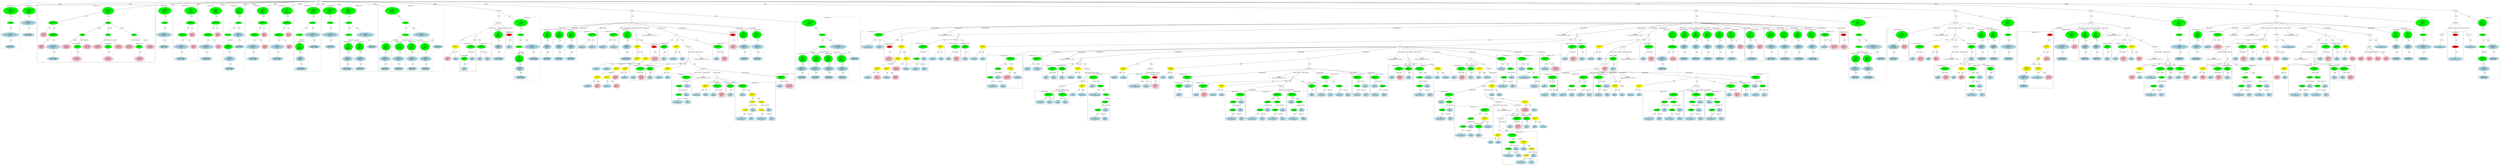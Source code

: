 strict graph "" {
	graph [bb="0,0,32375,2598.2"];
	node [label="\N"];
	subgraph cluster684 {
		graph [bb="24804,1072.5,25070,1574.3",
			label="minver.c:200:7",
			lheight=0.21,
			lp="24937,1562.8",
			lwidth=1.15
		];
		687	[fillcolor=lightblue,
			height=0.74639,
			label="ID
name: minver_a",
			pos="24887,1107.4",
			style=filled,
			width=2.082];
		686	[fillcolor=green,
			height=0.5,
			label=ArrayRef,
			pos="24903,1243.7",
			style=filled,
			width=1.2277];
		686 -- 687	[label=name,
			lp="24912,1180.7",
			pos="24901,1225.7 24898,1202.7 24893,1161.4 24890,1134.4"];
		688	[fillcolor=lightblue,
			height=0.74639,
			label="ID
name: i",
			pos="25021,1107.4",
			style=filled,
			width=1.1392];
		686 -- 688	[label=subscript,
			lp="24986,1180.7",
			pos="24917,1226.5 24938,1202.8 24977,1158.5 25001,1131.4"];
		685	[fillcolor=green,
			height=0.5,
			label=ArrayRef,
			pos="24909,1380",
			style=filled,
			width=1.2277];
		685 -- 686	[label=name,
			lp="24922,1317.1",
			pos="24908,1362 24907,1336.3 24905,1287.9 24904,1262"];
		689	[fillcolor=lightblue,
			height=0.74639,
			label="ID
name: j",
			pos="25006,1243.7",
			style=filled,
			width=1.1392];
		685 -- 689	[label=subscript,
			lp="24982,1317.1",
			pos="24921,1362.6 24938,1339 24969,1295.6 24989,1268.6"];
		684	[fillcolor=green,
			height=0.74639,
			label="Assignment
op: +=",
			pos="25004,1516.4",
			style=filled,
			width=1.6106];
		684 -- 685	[label=lvalue,
			lp="24983,1453.4",
			pos="24987,1490.7 24967,1463.6 24937,1420.8 24921,1397.5"];
		690	[fillcolor=lightblue,
			height=0.74639,
			label="ID
name: x",
			pos="25014,1380",
			style=filled,
			width=1.1982];
		684 -- 690	[label=rvalue,
			lp="25026,1453.4",
			pos="25006,1489.5 25008,1465.9 25010,1431.1 25012,1407.3"];
	}
	subgraph cluster454 {
		graph [bb="15841,695.05,16381,1165.2",
			label="minver.c:141:9",
			lheight=0.21,
			lp="16111,1153.7",
			lwidth=1.15
		];
		457	[fillcolor=lightblue,
			height=0.74639,
			label="ID
name: minver_a",
			pos="15924,729.92",
			style=filled,
			width=2.082];
		456	[fillcolor=green,
			height=0.5,
			label=ArrayRef,
			pos="15973,866.26",
			style=filled,
			width=1.2277];
		456 -- 457	[label=name,
			lp="15968,803.29",
			pos="15967,848.25 15958,825.23 15943,783.96 15934,757.01"];
		458	[fillcolor=lightblue,
			height=0.74639,
			label="ID
name: k",
			pos="16060,729.92",
			style=filled,
			width=1.1982];
		456 -- 458	[label=subscript,
			lp="16042,803.29",
			pos="15984,848.79 15999,825.39 16027,782.36 16044,755.27"];
		455	[fillcolor=green,
			height=0.5,
			label=ArrayRef,
			pos="16012,992",
			style=filled,
			width=1.2277];
		455 -- 456	[label=name,
			lp="16014,939.63",
			pos="16007,974.06 15999,950.49 15986,908.07 15978,884.4"];
		459	[fillcolor=lightblue,
			height=0.74639,
			label="ID
name: j",
			pos="16076,866.26",
			style=filled,
			width=1.1392];
		455 -- 459	[label=subscript,
			lp="16068,939.63",
			pos="16021,974.32 16032,953.21 16050,916.67 16063,892.23"];
		454	[fillcolor=green,
			height=0.74639,
			label="Assignment
op: =",
			pos="16012,1107.4",
			style=filled,
			width=1.6106];
		454 -- 455	[label=lvalue,
			lp="16029,1044.4",
			pos="16012,1080.3 16012,1058.8 16012,1028.7 16012,1010.1"];
		460	[fillcolor=green,
			height=0.5,
			label=ArrayRef,
			pos="16196,992",
			style=filled,
			width=1.2277];
		454 -- 460	[label=rvalue,
			lp="16138,1044.4",
			pos="16046,1085.3 16083,1062.6 16141,1027.2 16173,1007.5"];
		461	[fillcolor=green,
			height=0.5,
			label=ArrayRef,
			pos="16196,866.26",
			style=filled,
			width=1.2277];
		460 -- 461	[label=name,
			lp="16212,939.63",
			pos="16196,973.8 16196,950.16 16196,907.89 16196,884.32"];
		464	[fillcolor=lightblue,
			height=0.74639,
			label="ID
name: j",
			pos="16299,866.26",
			style=filled,
			width=1.1392];
		460 -- 464	[label=subscript,
			lp="16270,939.63",
			pos="16209,974.83 16227,953.21 16259,914.77 16280,890.18"];
		462	[fillcolor=lightblue,
			height=0.74639,
			label="ID
name: minver_a",
			pos="16196,729.92",
			style=filled,
			width=2.082];
		461 -- 462	[label=name,
			lp="16212,803.29",
			pos="16196,848.25 16196,825.23 16196,783.96 16196,757.01"];
		463	[fillcolor=lightblue,
			height=0.74639,
			label="ID
name: r",
			pos="16331,729.92",
			style=filled,
			width=1.1589];
		461 -- 463	[label=subscript,
			lp="16296,803.29",
			pos="16214,849.71 16231,834.39 16258,810.11 16280,787.79 16291,776.93 16302,764.35 16311,753.79"];
	}
	subgraph cluster682 {
		graph [bb="25496,1345.2,25606,1574.3",
			label="minver.c:199:25",
			lheight=0.21,
			lp="25551,1562.8",
			lwidth=1.25
		];
		683	[fillcolor=lightblue,
			height=0.74639,
			label="ID
name: j",
			pos="25551,1380",
			style=filled,
			width=1.1392];
		682	[fillcolor=green,
			height=0.74639,
			label="UnaryOp
op: p++",
			pos="25551,1516.4",
			style=filled,
			width=1.316];
		682 -- 683	[label=expr,
			lp="25564,1453.4",
			pos="25551,1489.5 25551,1465.9 25551,1431.1 25551,1407.3"];
	}
	subgraph cluster735 {
		graph [bb="26695,1208.8,27165,2101.7",
			label="minver.c:217:3",
			lheight=0.21,
			lp="26930,2090.2",
			lwidth=1.15
		];
		740	[fillcolor=lightblue,
			height=0.74639,
			label="IdentifierType
names: ['int']",
			pos="26778,1243.7",
			style="filled,dashed",
			width=1.8463];
		739	[fillcolor=lightblue,
			height=1.041,
			label="TypeDecl
declname: None
quals: []",
			pos="26778,1380",
			style=filled,
			width=2.082];
		739 -- 740	[label=type,
			lp="26790,1317.1",
			pos="26778,1342.3 26778,1319.6 26778,1291.1 26778,1270.7"];
		738	[fillcolor=yellow,
			height=1.041,
			label="Typename
name: None
quals: []",
			pos="26778,1516.4",
			style=filled,
			width=1.6303];
		738 -- 739	[label=type,
			lp="26790,1453.4",
			pos="26778,1478.7 26778,1459.7 26778,1436.7 26778,1417.7"];
		737	[fillcolor=yellow,
			height=0.5,
			label=Cast,
			pos="26778,1674",
			style=filled,
			width=0.75];
		737 -- 738	[label=to_type,
			lp="26798,1589.8",
			pos="26778,1655.7 26778,1631.3 26778,1586.2 26778,1554.2"];
		741	[fillcolor=yellow,
			height=0.74639,
			label="BinaryOp
op: *",
			pos="26953,1516.4",
			style=filled,
			width=1.3749];
		737 -- 741	[label=expr,
			lp="26862,1589.8",
			pos="26786,1656.6 26792,1644.3 26802,1627.6 26814,1615.3 26845,1582.3 26889,1553.7 26919,1536.1"];
		742	[fillcolor=lightblue,
			height=0.74639,
			label="ID
name: check_sum",
			pos="26953,1380",
			style=filled,
			width=2.2785];
		741 -- 742	[label=left,
			lp="26962,1453.4",
			pos="26953,1489.5 26953,1465.9 26953,1431.1 26953,1407.3"];
		743	[fillcolor=pink,
			height=1.041,
			label="Constant
type: int
value: 100",
			pos="27105,1380",
			style=filled,
			width=1.4535];
		741 -- 743	[label=right,
			lp="27048,1453.4",
			pos="26980,1493.3 26998,1478 27023,1457 27044,1437.9 27054,1429.1 27064,1419.4 27074,1410.5"];
		736	[fillcolor=yellow,
			height=0.74639,
			label="BinaryOp
op: !=",
			pos="26778,1863.3",
			style=filled,
			width=1.3749];
		736 -- 737	[label=left,
			lp="26788,1779.1",
			pos="26778,1836.3 26778,1797.4 26778,1725.1 26778,1692.1"];
		744	[fillcolor=pink,
			height=1.041,
			label="Constant
type: int
value: 48",
			pos="26870,1674",
			style=filled,
			width=1.316];
		736 -- 744	[label=right,
			lp="26835,1779.1",
			pos="26790,1837.1 26807,1804.1 26835,1746.3 26853,1709.3"];
		735	[fillcolor=red,
			height=0.5,
			label=Return,
			pos="26750,2052.7",
			style=filled,
			width=0.95686];
		735 -- 736	[label=expr,
			lp="26776,1968.5",
			pos="26753,2034.8 26757,2001.9 26768,1929.3 26774,1890.3"];
	}
	subgraph cluster676 {
		graph [bb="25280,1334.6,25488,1574.3",
			label="minver.c:199:11",
			lheight=0.21,
			lp="25384,1562.8",
			lwidth=1.25
		];
		677	[fillcolor=lightblue,
			height=0.74639,
			label="ID
name: j",
			pos="25329,1380",
			style=filled,
			width=1.1392];
		676	[fillcolor=green,
			height=0.74639,
			label="Assignment
op: =",
			pos="25347,1516.4",
			style=filled,
			width=1.6106];
		676 -- 677	[label=lvalue,
			lp="25357,1453.4",
			pos="25344,1489.5 25340,1465.7 25336,1430.6 25332,1406.9"];
		678	[fillcolor=pink,
			height=1.041,
			label="Constant
type: int
value: 0",
			pos="25434,1380",
			style=filled,
			width=1.2767];
		676 -- 678	[label=rvalue,
			lp="25408,1453.4",
			pos="25363,1490.4 25377,1468.7 25398,1437.1 25413,1413.5"];
	}
	subgraph cluster354 {
		graph [bb="13067,1345.2,13269,1574.3",
			label="minver.c:119:11",
			lheight=0.21,
			lp="13168,1562.8",
			lwidth=1.25
		];
		355	[fillcolor=lightblue,
			height=0.74639,
			label="ID
name: i",
			pos="13116,1380",
			style=filled,
			width=1.1392];
		354	[fillcolor=green,
			height=0.74639,
			label="Assignment
op: =",
			pos="13203,1516.4",
			style=filled,
			width=1.6106];
		354 -- 355	[label=lvalue,
			lp="13185,1453.4",
			pos="13187,1490.4 13171,1466 13147,1429 13131,1405"];
		356	[fillcolor=lightblue,
			height=0.74639,
			label="ID
name: k",
			pos="13218,1380",
			style=filled,
			width=1.1982];
		354 -- 356	[label=rvalue,
			lp="13228,1453.4",
			pos="13206,1489.5 13209,1465.7 13212,1430.6 13215,1406.9"];
	}
	subgraph cluster363 {
		graph [bb="13567,695.05,13857,1437.9",
			label="minver.c:120:7",
			lheight=0.21,
			lp="13712,1426.4",
			lwidth=1.15
		];
		364	[fillcolor=lightblue,
			height=0.74639,
			label="ID
name: w",
			pos="13629,1243.7",
			style=filled,
			width=1.2571];
		363	[fillcolor=green,
			height=0.74639,
			label="Assignment
op: =",
			pos="13638,1380",
			style=filled,
			width=1.6106];
		363 -- 364	[label=lvalue,
			lp="13652,1317.1",
			pos="13636,1353.1 13635,1329.5 13632,1294.7 13631,1271"];
		365	[fillcolor=green,
			height=0.5,
			label=FuncCall,
			pos="13735,1243.7",
			style=filled,
			width=1.1916];
		363 -- 365	[label=rvalue,
			lp="13704,1317.1",
			pos="13656,1354.4 13675,1327.3 13706,1284.5 13723,1261.1"];
		366	[fillcolor=lightblue,
			height=0.74639,
			label="ID
name: minver_fabs",
			pos="13661,1107.4",
			style=filled,
			width=2.3963];
		365 -- 366	[label=name,
			lp="13720,1180.7",
			pos="13726,1226 13713,1202.9 13690,1161.1 13675,1134.1"];
		367	[fillcolor=green,
			height=0.5,
			label=ExprList,
			pos="13807,1107.4",
			style=filled,
			width=1.1555];
		365 -- 367	[label=args,
			lp="13782,1180.7",
			pos="13744,1226 13758,1200.2 13784,1151.2 13798,1125.3"];
		368	[fillcolor=green,
			height=0.5,
			label=ArrayRef,
			pos="13800,992",
			style=filled,
			width=1.2277];
		367 -- 368	[label="exprs[0]",
			lp="13827,1044.4",
			pos="13806,1089.1 13805,1067.7 13802,1031.3 13801,1010"];
		369	[fillcolor=green,
			height=0.5,
			label=ArrayRef,
			pos="13698,866.26",
			style=filled,
			width=1.2277];
		368 -- 369	[label=name,
			lp="13778,939.63",
			pos="13787,974.83 13767,951.11 13731,907.16 13711,883.44"];
		372	[fillcolor=lightblue,
			height=0.74639,
			label="ID
name: k",
			pos="13803,866.26",
			style=filled,
			width=1.1982];
		368 -- 372	[label=subscript,
			lp="13826,939.63",
			pos="13800,973.8 13801,952.95 13802,917.6 13802,893.38"];
		370	[fillcolor=lightblue,
			height=0.74639,
			label="ID
name: minver_a",
			pos="13662,729.92",
			style=filled,
			width=2.082];
		369 -- 370	[label=name,
			lp="13700,803.29",
			pos="13693,848.25 13687,825.23 13676,783.96 13669,757.01"];
		371	[fillcolor=lightblue,
			height=0.74639,
			label="ID
name: i",
			pos="13796,729.92",
			style=filled,
			width=1.1392];
		369 -- 371	[label=subscript,
			lp="13772,803.29",
			pos="13710,848.79 13727,825.25 13759,781.84 13779,754.78"];
	}
	subgraph cluster728 {
		graph [bb="28115,1072.5,28401,1574.3",
			label="minver.c:214:7",
			lheight=0.21,
			lp="28258,1562.8",
			lwidth=1.15
		];
		729	[fillcolor=lightblue,
			height=0.74639,
			label="ID
name: check_sum",
			pos="28205,1380",
			style=filled,
			width=2.2785];
		728	[fillcolor=green,
			height=0.74639,
			label="Assignment
op: +=",
			pos="28205,1516.4",
			style=filled,
			width=1.6106];
		728 -- 729	[label=lvalue,
			lp="28222,1453.4",
			pos="28205,1489.5 28205,1465.9 28205,1431.1 28205,1407.3"];
		730	[fillcolor=green,
			height=0.5,
			label=ArrayRef,
			pos="28349,1380",
			style=filled,
			width=1.2277];
		728 -- 730	[label=rvalue,
			lp="28304,1453.4",
			pos="28233,1492.8 28252,1477.8 28276,1457.3 28296,1437.9 28310,1424.9 28324,1409.1 28335,1397.4"];
		731	[fillcolor=green,
			height=0.5,
			label=ArrayRef,
			pos="28245,1243.7",
			style=filled,
			width=1.2277];
		730 -- 731	[label=name,
			lp="28322,1317.1",
			pos="28336,1362.6 28316,1336.8 28278,1287.2 28258,1261.3"];
		734	[fillcolor=lightblue,
			height=0.74639,
			label="ID
name: j",
			pos="28348,1243.7",
			style=filled,
			width=1.1392];
		730 -- 734	[label=subscript,
			lp="28374,1317.1",
			pos="28349,1362 28349,1339 28348,1297.7 28348,1270.8"];
		732	[fillcolor=lightblue,
			height=0.74639,
			label="ID
name: minver_a_i",
			pos="28208,1107.4",
			style=filled,
			width=2.2785];
		731 -- 732	[label=name,
			lp="28246,1180.7",
			pos="28240,1225.7 28234,1202.7 28223,1161.4 28215,1134.4"];
		733	[fillcolor=lightblue,
			height=0.74639,
			label="ID
name: i",
			pos="28349,1107.4",
			style=filled,
			width=1.1392];
		731 -- 733	[label=subscript,
			lp="28322,1180.7",
			pos="28258,1226.2 28276,1202.5 28310,1158.8 28331,1131.7"];
	}
	subgraph cluster378 {
		graph [bb="12861,957.13,13109,1165.2",
			label="minver.c:122:9",
			lheight=0.21,
			lp="12985,1153.7",
			lwidth=1.15
		];
		379	[fillcolor=lightblue,
			height=0.74639,
			label="ID
name: wmax",
			pos="12931,992",
			style=filled,
			width=1.7285];
		378	[fillcolor=green,
			height=0.74639,
			label="Assignment
op: =",
			pos="13043,1107.4",
			style=filled,
			width=1.6106];
		378 -- 379	[label=lvalue,
			lp="13004,1044.4",
			pos="13020,1082.6 13001,1063.4 12974,1036.4 12955,1017.1"];
		380	[fillcolor=lightblue,
			height=0.74639,
			label="ID
name: w",
			pos="13056,992",
			style=filled,
			width=1.2571];
		378 -- 380	[label=rvalue,
			lp="13068,1044.4",
			pos="13046,1080.3 13048,1061.9 13051,1037.3 13053,1018.9"];
	}
	subgraph cluster447 {
		graph [bb="15563,695.05,15833,1165.2",
			label="minver.c:140:9",
			lheight=0.21,
			lp="15698,1153.7",
			lwidth=1.15
		];
		448	[fillcolor=lightblue,
			height=0.74639,
			label="ID
name: w",
			pos="15665,992",
			style=filled,
			width=1.2571];
		447	[fillcolor=green,
			height=0.74639,
			label="Assignment
op: =",
			pos="15767,1107.4",
			style=filled,
			width=1.6106];
		447 -- 448	[label=lvalue,
			lp="15733,1044.4",
			pos="15745,1082.3 15728,1062.8 15703,1035.5 15686,1016.2"];
		449	[fillcolor=green,
			height=0.5,
			label=ArrayRef,
			pos="15772,992",
			style=filled,
			width=1.2277];
		447 -- 449	[label=rvalue,
			lp="15787,1044.4",
			pos="15768,1080.3 15769,1058.8 15770,1028.7 15771,1010.1"];
		450	[fillcolor=green,
			height=0.5,
			label=ArrayRef,
			pos="15675,866.26",
			style=filled,
			width=1.2277];
		449 -- 450	[label=name,
			lp="15752,939.63",
			pos="15759,974.57 15741,950.91 15707,907.47 15688,883.76"];
		453	[fillcolor=lightblue,
			height=0.74639,
			label="ID
name: j",
			pos="15778,866.26",
			style=filled,
			width=1.1392];
		449 -- 453	[label=subscript,
			lp="15800,939.63",
			pos="15773,973.8 15774,952.95 15776,917.6 15777,893.38"];
		451	[fillcolor=lightblue,
			height=0.74639,
			label="ID
name: minver_a",
			pos="15646,729.92",
			style=filled,
			width=2.082];
		450 -- 451	[label=name,
			lp="15680,803.29",
			pos="15671,848.25 15666,825.23 15657,783.96 15652,757.01"];
		452	[fillcolor=lightblue,
			height=0.74639,
			label="ID
name: k",
			pos="15782,729.92",
			style=filled,
			width=1.1982];
		450 -- 452	[label=subscript,
			lp="15754,803.29",
			pos="15688,848.79 15707,825.11 15742,781.32 15763,754.3"];
	}
	subgraph cluster671 {
		graph [bb="24629,1639.1,24739,1921.2",
			label="minver.c:197:23",
			lheight=0.21,
			lp="24684,1909.7",
			lwidth=1.25
		];
		672	[fillcolor=lightblue,
			height=0.74639,
			label="ID
name: i",
			pos="24684,1674",
			style=filled,
			width=1.1392];
		671	[fillcolor=green,
			height=0.74639,
			label="UnaryOp
op: p++",
			pos="24684,1863.3",
			style=filled,
			width=1.316];
		671 -- 672	[label=expr,
			lp="24696,1779.1",
			pos="24684,1836.3 24684,1800.6 24684,1736.8 24684,1701.1"];
	}
	subgraph cluster444 {
		graph [bb="14953,1072.5,15063,1301.6",
			label="minver.c:139:30",
			lheight=0.21,
			lp="15008,1290.1",
			lwidth=1.25
		];
		445	[fillcolor=lightblue,
			height=0.74639,
			label="ID
name: j",
			pos="15008,1107.4",
			style=filled,
			width=1.1392];
		444	[fillcolor=green,
			height=0.74639,
			label="UnaryOp
op: p++",
			pos="15008,1243.7",
			style=filled,
			width=1.316];
		444 -- 445	[label=expr,
			lp="15020,1180.7",
			pos="15008,1216.8 15008,1193.2 15008,1158.4 15008,1134.6"];
	}
	subgraph cluster726 {
		graph [bb="27997,1345.2,28107,1574.3",
			label="minver.c:213:25",
			lheight=0.21,
			lp="28052,1562.8",
			lwidth=1.25
		];
		727	[fillcolor=lightblue,
			height=0.74639,
			label="ID
name: j",
			pos="28052,1380",
			style=filled,
			width=1.1392];
		726	[fillcolor=green,
			height=0.74639,
			label="UnaryOp
op: p++",
			pos="28052,1516.4",
			style=filled,
			width=1.316];
		726 -- 727	[label=expr,
			lp="28064,1453.4",
			pos="28052,1489.5 28052,1465.9 28052,1431.1 28052,1407.3"];
	}
	subgraph cluster665 {
		graph [bb="25303,1628.5,25511,1921.2",
			label="minver.c:197:9",
			lheight=0.21,
			lp="25407,1909.7",
			lwidth=1.15
		];
		666	[fillcolor=lightblue,
			height=0.74639,
			label="ID
name: i",
			pos="25352,1674",
			style=filled,
			width=1.1392];
		665	[fillcolor=green,
			height=0.74639,
			label="Assignment
op: =",
			pos="25369,1863.3",
			style=filled,
			width=1.6106];
		665 -- 666	[label=lvalue,
			lp="25380,1779.1",
			pos="25367,1836.3 25363,1800.5 25358,1736.5 25354,1700.8"];
		667	[fillcolor=pink,
			height=1.041,
			label="Constant
type: int
value: 0",
			pos="25457,1674",
			style=filled,
			width=1.2767];
		665 -- 667	[label=rvalue,
			lp="25428,1779.1",
			pos="25381,1836.7 25397,1803.6 25424,1746 25441,1709.2"];
	}
	subgraph cluster384 {
		graph [bb="19026,1208.8,19294,1731.8",
			label="minver.c:126:5",
			lheight=0.21,
			lp="19160,1720.3",
			lwidth=1.15
		];
		385	[fillcolor=lightblue,
			height=0.74639,
			label="ID
name: pivot",
			pos="19092,1516.4",
			style=filled,
			width=1.6106];
		384	[fillcolor=green,
			height=0.74639,
			label="Assignment
op: =",
			pos="19092,1674",
			style=filled,
			width=1.6106];
		384 -- 385	[label=lvalue,
			lp="19109,1589.8",
			pos="19092,1646.9 19092,1618.2 19092,1572.3 19092,1543.5"];
		386	[fillcolor=green,
			height=0.5,
			label=ArrayRef,
			pos="19212,1516.4",
			style=filled,
			width=1.2277];
		384 -- 386	[label=rvalue,
			lp="19177,1589.8",
			pos="19111,1648.3 19136,1616.3 19178,1561.2 19199,1533.8"];
		387	[fillcolor=green,
			height=0.5,
			label=ArrayRef,
			pos="19129,1380",
			style=filled,
			width=1.2277];
		386 -- 387	[label=name,
			lp="19194,1453.4",
			pos="19202,1498.6 19186,1472.8 19155,1423.3 19139,1397.6"];
		390	[fillcolor=lightblue,
			height=0.74639,
			label="ID
name: k",
			pos="19234,1380",
			style=filled,
			width=1.1982];
		386 -- 390	[label=subscript,
			lp="19248,1453.4",
			pos="19215,1498.4 19219,1475.4 19225,1434.1 19230,1407.1"];
		388	[fillcolor=lightblue,
			height=0.74639,
			label="ID
name: minver_a",
			pos="19109,1243.7",
			style=filled,
			width=2.082];
		387 -- 388	[label=name,
			lp="19136,1317.1",
			pos="19126,1362 19123,1339 19117,1297.7 19113,1270.8"];
		389	[fillcolor=lightblue,
			height=0.74639,
			label="ID
name: r",
			pos="19244,1243.7",
			style=filled,
			width=1.1589];
		387 -- 389	[label=subscript,
			lp="19212,1317.1",
			pos="19143,1362.8 19163,1339.1 19201,1294.8 19224,1267.7"];
	}
	subgraph cluster438 {
		graph [bb="16389,1061.9,16597,1301.6",
			label="minver.c:139:13",
			lheight=0.21,
			lp="16493,1290.1",
			lwidth=1.25
		];
		439	[fillcolor=lightblue,
			height=0.74639,
			label="ID
name: j",
			pos="16438,1107.4",
			style=filled,
			width=1.1392];
		438	[fillcolor=green,
			height=0.74639,
			label="Assignment
op: =",
			pos="16455,1243.7",
			style=filled,
			width=1.6106];
		438 -- 439	[label=lvalue,
			lp="16466,1180.7",
			pos="16452,1216.8 16449,1193 16444,1157.9 16441,1134.2"];
		440	[fillcolor=pink,
			height=1.041,
			label="Constant
type: int
value: 0",
			pos="16543,1107.4",
			style=filled,
			width=1.2767];
		438 -- 440	[label=rvalue,
			lp="16516,1180.7",
			pos="16471,1217.7 16486,1196 16506,1164.5 16522,1140.8"];
	}
	subgraph cluster720 {
		graph [bb="27781,1334.6,27989,1574.3",
			label="minver.c:213:11",
			lheight=0.21,
			lp="27885,1562.8",
			lwidth=1.25
		];
		721	[fillcolor=lightblue,
			height=0.74639,
			label="ID
name: j",
			pos="27830,1380",
			style=filled,
			width=1.1392];
		720	[fillcolor=green,
			height=0.74639,
			label="Assignment
op: =",
			pos="27923,1516.4",
			style=filled,
			width=1.6106];
		720 -- 721	[label=lvalue,
			lp="27902,1453.4",
			pos="27906,1490.4 27889,1466 27863,1429 27847,1405"];
		722	[fillcolor=pink,
			height=1.041,
			label="Constant
type: int
value: 0",
			pos="27935,1380",
			style=filled,
			width=1.2767];
		720 -- 722	[label=rvalue,
			lp="27946,1453.4",
			pos="27925,1489.5 27927,1469.1 27930,1440.3 27932,1417.5"];
	}
	subgraph cluster360 {
		graph [bb="12949,1345.2,13059,1574.3",
			label="minver.c:119:28",
			lheight=0.21,
			lp="13004,1562.8",
			lwidth=1.25
		];
		361	[fillcolor=lightblue,
			height=0.74639,
			label="ID
name: i",
			pos="13004,1380",
			style=filled,
			width=1.1392];
		360	[fillcolor=green,
			height=0.74639,
			label="UnaryOp
op: p++",
			pos="13004,1516.4",
			style=filled,
			width=1.316];
		360 -- 361	[label=expr,
			lp="13016,1453.4",
			pos="13004,1489.5 13004,1465.9 13004,1431.1 13004,1407.3"];
	}
	subgraph cluster715 {
		graph [bb="27389,1639.1,27499,1921.2",
			label="minver.c:211:23",
			lheight=0.21,
			lp="27444,1909.7",
			lwidth=1.25
		];
		716	[fillcolor=lightblue,
			height=0.74639,
			label="ID
name: i",
			pos="27444,1674",
			style=filled,
			width=1.1392];
		715	[fillcolor=green,
			height=0.74639,
			label="UnaryOp
op: p++",
			pos="27444,1863.3",
			style=filled,
			width=1.316];
		715 -- 716	[label=expr,
			lp="27456,1779.1",
			pos="27444,1836.3 27444,1800.6 27444,1736.8 27444,1701.1"];
	}
	subgraph cluster405 {
		graph [bb="14093,1198.2,14201,1429",
			label="minver.c:130:7",
			lheight=0.21,
			lp="14147,1417.5",
			lwidth=1.15
		];
		406	[fillcolor=pink,
			height=1.041,
			label="Constant
type: int
value: 1",
			pos="14147,1243.7",
			style=filled,
			width=1.2767];
		405	[fillcolor=red,
			height=0.5,
			label=Return,
			pos="14156,1380",
			style=filled,
			width=0.95686];
		405 -- 406	[label=expr,
			lp="14166,1317.1",
			pos="14155,1362 14154,1341.8 14151,1307.6 14149,1281.3"];
	}
	subgraph cluster709 {
		graph [bb="27173,1628.5,27381,1921.2",
			label="minver.c:211:9",
			lheight=0.21,
			lp="27277,1909.7",
			lwidth=1.15
		];
		710	[fillcolor=lightblue,
			height=0.74639,
			label="ID
name: i",
			pos="27222,1674",
			style=filled,
			width=1.1392];
		709	[fillcolor=green,
			height=0.74639,
			label="Assignment
op: =",
			pos="27315,1863.3",
			style=filled,
			width=1.6106];
		709 -- 710	[label=lvalue,
			lp="27294,1779.1",
			pos="27302,1837.1 27285,1801.1 27252,1735.6 27234,1699.8"];
		711	[fillcolor=pink,
			height=1.041,
			label="Constant
type: int
value: 0",
			pos="27327,1674",
			style=filled,
			width=1.2767];
		709 -- 711	[label=rvalue,
			lp="27338,1779.1",
			pos="27317,1836.3 27319,1803.8 27322,1748.1 27325,1711.4"];
	}
	subgraph cluster402 {
		graph [bb="14209,1208.8,14507,1437.9",
			label="minver.c:129:7",
			lheight=0.21,
			lp="14358,1426.4",
			lwidth=1.15
		];
		403	[fillcolor=lightblue,
			height=0.74639,
			label="ID
name: minver_det",
			pos="14299,1243.7",
			style=filled,
			width=2.2785];
		402	[fillcolor=green,
			height=0.74639,
			label="Assignment
op: =",
			pos="14299,1380",
			style=filled,
			width=1.6106];
		402 -- 403	[label=lvalue,
			lp="14316,1317.1",
			pos="14299,1353.1 14299,1329.5 14299,1294.7 14299,1271"];
		404	[fillcolor=lightblue,
			height=0.74639,
			label="ID
name: w1",
			pos="14449,1243.7",
			style=filled,
			width=1.3946];
		402 -- 404	[label=rvalue,
			lp="14398,1317.1",
			pos="14327,1356.1 14345,1340.9 14369,1320.4 14390,1301.6 14402,1290.7 14415,1278.2 14426,1267.7"];
	}
	subgraph cluster465 {
		graph [bb="15287,695.05,15555,1165.2",
			label="minver.c:142:9",
			lheight=0.21,
			lp="15421,1153.7",
			lwidth=1.15
		];
		468	[fillcolor=lightblue,
			height=0.74639,
			label="ID
name: minver_a",
			pos="15370,729.92",
			style=filled,
			width=2.082];
		467	[fillcolor=green,
			height=0.5,
			label=ArrayRef,
			pos="15378,866.26",
			style=filled,
			width=1.2277];
		467 -- 468	[label=name,
			lp="15390,803.29",
			pos="15377,848.25 15376,825.23 15373,783.96 15372,757.01"];
		469	[fillcolor=lightblue,
			height=0.74639,
			label="ID
name: r",
			pos="15505,729.92",
			style=filled,
			width=1.1589];
		467 -- 469	[label=subscript,
			lp="15470,803.29",
			pos="15394,849.44 15409,833.92 15434,809.5 15454,787.79 15464,776.66 15476,764.06 15485,753.55"];
		466	[fillcolor=green,
			height=0.5,
			label=ArrayRef,
			pos="15392,992",
			style=filled,
			width=1.2277];
		466 -- 467	[label=name,
			lp="15402,939.63",
			pos="15390,973.8 15387,950.16 15383,907.89 15380,884.32"];
		470	[fillcolor=lightblue,
			height=0.74639,
			label="ID
name: j",
			pos="15481,866.26",
			style=filled,
			width=1.1392];
		466 -- 470	[label=subscript,
			lp="15458,939.63",
			pos="15404,974.57 15419,953.14 15446,915.5 15464,890.97"];
		465	[fillcolor=green,
			height=0.74639,
			label="Assignment
op: =",
			pos="15489,1107.4",
			style=filled,
			width=1.6106];
		465 -- 466	[label=lvalue,
			lp="15458,1044.4",
			pos="15468,1082 15449,1060 15422,1028.3 15406,1009.2"];
		471	[fillcolor=lightblue,
			height=0.74639,
			label="ID
name: w",
			pos="15499,992",
			style=filled,
			width=1.2571];
		465 -- 471	[label=rvalue,
			lp="15512,1044.4",
			pos="15491,1080.3 15493,1061.9 15495,1037.3 15497,1018.9"];
	}
	subgraph cluster703 {
		graph [bb="26365,1639.1,26687,2142.4",
			label="minver.c:208:10",
			lheight=0.21,
			lp="26526,2130.9",
			lwidth=1.25
		];
		705	[fillcolor=lightblue,
			height=0.74639,
			label="IdentifierType
names: ['double']",
			pos="26471,1674",
			style="filled,dashed",
			width=2.1606];
		704	[fillcolor=lightblue,
			height=1.041,
			label="TypeDecl
declname: check_sum
quals: []",
			pos="26471,1863.3",
			style=filled,
			width=2.7106];
		704 -- 705	[label=type,
			lp="26483,1779.1",
			pos="26471,1825.8 26471,1789 26471,1733.3 26471,1700.9"];
		703	[fillcolor=green,
			height=1.6303,
			label="Decl
name: check_sum
quals: []
storage: []
funcspec: []",
			pos="26597,2052.7",
			style=filled,
			width=2.2785];
		703 -- 704	[label=type,
			lp="26558,1968.5",
			pos="26562,1999.5 26541,1967.8 26514,1928.1 26495,1900"];
		706	[fillcolor=pink,
			height=1.041,
			label="Constant
type: int
value: 0",
			pos="26633,1863.3",
			style=filled,
			width=1.2767];
		703 -- 706	[label=init,
			lp="26624,1968.5",
			pos="26608,1994.5 26614,1963.9 26621,1927.2 26626,1900.6"];
	}
	subgraph cluster700 {
		graph [bb="26209,1639.1,26357,2142.4",
			label="minver.c:207:10",
			lheight=0.21,
			lp="26283,2130.9",
			lwidth=1.25,
			style=dashed
		];
		702	[fillcolor=lightblue,
			height=0.74639,
			label="IdentifierType
names: ['int']",
			pos="26283,1674",
			style="filled,dashed",
			width=1.8463];
		701	[fillcolor=lightblue,
			height=1.041,
			label="TypeDecl
declname: j
quals: []",
			pos="26286,1863.3",
			style="filled,dashed",
			width=1.5713];
		701 -- 702	[label=type,
			lp="26297,1779.1",
			pos="26285,1825.8 26285,1789 26284,1733.3 26283,1700.9"];
		700	[fillcolor=green,
			height=1.6303,
			label="Decl
name: j
quals: []
storage: []
funcspec: []",
			pos="26288,2052.7",
			style="filled,dashed",
			width=1.591];
		700 -- 701	[label=type,
			lp="26300,1968.5",
			pos="26287,1994 26287,1963.6 26287,1927.4 26286,1900.9"];
	}
	subgraph cluster391 {
		graph [bb="19302,1208.8,19592,1731.8",
			label="minver.c:127:5",
			lheight=0.21,
			lp="19447,1720.3",
			lwidth=1.15
		];
		392	[fillcolor=lightblue,
			height=0.74639,
			label="ID
name: api",
			pos="19364,1516.4",
			style=filled,
			width=1.3946];
		391	[fillcolor=green,
			height=0.74639,
			label="Assignment
op: =",
			pos="19368,1674",
			style=filled,
			width=1.6106];
		391 -- 392	[label=lvalue,
			lp="19383,1589.8",
			pos="19367,1646.9 19367,1618.2 19365,1572.3 19365,1543.5"];
		393	[fillcolor=green,
			height=0.5,
			label=FuncCall,
			pos="19475,1516.4",
			style=filled,
			width=1.1916];
		391 -- 393	[label=rvalue,
			lp="19445,1589.8",
			pos="19385,1648 19407,1616 19445,1561.6 19463,1534.2"];
		394	[fillcolor=lightblue,
			height=0.74639,
			label="ID
name: minver_fabs",
			pos="19396,1380",
			style=filled,
			width=2.3963];
		393 -- 394	[label=name,
			lp="19458,1453.4",
			pos="19465,1498.6 19452,1475.6 19427,1433.8 19411,1406.8"];
		395	[fillcolor=green,
			height=0.5,
			label=ExprList,
			pos="19542,1380",
			style=filled,
			width=1.1555];
		393 -- 395	[label=args,
			lp="19520,1453.4",
			pos="19483,1498.6 19496,1472.9 19521,1423.9 19534,1398"];
		396	[fillcolor=lightblue,
			height=0.74639,
			label="ID
name: pivot",
			pos="19526,1243.7",
			style=filled,
			width=1.6106];
		395 -- 396	[label="exprs[0]",
			lp="19559,1317.1",
			pos="19540,1362 19537,1339 19532,1297.7 19529,1270.8"];
	}
	subgraph cluster381 {
		graph [bb="13117,957.13,13317,1165.2",
			label="minver.c:123:9",
			lheight=0.21,
			lp="13217,1153.7",
			lwidth=1.15
		];
		382	[fillcolor=lightblue,
			height=0.74639,
			label="ID
name: r",
			pos="13167,992",
			style=filled,
			width=1.1589];
		381	[fillcolor=green,
			height=0.74639,
			label="Assignment
op: =",
			pos="13232,1107.4",
			style=filled,
			width=1.6106];
		381 -- 382	[label=lvalue,
			lp="13217,1044.4",
			pos="13218,1081.2 13207,1062.3 13192,1036.5 13181,1017.7"];
		383	[fillcolor=lightblue,
			height=0.74639,
			label="ID
name: i",
			pos="13268,992",
			style=filled,
			width=1.1392];
		381 -- 383	[label=rvalue,
			lp="13271,1044.4",
			pos="13240,1080.6 13246,1062.1 13254,1037.1 13260,1018.6"];
	}
	subgraph cluster697 {
		graph [bb="26053,1639.1,26201,2142.4",
			label="minver.c:207:7",
			lheight=0.21,
			lp="26127,2130.9",
			lwidth=1.15,
			style=dashed
		];
		699	[fillcolor=lightblue,
			height=0.74639,
			label="IdentifierType
names: ['int']",
			pos="26127,1674",
			style="filled,dashed",
			width=1.8463];
		698	[fillcolor=lightblue,
			height=1.041,
			label="TypeDecl
declname: i
quals: []",
			pos="26130,1863.3",
			style="filled,dashed",
			width=1.5713];
		698 -- 699	[label=type,
			lp="26141,1779.1",
			pos="26129,1825.8 26129,1789 26128,1733.3 26127,1700.9"];
		697	[fillcolor=green,
			height=1.6303,
			label="Decl
name: i
quals: []
storage: []
funcspec: []",
			pos="26135,2052.7",
			style="filled,dashed",
			width=1.591];
		697 -- 698	[label=type,
			lp="26145,1968.5",
			pos="26133,1994 26133,1963.6 26132,1927.4 26131,1900.9"];
	}
	subgraph cluster692 {
		graph [bb="28061,1639.1,28297,2331.8",
			label="minver.c:205:5",
			lheight=0.21,
			lp="28179,2320.3",
			lwidth=1.15,
			style=dashed
		];
		695	[fillcolor=lightblue,
			height=0.74639,
			label="IdentifierType
names: ['int']",
			pos="28179,1674",
			style="filled,dashed",
			width=1.8463];
		694	[fillcolor=lightblue,
			height=1.041,
			label="TypeDecl
declname: minver_return
quals: []",
			pos="28179,1863.3",
			style="filled,dashed",
			width=3.0445];
		694 -- 695	[label=type,
			lp="28191,1779.1",
			pos="28179,1825.8 28179,1789 28179,1733.3 28179,1700.9"];
		693	[fillcolor=green,
			height=0.5,
			label=FuncDecl,
			pos="28175,2052.7",
			style="filled,dashed",
			width=1.2457];
		693 -- 694	[label=type,
			lp="28189,1968.5",
			pos="28175,2034.4 28176,2004.2 28177,1941.4 28178,1901.1"];
		692	[fillcolor=green,
			height=1.6303,
			label="Decl
name: minver_return
quals: []
storage: []
funcspec: []",
			pos="28170,2242.1",
			style="filled,dashed",
			width=2.5927];
		692 -- 693	[label=type,
			lp="28185,2157.9",
			pos="28172,2183.3 28173,2144.6 28174,2096.3 28175,2071"];
	}
	subgraph cluster746 {
		graph [bb="31271,1639.1,31499,2331.8",
			label="minver.c:226:6",
			lheight=0.21,
			lp="31385,2320.3",
			lwidth=1.15,
			style=dashed
		];
		749	[fillcolor=lightblue,
			height=0.74639,
			label="IdentifierType
names: ['void']",
			pos="31385,1674",
			style="filled,dashed",
			width=1.9053];
		748	[fillcolor=lightblue,
			height=1.041,
			label="TypeDecl
declname: minver_main
quals: []",
			pos="31385,1863.3",
			style="filled,dashed",
			width=2.9463];
		748 -- 749	[label=type,
			lp="31397,1779.1",
			pos="31385,1825.8 31385,1789 31385,1733.3 31385,1700.9"];
		747	[fillcolor=green,
			height=0.5,
			label=FuncDecl,
			pos="31382,2052.7",
			style="filled,dashed",
			width=1.2457];
		747 -- 748	[label=type,
			lp="31396,1968.5",
			pos="31382,2034.4 31383,2004.2 31384,1941.4 31384,1901.1"];
		746	[fillcolor=green,
			height=1.6303,
			label="Decl
name: minver_main
quals: []
storage: []
funcspec: []",
			pos="31377,2242.1",
			style="filled,dashed",
			width=2.5142];
		746 -- 747	[label=type,
			lp="31392,2157.9",
			pos="31379,2183.3 31380,2144.6 31381,2096.3 31382,2071"];
	}
	subgraph cluster752 {
		graph [bb="30959,1639.1,31107,2142.4",
			label="minver.c:229:7",
			lheight=0.21,
			lp="31033,2130.9",
			lwidth=1.15,
			style=dashed
		];
		754	[fillcolor=lightblue,
			height=0.74639,
			label="IdentifierType
names: ['int']",
			pos="31033,1674",
			style="filled,dashed",
			width=1.8463];
		753	[fillcolor=lightblue,
			height=1.041,
			label="TypeDecl
declname: i
quals: []",
			pos="31031,1863.3",
			style="filled,dashed",
			width=1.5713];
		753 -- 754	[label=type,
			lp="31044,1779.1",
			pos="31031,1825.8 31032,1789 31032,1733.3 31033,1700.9"];
		752	[fillcolor=green,
			height=1.6303,
			label="Decl
name: i
quals: []
storage: []
funcspec: []",
			pos="31028,2052.7",
			style="filled,dashed",
			width=1.591];
		752 -- 753	[label=type,
			lp="31042,1968.5",
			pos="31029,1994 31029,1963.6 31030,1927.4 31030,1900.9"];
	}
	subgraph cluster755 {
		graph [bb="31115,1639.1,31263,2142.4",
			label="minver.c:229:10",
			lheight=0.21,
			lp="31189,2130.9",
			lwidth=1.25,
			style=dashed
		];
		757	[fillcolor=lightblue,
			height=0.74639,
			label="IdentifierType
names: ['int']",
			pos="31189,1674",
			style="filled,dashed",
			width=1.8463];
		756	[fillcolor=lightblue,
			height=1.041,
			label="TypeDecl
declname: j
quals: []",
			pos="31187,1863.3",
			style="filled,dashed",
			width=1.5713];
		756 -- 757	[label=type,
			lp="31200,1779.1",
			pos="31187,1825.8 31188,1789 31188,1733.3 31189,1700.9"];
		755	[fillcolor=green,
			height=1.6303,
			label="Decl
name: j
quals: []
storage: []
funcspec: []",
			pos="31184,2052.7",
			style="filled,dashed",
			width=1.591];
		755 -- 756	[label=type,
			lp="31198,1968.5",
			pos="31185,1994 31185,1963.6 31186,1927.4 31186,1900.9"];
	}
	subgraph cluster758 {
		graph [bb="28305,1639.1,28477,2142.4",
			label="minver.c:230:10",
			lheight=0.21,
			lp="28391,2130.9",
			lwidth=1.25,
			style=dashed
		];
		760	[fillcolor=lightblue,
			height=0.74639,
			label="IdentifierType
names: ['double']",
			pos="28391,1674",
			style="filled,dashed",
			width=2.1606];
		759	[fillcolor=lightblue,
			height=1.041,
			label="TypeDecl
declname: eps
quals: []",
			pos="28399,1863.3",
			style="filled,dashed",
			width=1.866];
		759 -- 760	[label=type,
			lp="28408,1779.1",
			pos="28397,1825.8 28396,1789 28393,1733.3 28392,1700.9"];
		758	[fillcolor=green,
			height=1.6303,
			label="Decl
name: eps
quals: []
storage: []
funcspec: []",
			pos="28402,2052.7",
			style="filled,dashed",
			width=1.591];
		758 -- 759	[label=type,
			lp="28413,1968.5",
			pos="28401,1994 28401,1963.6 28400,1927.4 28400,1900.9"];
	}
	subgraph cluster761 {
		graph [bb="28485,1817.9,28745,2110.6",
			label="minver.c:231:3",
			lheight=0.21,
			lp="28615,2099.1",
			lwidth=1.15
		];
		762	[fillcolor=lightblue,
			height=0.74639,
			label="ID
name: eps",
			pos="28544,1863.3",
			style=filled,
			width=1.4142];
		761	[fillcolor=green,
			height=0.74639,
			label="Assignment
op: =",
			pos="28675,2052.7",
			style=filled,
			width=1.6106];
		761 -- 762	[label=lvalue,
			lp="28637,1968.5",
			pos="28657,2027.1 28643,2007.2 28622,1978.5 28604,1953 28589,1931.5 28572,1906.8 28560,1888.9"];
		763	[fillcolor=pink,
			height=1.041,
			label="Constant
type: double
value: 1.0e-6",
			pos="28675,1863.3",
			style=filled,
			width=1.7285];
		761 -- 763	[label=rvalue,
			lp="28692,1968.5",
			pos="28675,2025.7 28675,1993.3 28675,1937.8 28675,1901.1"];
	}
	subgraph cluster777 {
		graph [bb="28626,1334.6,28834,1574.3",
			label="minver.c:235:11",
			lheight=0.21,
			lp="28730,1562.8",
			lwidth=1.25
		];
		778	[fillcolor=lightblue,
			height=0.74639,
			label="ID
name: j",
			pos="28675,1380",
			style=filled,
			width=1.1392];
		777	[fillcolor=green,
			height=0.74639,
			label="Assignment
op: =",
			pos="28768,1516.4",
			style=filled,
			width=1.6106];
		777 -- 778	[label=lvalue,
			lp="28747,1453.4",
			pos="28751,1490.4 28734,1466 28708,1429 28692,1405"];
		779	[fillcolor=pink,
			height=1.041,
			label="Constant
type: int
value: 0",
			pos="28780,1380",
			style=filled,
			width=1.2767];
		777 -- 779	[label=rvalue,
			lp="28791,1453.4",
			pos="28770,1489.5 28772,1469.1 28775,1440.3 28777,1417.5"];
	}
	subgraph cluster783 {
		graph [bb="28842,1345.2,28952,1574.3",
			label="minver.c:235:25",
			lheight=0.21,
			lp="28897,1562.8",
			lwidth=1.25
		];
		784	[fillcolor=lightblue,
			height=0.74639,
			label="ID
name: j",
			pos="28897,1380",
			style=filled,
			width=1.1392];
		783	[fillcolor=green,
			height=0.74639,
			label="UnaryOp
op: p++",
			pos="28897,1516.4",
			style=filled,
			width=1.316];
		783 -- 784	[label=expr,
			lp="28910,1453.4",
			pos="28897,1489.5 28897,1465.9 28897,1431.1 28897,1407.3"];
	}
	subgraph cluster254 {
		graph [bb="9251,1817.9,9359,2101.7",
			label="minver.c:97:3",
			lheight=0.21,
			lp="9305,2090.2",
			lwidth=1.06
		];
		255	[fillcolor=pink,
			height=1.041,
			label="Constant
type: int
value: 0",
			pos="9305,1863.3",
			style=filled,
			width=1.2767];
		254	[fillcolor=red,
			height=0.5,
			label=Return,
			pos="9299,2052.7",
			style=filled,
			width=0.95686];
		254 -- 255	[label=expr,
			lp="9314.5,1968.5",
			pos="9299.6,2034.4 9300.5,2004.2 9302.5,1941.4 9303.8,1901.1"];
	}
	subgraph cluster257 {
		graph [bb="23845,1337.2,24335,2331.8",
			label="minver.c:102:5",
			lheight=0.21,
			lp="24090,2320.3",
			lwidth=1.15,
			style=dashed
		];
		subgraph cluster260 {
			graph [bb="23853,1345.2,24007,1763.6",
				label="minver.c:102:24",
				lheight=0.21,
				lp="23930,1752.1",
				lwidth=1.25,
				style=dashed
			];
			262	[fillcolor=lightblue,
				height=0.74639,
				label="IdentifierType
names: ['int']",
				pos="23930,1380",
				style="filled,dashed",
				width=1.8463];
			261	[fillcolor=lightblue,
				height=1.041,
				label="TypeDecl
declname: side
quals: []",
				pos="23930,1516.4",
				style="filled,dashed",
				width=1.9249];
			261 -- 262	[label=type,
				lp="23942,1453.4",
				pos="23930,1478.7 23930,1456 23930,1427.4 23930,1407.1"];
			260	[fillcolor=green,
				height=1.6303,
				label="Decl
name: side
quals: []
storage: []
funcspec: []",
				pos="23939,1674",
				style="filled,dashed",
				width=1.591];
			260 -- 261	[label=type,
				lp="23947,1589.8",
				pos="23936,1615 23934,1594.6 23933,1572.3 23932,1554.1"];
		}
		subgraph cluster263 {
			graph [bb="24015,1345.2,24187,1763.6",
				label="minver.c:102:37",
				lheight=0.21,
				lp="24101,1752.1",
				lwidth=1.25,
				style=dashed
			];
			265	[fillcolor=lightblue,
				height=0.74639,
				label="IdentifierType
names: ['double']",
				pos="24101,1380",
				style="filled,dashed",
				width=2.1606];
			264	[fillcolor=lightblue,
				height=1.041,
				label="TypeDecl
declname: eps
quals: []",
				pos="24095,1516.4",
				style="filled,dashed",
				width=1.866];
			264 -- 265	[label=type,
				lp="24110,1453.4",
				pos="24097,1478.7 24098,1456 24099,1427.4 24100,1407.1"];
			263	[fillcolor=green,
				height=1.6303,
				label="Decl
name: eps
quals: []
storage: []
funcspec: []",
				pos="24085,1674",
				style="filled,dashed",
				width=1.591];
			263 -- 264	[label=type,
				lp="24103,1589.8",
				pos="24089,1615 24090,1594.6 24091,1572.3 24093,1554.1"];
		}
		259	[fillcolor=green,
			height=0.5,
			label=ParamList,
			pos="23999,1863.3",
			style="filled,dashed",
			width=1.3179];
		259 -- 260	[label="params[0]",
			lp="24003,1779.1",
			pos="23994,1845.4 23985,1819.6 23969,1769.4 23957,1730.2"];
		259 -- 263	[label="params[1]",
			lp="24069,1779.1",
			pos="24007,1845.5 24014,1830.2 24026,1807 24035,1786.6 24044,1767.4 24053,1746.3 24062,1727.6"];
		258	[fillcolor=green,
			height=0.5,
			label=FuncDecl,
			pos="23999,2052.7",
			style="filled,dashed",
			width=1.2457];
		258 -- 259	[label=args,
			lp="24010,1968.5",
			pos="23999,2034.4 23999,1998.7 23999,1917.2 23999,1881.6"];
		266	[fillcolor=lightblue,
			height=1.041,
			label="TypeDecl
declname: minver_minver
quals: []",
			pos="24201,1863.3",
			style="filled,dashed",
			width=3.1623];
		258 -- 266	[label=type,
			lp="24106,1968.5",
			pos="24016,2035.7 24049,2005.6 24120,1939.5 24164,1898.8"];
		267	[fillcolor=lightblue,
			height=0.74639,
			label="IdentifierType
names: ['int']",
			pos="24261,1674",
			style="filled,dashed",
			width=1.8463];
		266 -- 267	[label=type,
			lp="24242,1779.1",
			pos="24213,1825.8 24224,1789 24242,1733.3 24253,1700.9"];
		257	[fillcolor=green,
			height=1.6303,
			label="Decl
name: minver_minver
quals: []
storage: []
funcspec: []",
			pos="23976,2242.1",
			style="filled,dashed",
			width=2.7302];
		257 -- 258	[label=type,
			lp="23999,2157.9",
			pos="23983,2183.3 23988,2144.6 23994,2096.3 23997,2071"];
	}
	subgraph cluster269 {
		graph [bb="21136,1481.5,21422,2142.4",
			label="minver.c:105:7",
			lheight=0.21,
			lp="21279,2130.9",
			lwidth=1.15,
			style=dashed
		];
		272	[fillcolor=lightblue,
			height=0.74639,
			label="IdentifierType
names: ['int']",
			pos="21218,1516.4",
			style="filled,dashed",
			width=1.8463];
		271	[fillcolor=lightblue,
			height=1.041,
			label="TypeDecl
declname: work
quals: []",
			pos="21218,1674",
			style="filled,dashed",
			width=2.0428];
		271 -- 272	[label=type,
			lp="21230,1589.8",
			pos="21218,1636.1 21218,1607.5 21218,1568.6 21218,1543.3"];
		270	[fillcolor=green,
			height=0.74639,
			label="ArrayDecl
dim_quals: []",
			pos="21350,1863.3",
			style="filled,dashed",
			width=1.7678];
		270 -- 271	[label=type,
			lp="21308,1779.1",
			pos="21332,1837.4 21309,1804.6 21268,1746.6 21242,1709.5"];
		273	[fillcolor=pink,
			height=1.041,
			label="Constant
type: int
value: 500",
			pos="21362,1674",
			style="filled,dashed",
			width=1.4535];
		270 -- 273	[label=dim,
			lp="21367,1779.1",
			pos="21352,1836.3 21354,1803.8 21357,1748.1 21360,1711.4"];
		269	[fillcolor=green,
			height=1.6303,
			label="Decl
name: work
quals: []
storage: []
funcspec: []",
			pos="21353,2052.7",
			style="filled,dashed",
			width=1.6106];
		269 -- 270	[label=type,
			lp="21364,1968.5",
			pos="21352,1994 21352,1959.3 21351,1917 21350,1890.3"];
	}
	subgraph cluster274 {
		graph [bb="21430,1639.1,21578,2142.4",
			label="minver.c:105:20",
			lheight=0.21,
			lp="21504,2130.9",
			lwidth=1.25,
			style=dashed
		];
		276	[fillcolor=lightblue,
			height=0.74639,
			label="IdentifierType
names: ['int']",
			pos="21504,1674",
			style="filled,dashed",
			width=1.8463];
		275	[fillcolor=lightblue,
			height=1.041,
			label="TypeDecl
declname: i
quals: []",
			pos="21511,1863.3",
			style="filled,dashed",
			width=1.5713];
		275 -- 276	[label=type,
			lp="21521,1779.1",
			pos="21510,1825.8 21508,1789 21506,1733.3 21505,1700.9"];
		274	[fillcolor=green,
			height=1.6303,
			label="Decl
name: i
quals: []
storage: []
funcspec: []",
			pos="21512,2052.7",
			style="filled,dashed",
			width=1.591];
		274 -- 275	[label=type,
			lp="21524,1968.5",
			pos="21512,1994 21512,1963.6 21511,1927.4 21511,1900.9"];
	}
	subgraph cluster277 {
		graph [bb="21586,1639.1,21734,2142.4",
			label="minver.c:105:23",
			lheight=0.21,
			lp="21660,2130.9",
			lwidth=1.25,
			style=dashed
		];
		279	[fillcolor=lightblue,
			height=0.74639,
			label="IdentifierType
names: ['int']",
			pos="21660,1674",
			style="filled,dashed",
			width=1.8463];
		278	[fillcolor=lightblue,
			height=1.041,
			label="TypeDecl
declname: j
quals: []",
			pos="21660,1863.3",
			style="filled,dashed",
			width=1.5713];
		278 -- 279	[label=type,
			lp="21672,1779.1",
			pos="21660,1825.8 21660,1789 21660,1733.3 21660,1700.9"];
		277	[fillcolor=green,
			height=1.6303,
			label="Decl
name: j
quals: []
storage: []
funcspec: []",
			pos="21660,2052.7",
			style="filled,dashed",
			width=1.591];
		277 -- 278	[label=type,
			lp="21672,1968.5",
			pos="21660,1994 21660,1963.6 21660,1927.4 21660,1900.9"];
	}
	subgraph cluster280 {
		graph [bb="21742,1639.1,21890,2142.4",
			label="minver.c:105:26",
			lheight=0.21,
			lp="21816,2130.9",
			lwidth=1.25,
			style=dashed
		];
		282	[fillcolor=lightblue,
			height=0.74639,
			label="IdentifierType
names: ['int']",
			pos="21816,1674",
			style="filled,dashed",
			width=1.8463];
		281	[fillcolor=lightblue,
			height=1.041,
			label="TypeDecl
declname: k
quals: []",
			pos="21812,1863.3",
			style="filled,dashed",
			width=1.6303];
		281 -- 282	[label=type,
			lp="21826,1779.1",
			pos="21813,1825.8 21814,1789 21815,1733.3 21815,1700.9"];
		280	[fillcolor=green,
			height=1.6303,
			label="Decl
name: k
quals: []
storage: []
funcspec: []",
			pos="21808,2052.7",
			style="filled,dashed",
			width=1.591];
		280 -- 281	[label=type,
			lp="21822,1968.5",
			pos="21809,1994 21810,1963.6 21811,1927.4 21811,1900.9"];
	}
	subgraph cluster283 {
		graph [bb="21898,1639.1,22046,2142.4",
			label="minver.c:105:29",
			lheight=0.21,
			lp="21972,2130.9",
			lwidth=1.25,
			style=dashed
		];
		285	[fillcolor=lightblue,
			height=0.74639,
			label="IdentifierType
names: ['int']",
			pos="21972,1674",
			style="filled,dashed",
			width=1.8463];
		284	[fillcolor=lightblue,
			height=1.041,
			label="TypeDecl
declname: iw
quals: []",
			pos="21971,1863.3",
			style="filled,dashed",
			width=1.7678];
		284 -- 285	[label=type,
			lp="21984,1779.1",
			pos="21971,1825.8 21971,1789 21972,1733.3 21972,1700.9"];
		283	[fillcolor=green,
			height=1.6303,
			label="Decl
name: iw
quals: []
storage: []
funcspec: []",
			pos="21966,2052.7",
			style="filled,dashed",
			width=1.591];
		283 -- 284	[label=type,
			lp="21981,1968.5",
			pos="21968,1994 21968,1963.6 21969,1927.4 21970,1900.9"];
	}
	subgraph cluster286 {
		graph [bb="22054,1639.1,22294,2142.4",
			label="minver.c:106:7",
			lheight=0.21,
			lp="22174,2130.9",
			lwidth=1.15
		];
		288	[fillcolor=lightblue,
			height=0.74639,
			label="IdentifierType
names: ['int']",
			pos="22128,1674",
			style="filled,dashed",
			width=1.8463];
		287	[fillcolor=lightblue,
			height=1.041,
			label="TypeDecl
declname: r
quals: []",
			pos="22119,1863.3",
			style=filled,
			width=1.591];
		287 -- 288	[label=type,
			lp="22136,1779.1",
			pos="22121,1825.8 22123,1789 22125,1733.3 22127,1700.9"];
		286	[fillcolor=green,
			height=1.6303,
			label="Decl
name: r
quals: []
storage: []
funcspec: []",
			pos="22119,2052.7",
			style=filled,
			width=1.591];
		286 -- 287	[label=type,
			lp="22131,1968.5",
			pos="22119,1994 22119,1963.6 22119,1927.4 22119,1900.9"];
		289	[fillcolor=pink,
			height=1.041,
			label="Constant
type: int
value: 0",
			pos="22240,1863.3",
			style=filled,
			width=1.2767];
		286 -- 289	[label=init,
			lp="22190,1968.5",
			pos="22152,2003.7 22162,1987.7 22174,1969.7 22185,1953 22197,1934.7 22210,1914.1 22220,1897.4"];
	}
	subgraph cluster290 {
		graph [bb="22302,1639.1,22550,2142.4",
			label="minver.c:107:10",
			lheight=0.21,
			lp="22426,2130.9",
			lwidth=1.25
		];
		292	[fillcolor=lightblue,
			height=0.74639,
			label="IdentifierType
names: ['double']",
			pos="22388,1674",
			style="filled,dashed",
			width=2.1606];
		291	[fillcolor=lightblue,
			height=1.041,
			label="TypeDecl
declname: w
quals: []",
			pos="22371,1863.3",
			style=filled,
			width=1.6892];
		291 -- 292	[label=type,
			lp="22391,1779.1",
			pos="22374,1825.8 22378,1789 22383,1733.3 22386,1700.9"];
		290	[fillcolor=green,
			height=1.6303,
			label="Decl
name: w
quals: []
storage: []
funcspec: []",
			pos="22371,2052.7",
			style=filled,
			width=1.591];
		290 -- 291	[label=type,
			lp="22383,1968.5",
			pos="22371,1994 22371,1963.6 22371,1927.4 22371,1900.9"];
		293	[fillcolor=pink,
			height=1.041,
			label="Constant
type: int
value: 0",
			pos="22496,1863.3",
			style=filled,
			width=1.2767];
		290 -- 293	[label=init,
			lp="22446,1968.5",
			pos="22405,2004.9 22417,1988.7 22430,1970.2 22441,1953 22453,1934.9 22466,1914.3 22476,1897.5"];
	}
	subgraph cluster294 {
		graph [bb="22558,1639.1,22730,2142.4",
			label="minver.c:107:17",
			lheight=0.21,
			lp="22644,2130.9",
			lwidth=1.25,
			style=dashed
		];
		296	[fillcolor=lightblue,
			height=0.74639,
			label="IdentifierType
names: ['double']",
			pos="22644,1674",
			style="filled,dashed",
			width=2.1606];
		295	[fillcolor=lightblue,
			height=1.041,
			label="TypeDecl
declname: wmax
quals: []",
			pos="22644,1863.3",
			style="filled,dashed",
			width=2.1606];
		295 -- 296	[label=type,
			lp="22656,1779.1",
			pos="22644,1825.8 22644,1789 22644,1733.3 22644,1700.9"];
		294	[fillcolor=green,
			height=1.6303,
			label="Decl
name: wmax
quals: []
storage: []
funcspec: []",
			pos="22636,2052.7",
			style="filled,dashed",
			width=1.7285];
		294 -- 295	[label=type,
			lp="22652,1968.5",
			pos="22638,1994 22640,1963.6 22641,1927.4 22642,1900.9"];
	}
	subgraph cluster297 {
		graph [bb="22738,1639.1,22910,2142.4",
			label="minver.c:107:23",
			lheight=0.21,
			lp="22824,2130.9",
			lwidth=1.25,
			style=dashed
		];
		299	[fillcolor=lightblue,
			height=0.74639,
			label="IdentifierType
names: ['double']",
			pos="22824,1674",
			style="filled,dashed",
			width=2.1606];
		298	[fillcolor=lightblue,
			height=1.041,
			label="TypeDecl
declname: pivot
quals: []",
			pos="22822,1863.3",
			style="filled,dashed",
			width=2.0428];
		298 -- 299	[label=type,
			lp="22835,1779.1",
			pos="22822,1825.8 22823,1789 22823,1733.3 22824,1700.9"];
		297	[fillcolor=green,
			height=1.6303,
			label="Decl
name: pivot
quals: []
storage: []
funcspec: []",
			pos="22812,2052.7",
			style="filled,dashed",
			width=1.6106];
		297 -- 298	[label=type,
			lp="22829,1968.5",
			pos="22815,1994 22817,1963.6 22819,1927.4 22820,1900.9"];
	}
	subgraph cluster300 {
		graph [bb="22918,1639.1,23090,2142.4",
			label="minver.c:107:30",
			lheight=0.21,
			lp="23004,2130.9",
			lwidth=1.25,
			style=dashed
		];
		302	[fillcolor=lightblue,
			height=0.74639,
			label="IdentifierType
names: ['double']",
			pos="23004,1674",
			style="filled,dashed",
			width=2.1606];
		301	[fillcolor=lightblue,
			height=1.041,
			label="TypeDecl
declname: api
quals: []",
			pos="22998,1863.3",
			style="filled,dashed",
			width=1.8267];
		301 -- 302	[label=type,
			lp="23013,1779.1",
			pos="22999,1825.8 23000,1789 23002,1733.3 23003,1700.9"];
		300	[fillcolor=green,
			height=1.6303,
			label="Decl
name: api
quals: []
storage: []
funcspec: []",
			pos="22987,2052.7",
			style="filled,dashed",
			width=1.591];
		300 -- 301	[label=type,
			lp="23005,1968.5",
			pos="22990,1994 22992,1963.6 22994,1927.4 22996,1900.9"];
	}
	subgraph cluster303 {
		graph [bb="23098,1639.1,23270,2142.4",
			label="minver.c:107:35",
			lheight=0.21,
			lp="23184,2130.9",
			lwidth=1.25,
			style=dashed
		];
		305	[fillcolor=lightblue,
			height=0.74639,
			label="IdentifierType
names: ['double']",
			pos="23184,1674",
			style="filled,dashed",
			width=2.1606];
		304	[fillcolor=lightblue,
			height=1.041,
			label="TypeDecl
declname: w1
quals: []",
			pos="23178,1863.3",
			style="filled,dashed",
			width=1.8267];
		304 -- 305	[label=type,
			lp="23193,1779.1",
			pos="23179,1825.8 23180,1789 23182,1733.3 23183,1700.9"];
		303	[fillcolor=green,
			height=1.6303,
			label="Decl
name: w1
quals: []
storage: []
funcspec: []",
			pos="23167,2052.7",
			style="filled,dashed",
			width=1.591];
		303 -- 304	[label=type,
			lp="23185,1968.5",
			pos="23170,1994 23172,1963.6 23174,1927.4 23176,1900.9"];
	}
	subgraph cluster318 {
		graph [bb="10830,1628.5,10950,1912.3",
			label="minver.c:110:5",
			lheight=0.21,
			lp="10890,1900.8",
			lwidth=1.15
		];
		319	[fillcolor=pink,
			height=1.041,
			label="Constant
type: int
value: 999",
			pos="10890,1674",
			style=filled,
			width=1.4535];
		318	[fillcolor=red,
			height=0.5,
			label=Return,
			pos="10899,1863.3",
			style=filled,
			width=0.95686];
		318 -- 319	[label=expr,
			lp="10908,1779.1",
			pos="10898,1845 10897,1814.9 10894,1752 10892,1711.7"];
	}
	subgraph cluster320 {
		graph [bb="23278,1817.9,23531,2110.6",
			label="minver.c:111:3",
			lheight=0.21,
			lp="23404,2099.1",
			lwidth=1.15
		];
		321	[fillcolor=lightblue,
			height=0.74639,
			label="ID
name: w1",
			pos="23336,1863.3",
			style=filled,
			width=1.3946];
		320	[fillcolor=green,
			height=0.74639,
			label="Assignment
op: =",
			pos="23344,2052.7",
			style=filled,
			width=1.6106];
		320 -- 321	[label=lvalue,
			lp="23358,1968.5",
			pos="23343,2025.7 23341,1990 23339,1926.2 23337,1890.5"];
		322	[fillcolor=pink,
			height=1.041,
			label="Constant
type: double
value: 1.0",
			pos="23464,1863.3",
			style=filled,
			width=1.6499];
		320 -- 322	[label=rvalue,
			lp="23418,1968.5",
			pos="23360,2026.8 23381,1993.9 23418,1935.6 23442,1898.5"];
	}
	subgraph cluster325 {
		graph [bb="11650,1628.5,11858,1921.2",
			label="minver.c:113:9",
			lheight=0.21,
			lp="11754,1909.7",
			lwidth=1.15
		];
		326	[fillcolor=lightblue,
			height=0.74639,
			label="ID
name: i",
			pos="11699,1674",
			style=filled,
			width=1.1392];
		325	[fillcolor=green,
			height=0.74639,
			label="Assignment
op: =",
			pos="11792,1863.3",
			style=filled,
			width=1.6106];
		325 -- 326	[label=lvalue,
			lp="11771,1779.1",
			pos="11779,1837.1 11762,1801.1 11729,1735.6 11711,1699.8"];
		327	[fillcolor=pink,
			height=1.041,
			label="Constant
type: int
value: 0",
			pos="11804,1674",
			style=filled,
			width=1.2767];
		325 -- 327	[label=rvalue,
			lp="11815,1779.1",
			pos="11794,1836.3 11796,1803.8 11799,1748.1 11802,1711.4"];
	}
	subgraph cluster331 {
		graph [bb="11866,1639.1,11976,1921.2",
			label="minver.c:113:26",
			lheight=0.21,
			lp="11921,1909.7",
			lwidth=1.25
		];
		332	[fillcolor=lightblue,
			height=0.74639,
			label="ID
name: i",
			pos="11921,1674",
			style=filled,
			width=1.1392];
		331	[fillcolor=green,
			height=0.74639,
			label="UnaryOp
op: p++",
			pos="11921,1863.3",
			style=filled,
			width=1.316];
		331 -- 332	[label=expr,
			lp="11934,1779.1",
			pos="11921,1836.3 11921,1800.6 11921,1736.8 11921,1701.1"];
	}
	subgraph cluster333 {
		graph [bb="11192,1481.5,11424,1921.2",
			label="minver.c:114:5",
			lheight=0.21,
			lp="11308,1909.7",
			lwidth=1.15
		];
		335	[fillcolor=lightblue,
			height=0.74639,
			label="ID
name: work",
			pos="11258,1516.4",
			style=filled,
			width=1.6106];
		334	[fillcolor=green,
			height=0.5,
			label=ArrayRef,
			pos="11266,1674",
			style=filled,
			width=1.2277];
		334 -- 335	[label=name,
			lp="11278,1589.8",
			pos="11265,1655.7 11264,1628.5 11261,1575.4 11259,1543.5"];
		336	[fillcolor=lightblue,
			height=0.74639,
			label="ID
name: i",
			pos="11375,1516.4",
			style=filled,
			width=1.1392];
		334 -- 336	[label=subscript,
			lp="11352,1589.8",
			pos="11278,1656.3 11297,1628.6 11336,1572.8 11358,1541"];
		333	[fillcolor=green,
			height=0.74639,
			label="Assignment
op: =",
			pos="11358,1863.3",
			style=filled,
			width=1.6106];
		333 -- 334	[label=lvalue,
			lp="11338,1779.1",
			pos="11346,1837.1 11327,1798.2 11290,1724.8 11274,1691.8"];
		337	[fillcolor=lightblue,
			height=0.74639,
			label="ID
name: i",
			pos="11369,1674",
			style=filled,
			width=1.1392];
		333 -- 337	[label=rvalue,
			lp="11381,1779.1",
			pos="11360,1836.3 11362,1800.6 11365,1736.8 11367,1701.1"];
	}
	subgraph cluster340 {
		graph [bb="19885,1628.5,20097,1921.2",
			label="minver.c:116:9",
			lheight=0.21,
			lp="19991,1909.7",
			lwidth=1.15
		];
		341	[fillcolor=lightblue,
			height=0.74639,
			label="ID
name: k",
			pos="19936,1674",
			style=filled,
			width=1.1982];
		340	[fillcolor=green,
			height=0.74639,
			label="Assignment
op: =",
			pos="20031,1863.3",
			style=filled,
			width=1.6106];
		340 -- 341	[label=lvalue,
			lp="20010,1779.1",
			pos="20018,1837.1 20000,1801.1 19967,1735.6 19949,1699.8"];
		342	[fillcolor=pink,
			height=1.041,
			label="Constant
type: int
value: 0",
			pos="20043,1674",
			style=filled,
			width=1.2767];
		340 -- 342	[label=rvalue,
			lp="20054,1779.1",
			pos="20033,1836.3 20035,1803.8 20038,1748.1 20041,1711.4"];
	}
	subgraph cluster346 {
		graph [bb="20105,1639.1,20215,1921.2",
			label="minver.c:116:26",
			lheight=0.21,
			lp="20160,1909.7",
			lwidth=1.25
		];
		347	[fillcolor=lightblue,
			height=0.74639,
			label="ID
name: k",
			pos="20160,1674",
			style=filled,
			width=1.1982];
		346	[fillcolor=green,
			height=0.74639,
			label="UnaryOp
op: p++",
			pos="20160,1863.3",
			style=filled,
			width=1.316];
		346 -- 347	[label=expr,
			lp="20172,1779.1",
			pos="20160,1836.3 20160,1800.6 20160,1736.8 20160,1701.1"];
	}
	subgraph cluster349 {
		graph [bb="19600,1470.9,19877,1731.8",
			label="minver.c:117:5",
			lheight=0.21,
			lp="19738,1720.3",
			lwidth=1.15
		];
		350	[fillcolor=lightblue,
			height=0.74639,
			label="ID
name: wmax",
			pos="19670,1516.4",
			style=filled,
			width=1.7285];
		349	[fillcolor=green,
			height=0.74639,
			label="Assignment
op: =",
			pos="19670,1674",
			style=filled,
			width=1.6106];
		349 -- 350	[label=lvalue,
			lp="19687,1589.8",
			pos="19670,1646.9 19670,1618.2 19670,1572.3 19670,1543.5"];
		351	[fillcolor=pink,
			height=1.041,
			label="Constant
type: double
value: 0.0",
			pos="19810,1516.4",
			style=filled,
			width=1.6499];
		349 -- 351	[label=rvalue,
			lp="19766,1589.8",
			pos="19692,1649 19716,1622.3 19754,1579.1 19781,1549.5"];
	}
	subgraph cluster474 {
		graph [bb="17574,1334.6,17782,1574.3",
			label="minver.c:146:11",
			lheight=0.21,
			lp="17678,1562.8",
			lwidth=1.25
		];
		475	[fillcolor=lightblue,
			height=0.74639,
			label="ID
name: i",
			pos="17623,1380",
			style=filled,
			width=1.1392];
		474	[fillcolor=green,
			height=0.74639,
			label="Assignment
op: =",
			pos="17716,1516.4",
			style=filled,
			width=1.6106];
		474 -- 475	[label=lvalue,
			lp="17695,1453.4",
			pos="17699,1490.4 17682,1466 17656,1429 17640,1405"];
		476	[fillcolor=pink,
			height=1.041,
			label="Constant
type: int
value: 0",
			pos="17728,1380",
			style=filled,
			width=1.2767];
		474 -- 476	[label=rvalue,
			lp="17739,1453.4",
			pos="17718,1489.5 17720,1469.1 17723,1440.3 17725,1417.5"];
	}
	subgraph cluster480 {
		graph [bb="17790,1345.2,17900,1574.3",
			label="minver.c:146:28",
			lheight=0.21,
			lp="17845,1562.8",
			lwidth=1.25
		];
		481	[fillcolor=lightblue,
			height=0.74639,
			label="ID
name: i",
			pos="17845,1380",
			style=filled,
			width=1.1392];
		480	[fillcolor=green,
			height=0.74639,
			label="UnaryOp
op: p++",
			pos="17845,1516.4",
			style=filled,
			width=1.316];
		480 -- 481	[label=expr,
			lp="17858,1453.4",
			pos="17845,1489.5 17845,1465.9 17845,1431.1 17845,1407.3"];
	}
	subgraph cluster482 {
		graph [bb="17908,1072.5,18178,1574.3",
			label="minver.c:147:7",
			lheight=0.21,
			lp="18043,1562.8",
			lwidth=1.15
		];
		485	[fillcolor=lightblue,
			height=0.74639,
			label="ID
name: minver_a",
			pos="17991,1107.4",
			style=filled,
			width=2.082];
		484	[fillcolor=green,
			height=0.5,
			label=ArrayRef,
			pos="17990,1243.7",
			style=filled,
			width=1.2277];
		484 -- 485	[label=name,
			lp="18006,1180.7",
			pos="17990,1225.7 17990,1202.7 17991,1161.4 17991,1134.4"];
		486	[fillcolor=lightblue,
			height=0.74639,
			label="ID
name: k",
			pos="18127,1107.4",
			style=filled,
			width=1.1982];
		484 -- 486	[label=subscript,
			lp="18092,1180.7",
			pos="18008,1227.1 18026,1211.8 18053,1187.5 18075,1165.2 18086,1154.4 18097,1141.8 18107,1131.2"];
		483	[fillcolor=green,
			height=0.5,
			label=ArrayRef,
			pos="17990,1380",
			style=filled,
			width=1.2277];
		483 -- 484	[label=name,
			lp="18006,1317.1",
			pos="17990,1362 17990,1336.3 17990,1287.9 17990,1262"];
		487	[fillcolor=lightblue,
			height=0.74639,
			label="ID
name: i",
			pos="18093,1243.7",
			style=filled,
			width=1.1392];
		483 -- 487	[label=subscript,
			lp="18066,1317.1",
			pos="18003,1362.6 18021,1338.9 18054,1295.1 18075,1268.1"];
		482	[fillcolor=green,
			height=0.74639,
			label="Assignment
op: /=",
			pos="17990,1516.4",
			style=filled,
			width=1.6106];
		482 -- 483	[label=lvalue,
			lp="18007,1453.4",
			pos="17990,1489.5 17990,1462.6 17990,1421.5 17990,1398.3"];
		488	[fillcolor=lightblue,
			height=0.74639,
			label="ID
name: pivot",
			pos="18110,1380",
			style=filled,
			width=1.6106];
		482 -- 488	[label=rvalue,
			lp="18067,1453.4",
			pos="18011,1491.4 18033,1467.1 18067,1429.7 18088,1405.3"];
	}
	subgraph cluster491 {
		graph [bb="18404,1334.6,18612,1574.3",
			label="minver.c:149:11",
			lheight=0.21,
			lp="18508,1562.8",
			lwidth=1.25
		];
		492	[fillcolor=lightblue,
			height=0.74639,
			label="ID
name: i",
			pos="18453,1380",
			style=filled,
			width=1.1392];
		491	[fillcolor=green,
			height=0.74639,
			label="Assignment
op: =",
			pos="18546,1516.4",
			style=filled,
			width=1.6106];
		491 -- 492	[label=lvalue,
			lp="18525,1453.4",
			pos="18529,1490.4 18512,1466 18486,1429 18470,1405"];
		493	[fillcolor=pink,
			height=1.041,
			label="Constant
type: int
value: 0",
			pos="18558,1380",
			style=filled,
			width=1.2767];
		491 -- 493	[label=rvalue,
			lp="18569,1453.4",
			pos="18548,1489.5 18550,1469.1 18553,1440.3 18555,1417.5"];
	}
	subgraph cluster497 {
		graph [bb="18620,1345.2,18730,1574.3",
			label="minver.c:149:28",
			lheight=0.21,
			lp="18675,1562.8",
			lwidth=1.25
		];
		498	[fillcolor=lightblue,
			height=0.74639,
			label="ID
name: i",
			pos="18675,1380",
			style=filled,
			width=1.1392];
		497	[fillcolor=green,
			height=0.74639,
			label="UnaryOp
op: p++",
			pos="18675,1516.4",
			style=filled,
			width=1.316];
		497 -- 498	[label=expr,
			lp="18688,1453.4",
			pos="18675,1489.5 18675,1465.9 18675,1431.1 18675,1407.3"];
	}
	subgraph cluster505 {
		graph [bb="18186,695.05,18452,1165.2",
			label="minver.c:151:9",
			lheight=0.21,
			lp="18319,1153.7",
			lwidth=1.15
		];
		506	[fillcolor=lightblue,
			height=0.74639,
			label="ID
name: w",
			pos="18285,992",
			style=filled,
			width=1.2571];
		505	[fillcolor=green,
			height=0.74639,
			label="Assignment
op: =",
			pos="18386,1107.4",
			style=filled,
			width=1.6106];
		505 -- 506	[label=lvalue,
			lp="18353,1044.4",
			pos="18365,1082.3 18347,1062.8 18323,1035.5 18306,1016.2"];
		507	[fillcolor=green,
			height=0.5,
			label=ArrayRef,
			pos="18392,992",
			style=filled,
			width=1.2277];
		505 -- 507	[label=rvalue,
			lp="18407,1044.4",
			pos="18387,1080.3 18389,1058.8 18390,1028.7 18391,1010.1"];
		508	[fillcolor=green,
			height=0.5,
			label=ArrayRef,
			pos="18292,866.26",
			style=filled,
			width=1.2277];
		507 -- 508	[label=name,
			lp="18370,939.63",
			pos="18379,974.57 18360,950.91 18324,907.47 18305,883.76"];
		511	[fillcolor=lightblue,
			height=0.74639,
			label="ID
name: k",
			pos="18397,866.26",
			style=filled,
			width=1.1982];
		507 -- 511	[label=subscript,
			lp="18420,939.63",
			pos="18393,973.8 18394,952.95 18395,917.6 18396,893.38"];
		509	[fillcolor=lightblue,
			height=0.74639,
			label="ID
name: minver_a",
			pos="18269,729.92",
			style=filled,
			width=2.082];
		508 -- 509	[label=name,
			lp="18298,803.29",
			pos="18289,848.25 18285,825.23 18278,783.96 18273,757.01"];
		510	[fillcolor=lightblue,
			height=0.74639,
			label="ID
name: i",
			pos="18403,729.92",
			style=filled,
			width=1.1392];
		508 -- 510	[label=subscript,
			lp="18372,803.29",
			pos="18305,849.06 18325,825.33 18362,781.02 18384,753.92"];
	}
	subgraph cluster519 {
		graph [bb="19140,558.7,19348,787.79",
			label="minver.c:154:17",
			lheight=0.21,
			lp="19244,776.29",
			lwidth=1.25
		];
		520	[fillcolor=lightblue,
			height=0.74639,
			label="ID
name: j",
			pos="19189,604.18",
			style=filled,
			width=1.1392];
		519	[fillcolor=green,
			height=0.74639,
			label="Assignment
op: =",
			pos="19282,729.92",
			style=filled,
			width=1.6106];
		519 -- 520	[label=lvalue,
			lp="19266,677.55",
			pos="19263,704.32 19259,698.04 19254,691.29 19249,685.05 19235,666.05 19219,644.52 19207,628.6"];
		521	[fillcolor=pink,
			height=1.041,
			label="Constant
type: int
value: 0",
			pos="19294,604.18",
			style=filled,
			width=1.2767];
		519 -- 521	[label=rvalue,
			lp="19305,677.55",
			pos="19285,702.98 19286,685.26 19289,661.53 19290,641.88"];
	}
	subgraph cluster525 {
		graph [bb="19356,569.31,19466,787.79",
			label="minver.c:154:34",
			lheight=0.21,
			lp="19411,776.29",
			lwidth=1.25
		];
		526	[fillcolor=lightblue,
			height=0.74639,
			label="ID
name: j",
			pos="19411,604.18",
			style=filled,
			width=1.1392];
		525	[fillcolor=green,
			height=0.74639,
			label="UnaryOp
op: p++",
			pos="19411,729.92",
			style=filled,
			width=1.316];
		525 -- 526	[label=expr,
			lp="19424,677.55",
			pos="19411,702.98 19411,681.86 19411,652.19 19411,631.08"];
	}
	subgraph cluster532 {
		graph [bb="19091,8,19563,525.7",
			label="minver.c:155:27",
			lheight=0.21,
			lp="19327,514.2",
			lwidth=1.25
		];
		535	[fillcolor=lightblue,
			height=0.74639,
			label="ID
name: minver_a",
			pos="19174,147.61",
			style=filled,
			width=2.082];
		534	[fillcolor=green,
			height=0.5,
			label=ArrayRef,
			pos="19174,252.35",
			style=filled,
			width=1.2277];
		534 -- 535	[label=name,
			lp="19190,199.98",
			pos="19174,233.92 19174,217.66 19174,193.19 19174,174.62"];
		536	[fillcolor=lightblue,
			height=0.74639,
			label="ID
name: i",
			pos="19308,147.61",
			style=filled,
			width=1.1392];
		534 -- 536	[label=subscript,
			lp="19274,199.98",
			pos="19194,236.19 19217,218.33 19256,188.58 19282,168.79"];
		533	[fillcolor=green,
			height=0.5,
			label=ArrayRef,
			pos="19223,357.09",
			style=filled,
			width=1.2277];
		533 -- 534	[label=name,
			lp="19218,304.72",
			pos="19215,339.12 19206,320.09 19191,289.39 19182,270.34"];
		537	[fillcolor=lightblue,
			height=0.74639,
			label="ID
name: j",
			pos="19277,252.35",
			style=filled,
			width=1.1392];
		533 -- 537	[label=subscript,
			lp="19278,304.72",
			pos="19232,339.12 19241,322.48 19254,296.92 19264,278.03"];
		532	[fillcolor=green,
			height=0.74639,
			label="Assignment
op: -=",
			pos="19223,467.83",
			style=filled,
			width=1.6106];
		532 -- 533	[label=lvalue,
			lp="19240,409.46",
			pos="19223,440.78 19223,420.43 19223,392.72 19223,375.12"];
		538	[fillcolor=yellow,
			height=0.74639,
			label="BinaryOp
op: *",
			pos="19381,357.09",
			style=filled,
			width=1.3749];
		532 -- 538	[label=rvalue,
			lp="19334,409.46",
			pos="19255,445.09 19283,425.75 19323,397.67 19351,378.69"];
		539	[fillcolor=lightblue,
			height=0.74639,
			label="ID
name: w",
			pos="19381,252.35",
			style=filled,
			width=1.2571];
		538 -- 539	[label=left,
			lp="19390,304.72",
			pos="19381,330.16 19381,314.59 19381,294.84 19381,279.27"];
		540	[fillcolor=yellow,
			height=0.5,
			label=ArrayRef,
			pos="19488,252.35",
			style=filled,
			width=1.2277];
		538 -- 540	[label=right,
			lp="19454,304.72",
			pos="19405,333.29 19425,313.78 19454,286.21 19472,269.08"];
		541	[fillcolor=yellow,
			height=0.5,
			label=ArrayRef,
			pos="19411,147.61",
			style=filled,
			width=1.2277];
		540 -- 541	[label=name,
			lp="19470,199.98",
			pos="19476,234.84 19461,215.67 19438,184.23 19423,165.08"];
		544	[fillcolor=lightblue,
			height=0.74639,
			label="ID
name: j",
			pos="19514,147.61",
			style=filled,
			width=1.1392];
		540 -- 544	[label=subscript,
			lp="19528,199.98",
			pos="19492,234.38 19496,218.08 19503,193.23 19507,174.47"];
		542	[fillcolor=lightblue,
			height=0.74639,
			label="ID
name: minver_a",
			pos="19346,42.87",
			style=filled,
			width=2.082];
		541 -- 542	[label=name,
			lp="19398,95.24",
			pos="19401,130.1 19390,113.65 19374,88.173 19362,69.17"];
		543	[fillcolor=lightblue,
			height=0.74639,
			label="ID
name: k",
			pos="19482,42.87",
			style=filled,
			width=1.1982];
		541 -- 543	[label=subscript,
			lp="19476,95.24",
			pos="19422,130.1 19434,113.31 19452,87.115 19465,67.999"];
	}
	subgraph cluster545 {
		graph [bb="18460,424.96,18970,924.13",
			label="minver.c:157:11",
			lheight=0.21,
			lp="18715,912.63",
			lwidth=1.25
		];
		subgraph cluster552 {
			graph [bb="18726,432.96,18836,662.05",
				label="minver.c:157:33",
				lheight=0.21,
				lp="18781,650.55",
				lwidth=1.25,
				style=dashed
			];
			553	[fillcolor=lightblue,
				height=0.74639,
				label="ID
name: w",
				pos="18781,467.83",
				style=filled,
				width=1.2571];
			552	[fillcolor=green,
				height=0.74639,
				label="UnaryOp
op: -",
				pos="18781,604.18",
				style=filled,
				width=1.316];
			552 -- 553	[label=expr,
				lp="18794,541.2",
				pos="18781,577.27 18781,553.64 18781,518.87 18781,495.11"];
		}
		548	[fillcolor=lightblue,
			height=0.74639,
			label="ID
name: minver_a",
			pos="18543,467.83",
			style=filled,
			width=2.082];
		547	[fillcolor=green,
			height=0.5,
			label=ArrayRef,
			pos="18567,604.18",
			style=filled,
			width=1.2277];
		547 -- 548	[label=name,
			lp="18574,541.2",
			pos="18564,586.16 18560,563.14 18552,521.87 18548,494.92"];
		549	[fillcolor=lightblue,
			height=0.74639,
			label="ID
name: i",
			pos="18677,467.83",
			style=filled,
			width=1.1392];
		547 -- 549	[label=subscript,
			lp="18646,541.2",
			pos="18580,586.97 18600,563.24 18636,518.93 18658,491.84"];
		546	[fillcolor=green,
			height=0.5,
			label=ArrayRef,
			pos="18672,729.92",
			style=filled,
			width=1.2277];
		546 -- 547	[label=name,
			lp="18648,677.55",
			pos="18658,712.74 18638,689.03 18601,645.08 18581,621.36"];
		550	[fillcolor=lightblue,
			height=0.74639,
			label="ID
name: k",
			pos="18672,604.18",
			style=filled,
			width=1.1982];
		546 -- 550	[label=subscript,
			lp="18696,677.55",
			pos="18672,711.71 18672,690.86 18672,655.52 18672,631.3"];
		545	[fillcolor=green,
			height=0.74639,
			label="Assignment
op: =",
			pos="18862,866.26",
			style=filled,
			width=1.6106];
		545 -- 546	[label=lvalue,
			lp="18802,803.29",
			pos="18831,843.38 18792,815.94 18727,769.64 18693,745.91"];
		551	[fillcolor=yellow,
			height=0.74639,
			label="BinaryOp
op: /",
			pos="18862,729.92",
			style=filled,
			width=1.3749];
		545 -- 551	[label=rvalue,
			lp="18879,803.29",
			pos="18862,839.36 18862,815.72 18862,780.95 18862,757.2"];
		551 -- 552	[label=left,
			lp="18842,677.55",
			pos="18846,704.47 18832,682.78 18811,651.25 18797,629.57"];
		554	[fillcolor=lightblue,
			height=0.74639,
			label="ID
name: pivot",
			pos="18904,604.18",
			style=filled,
			width=1.6106];
		551 -- 554	[label=right,
			lp="18895,677.55",
			pos="18871,703.28 18878,682.04 18888,652.01 18895,630.78"];
	}
	subgraph cluster555 {
		graph [bb="12204,1208.8,12683,1731.8",
			label="minver.c:162:5",
			lheight=0.21,
			lp="12444,1720.3",
			lwidth=1.15
		];
		558	[fillcolor=lightblue,
			height=0.74639,
			label="ID
name: minver_a",
			pos="12287,1243.7",
			style=filled,
			width=2.082];
		557	[fillcolor=green,
			height=0.5,
			label=ArrayRef,
			pos="12256,1380",
			style=filled,
			width=1.2277];
		557 -- 558	[label=name,
			lp="12288,1317.1",
			pos="12260,1362 12265,1339 12275,1297.7 12281,1270.8"];
		559	[fillcolor=lightblue,
			height=0.74639,
			label="ID
name: k",
			pos="12423,1243.7",
			style=filled,
			width=1.1982];
		557 -- 559	[label=subscript,
			lp="12384,1317.1",
			pos="12273,1363.3 12283,1354.3 12296,1343.2 12309,1334.6 12335,1317.1 12346,1320.7 12371,1301.6 12383,1292 12395,1279.3 12405,1268.3"];
		556	[fillcolor=green,
			height=0.5,
			label=ArrayRef,
			pos="12361,1516.4",
			style=filled,
			width=1.2277];
		556 -- 557	[label=name,
			lp="12334,1453.4",
			pos="12348,1498.9 12328,1473.1 12289,1423.5 12269,1397.7"];
		560	[fillcolor=lightblue,
			height=0.74639,
			label="ID
name: k",
			pos="12361,1380",
			style=filled,
			width=1.1982];
		556 -- 560	[label=subscript,
			lp="12386,1453.4",
			pos="12361,1498.4 12361,1475.4 12361,1434.1 12361,1407.1"];
		555	[fillcolor=green,
			height=0.74639,
			label="Assignment
op: =",
			pos="12526,1674",
			style=filled,
			width=1.6106];
		555 -- 556	[label=lvalue,
			lp="12461,1589.8",
			pos="12501,1649.3 12467,1617.2 12407,1560.6 12378,1533.2"];
		561	[fillcolor=yellow,
			height=0.74639,
			label="BinaryOp
op: /",
			pos="12526,1516.4",
			style=filled,
			width=1.3749];
		555 -- 561	[label=rvalue,
			lp="12543,1589.8",
			pos="12526,1646.9 12526,1618.2 12526,1572.3 12526,1543.5"];
		562	[fillcolor=pink,
			height=1.041,
			label="Constant
type: double
value: 1.0",
			pos="12482,1380",
			style=filled,
			width=1.6499];
		561 -- 562	[label=left,
			lp="12518,1453.4",
			pos="12518,1489.8 12511,1469.2 12501,1439.9 12494,1416.9"];
		563	[fillcolor=lightblue,
			height=0.74639,
			label="ID
name: pivot",
			pos="12617,1380",
			style=filled,
			width=1.6106];
		561 -- 563	[label=right,
			lp="12585,1453.4",
			pos="12543,1490.7 12559,1466.7 12584,1430.2 12600,1406"];
	}
	subgraph cluster566 {
		graph [bb="20920,1628.5,21128,1921.2",
			label="minver.c:165:9",
			lheight=0.21,
			lp="21024,1909.7",
			lwidth=1.15
		];
		567	[fillcolor=lightblue,
			height=0.74639,
			label="ID
name: i",
			pos="20969,1674",
			style=filled,
			width=1.1392];
		566	[fillcolor=green,
			height=0.74639,
			label="Assignment
op: =",
			pos="21052,1863.3",
			style=filled,
			width=1.6106];
		566 -- 567	[label=lvalue,
			lp="21035,1779.1",
			pos="21041,1836.7 21025,1800.7 20996,1735.7 20980,1700"];
		568	[fillcolor=pink,
			height=1.041,
			label="Constant
type: int
value: 0",
			pos="21074,1674",
			style=filled,
			width=1.2767];
		566 -- 568	[label=rvalue,
			lp="21080,1779.1",
			pos="21055,1836.3 21059,1803.8 21065,1748.1 21070,1711.4"];
	}
	subgraph cluster577 {
		graph [bb="22424,1072.5,22656,1437.9",
			label="minver.c:168:7",
			lheight=0.21,
			lp="22540,1426.4",
			lwidth=1.15
		];
		578	[fillcolor=lightblue,
			height=0.74639,
			label="ID
name: k",
			pos="22482,1243.7",
			style=filled,
			width=1.1982];
		577	[fillcolor=green,
			height=0.74639,
			label="Assignment
op: =",
			pos="22490,1380",
			style=filled,
			width=1.6106];
		577 -- 578	[label=lvalue,
			lp="22504,1317.1",
			pos="22488,1353.1 22487,1329.5 22485,1294.7 22484,1271"];
		579	[fillcolor=green,
			height=0.5,
			label=ArrayRef,
			pos="22587,1243.7",
			style=filled,
			width=1.2277];
		577 -- 579	[label=rvalue,
			lp="22556,1317.1",
			pos="22508,1354.4 22527,1327.3 22558,1284.5 22575,1261.1"];
		580	[fillcolor=lightblue,
			height=0.74639,
			label="ID
name: work",
			pos="22490,1107.4",
			style=filled,
			width=1.6106];
		579 -- 580	[label=name,
			lp="22564,1180.7",
			pos="22575,1226.2 22558,1203 22528,1160.3 22508,1133.2"];
		581	[fillcolor=lightblue,
			height=0.74639,
			label="ID
name: i",
			pos="22607,1107.4",
			style=filled,
			width=1.1392];
		579 -- 581	[label=subscript,
			lp="22622,1180.7",
			pos="22590,1225.7 22593,1202.7 22599,1161.4 22603,1134.4"];
	}
	subgraph cluster587 {
		graph [bb="19600,1072.5,19836,1437.9",
			label="minver.c:170:7",
			lheight=0.21,
			lp="19718,1426.4",
			lwidth=1.15
		];
		588	[fillcolor=lightblue,
			height=0.74639,
			label="ID
name: iw",
			pos="19666,1243.7",
			style=filled,
			width=1.3356];
		587	[fillcolor=green,
			height=0.74639,
			label="Assignment
op: =",
			pos="19770,1380",
			style=filled,
			width=1.6106];
		587 -- 588	[label=lvalue,
			lp="19745,1317.1",
			pos="19751,1354.4 19732,1330 19703,1292.9 19685,1268.7"];
		589	[fillcolor=green,
			height=0.5,
			label=ArrayRef,
			pos="19776,1243.7",
			style=filled,
			width=1.2277];
		587 -- 589	[label=rvalue,
			lp="19790,1317.1",
			pos="19771,1353.1 19772,1326.3 19774,1285.1 19775,1262"];
		590	[fillcolor=lightblue,
			height=0.74639,
			label="ID
name: work",
			pos="19666,1107.4",
			style=filled,
			width=1.6106];
		589 -- 590	[label=name,
			lp="19746,1180.7",
			pos="19763,1226.5 19744,1203.2 19708,1160 19686,1132.8"];
		591	[fillcolor=lightblue,
			height=0.74639,
			label="ID
name: k",
			pos="19785,1107.4",
			style=filled,
			width=1.1982];
		589 -- 591	[label=subscript,
			lp="19806,1180.7",
			pos="19777,1225.7 19779,1202.7 19781,1161.4 19783,1134.4"];
	}
	subgraph cluster592 {
		graph [bb="19844,1072.5,20314,1437.9",
			label="minver.c:171:7",
			lheight=0.21,
			lp="20079,1426.4",
			lwidth=1.15
		];
		594	[fillcolor=lightblue,
			height=0.74639,
			label="ID
name: work",
			pos="19910,1107.4",
			style=filled,
			width=1.6106];
		593	[fillcolor=green,
			height=0.5,
			label=ArrayRef,
			pos="20029,1243.7",
			style=filled,
			width=1.2277];
		593 -- 594	[label=name,
			lp="19996,1180.7",
			pos="20015,1226.5 19994,1203.2 19956,1160 19932,1132.8"];
		595	[fillcolor=lightblue,
			height=0.74639,
			label="ID
name: k",
			pos="20029,1107.4",
			style=filled,
			width=1.1982];
		593 -- 595	[label=subscript,
			lp="20054,1180.7",
			pos="20029,1225.7 20029,1202.7 20029,1161.4 20029,1134.4"];
		592	[fillcolor=green,
			height=0.74639,
			label="Assignment
op: =",
			pos="20189,1380",
			style=filled,
			width=1.6106];
		592 -- 593	[label=lvalue,
			lp="20141,1317.1",
			pos="20162,1356.3 20129,1329 20076,1284.1 20048,1260.4"];
		596	[fillcolor=green,
			height=0.5,
			label=ArrayRef,
			pos="20189,1243.7",
			style=filled,
			width=1.2277];
		592 -- 596	[label=rvalue,
			lp="20206,1317.1",
			pos="20189,1353.1 20189,1326.3 20189,1285.1 20189,1262"];
		597	[fillcolor=lightblue,
			height=0.74639,
			label="ID
name: work",
			pos="20148,1107.4",
			style=filled,
			width=1.6106];
		596 -- 597	[label=name,
			lp="20188,1180.7",
			pos="20184,1225.7 20177,1202.7 20164,1161.4 20156,1134.4"];
		598	[fillcolor=lightblue,
			height=0.74639,
			label="ID
name: i",
			pos="20265,1107.4",
			style=filled,
			width=1.1392];
		596 -- 598	[label=subscript,
			lp="20252,1180.7",
			pos="20198,1226 20212,1202.6 20236,1160.1 20251,1133.1"];
	}
	subgraph cluster599 {
		graph [bb="20322,1072.5,20554,1437.9",
			label="minver.c:172:7",
			lheight=0.21,
			lp="20438,1426.4",
			lwidth=1.15
		];
		601	[fillcolor=lightblue,
			height=0.74639,
			label="ID
name: work",
			pos="20388,1107.4",
			style=filled,
			width=1.6106];
		600	[fillcolor=green,
			height=0.5,
			label=ArrayRef,
			pos="20387,1243.7",
			style=filled,
			width=1.2277];
		600 -- 601	[label=name,
			lp="20404,1180.7",
			pos="20387,1225.7 20387,1202.7 20388,1161.4 20388,1134.4"];
		602	[fillcolor=lightblue,
			height=0.74639,
			label="ID
name: i",
			pos="20505,1107.4",
			style=filled,
			width=1.1392];
		600 -- 602	[label=subscript,
			lp="20470,1180.7",
			pos="20401,1226.5 20422,1202.8 20461,1158.5 20485,1131.4"];
		599	[fillcolor=green,
			height=0.74639,
			label="Assignment
op: =",
			pos="20388,1380",
			style=filled,
			width=1.6106];
		599 -- 600	[label=lvalue,
			lp="20405,1317.1",
			pos="20388,1353.1 20388,1326.3 20387,1285.1 20387,1262"];
		603	[fillcolor=lightblue,
			height=0.74639,
			label="ID
name: iw",
			pos="20497,1243.7",
			style=filled,
			width=1.3356];
		599 -- 603	[label=rvalue,
			lp="20460,1317.1",
			pos="20408,1354.7 20428,1330.2 20458,1292.7 20478,1268.4"];
	}
	subgraph cluster606 {
		graph [bb="22090,1061.9,22298,1301.6",
			label="minver.c:174:13",
			lheight=0.21,
			lp="22194,1290.1",
			lwidth=1.25
		];
		607	[fillcolor=lightblue,
			height=0.74639,
			label="ID
name: j",
			pos="22139,1107.4",
			style=filled,
			width=1.1392];
		606	[fillcolor=green,
			height=0.74639,
			label="Assignment
op: =",
			pos="22156,1243.7",
			style=filled,
			width=1.6106];
		606 -- 607	[label=lvalue,
			lp="22167,1180.7",
			pos="22153,1216.8 22150,1193 22145,1157.9 22142,1134.2"];
		608	[fillcolor=pink,
			height=1.041,
			label="Constant
type: int
value: 0",
			pos="22244,1107.4",
			style=filled,
			width=1.2767];
		606 -- 608	[label=rvalue,
			lp="22217,1180.7",
			pos="22172,1217.7 22187,1196 22207,1164.5 22223,1140.8"];
	}
	subgraph cluster612 {
		graph [bb="22306,1072.5,22416,1301.6",
			label="minver.c:174:30",
			lheight=0.21,
			lp="22361,1290.1",
			lwidth=1.25
		];
		613	[fillcolor=lightblue,
			height=0.74639,
			label="ID
name: j",
			pos="22361,1107.4",
			style=filled,
			width=1.1392];
		612	[fillcolor=green,
			height=0.74639,
			label="UnaryOp
op: p++",
			pos="22361,1243.7",
			style=filled,
			width=1.316];
		612 -- 613	[label=expr,
			lp="22374,1180.7",
			pos="22361,1216.8 22361,1193.2 22361,1158.4 22361,1134.6"];
	}
	subgraph cluster615 {
		graph [bb="21812,695.05,22082,1165.2",
			label="minver.c:175:9",
			lheight=0.21,
			lp="21947,1153.7",
			lwidth=1.15
		];
		616	[fillcolor=lightblue,
			height=0.74639,
			label="ID
name: w",
			pos="21871,992",
			style=filled,
			width=1.2571];
		615	[fillcolor=green,
			height=0.74639,
			label="Assignment
op: =",
			pos="21878,1107.4",
			style=filled,
			width=1.6106];
		615 -- 616	[label=lvalue,
			lp="21892,1044.4",
			pos="21876,1080.3 21875,1061.9 21874,1037.3 21873,1018.9"];
		617	[fillcolor=green,
			height=0.5,
			label=ArrayRef,
			pos="21978,992",
			style=filled,
			width=1.2277];
		615 -- 617	[label=rvalue,
			lp="21954,1044.4",
			pos="21899,1082.3 21919,1060.3 21947,1028.5 21964,1009.3"];
		618	[fillcolor=green,
			height=0.5,
			label=ArrayRef,
			pos="21918,866.26",
			style=filled,
			width=1.2277];
		617 -- 618	[label=name,
			lp="21972,939.63",
			pos="21970,974.06 21958,950.36 21938,907.59 21926,884.01"];
		621	[fillcolor=lightblue,
			height=0.74639,
			label="ID
name: i",
			pos="22021,866.26",
			style=filled,
			width=1.1392];
		617 -- 621	[label=subscript,
			lp="22024,939.63",
			pos="21984,974.06 21991,953.01 22004,916.91 22012,892.58"];
		619	[fillcolor=lightblue,
			height=0.74639,
			label="ID
name: minver_a",
			pos="21895,729.92",
			style=filled,
			width=2.082];
		618 -- 619	[label=name,
			lp="21924,803.29",
			pos="21915,848.25 21911,825.23 21904,783.96 21899,757.01"];
		620	[fillcolor=lightblue,
			height=0.74639,
			label="ID
name: k",
			pos="22031,729.92",
			style=filled,
			width=1.1982];
		618 -- 620	[label=subscript,
			lp="22000,803.29",
			pos="21932,849.06 21951,825.47 21988,781.54 22011,754.4"];
	}
	subgraph cluster197 {
		graph [bb="8201,1628.5,8321,1912.3",
			label="minver.c:82:5",
			lheight=0.21,
			lp="8261,1900.8",
			lwidth=1.06
		];
		198	[fillcolor=pink,
			height=1.041,
			label="Constant
type: int
value: 999",
			pos="8261,1674",
			style=filled,
			width=1.4535];
		197	[fillcolor=red,
			height=0.5,
			label=Return,
			pos="8253,1863.3",
			style=filled,
			width=0.95686];
		197 -- 198	[label=expr,
			lp="8269.5,1779.1",
			pos="8253.7,1845 8255,1814.9 8257.7,1752 8259.4,1711.7"];
	}
	subgraph cluster201 {
		graph [bb="9035,1628.5,9243,1921.2",
			label="minver.c:85:9",
			lheight=0.21,
			lp="9139,1909.7",
			lwidth=1.06
		];
		202	[fillcolor=lightblue,
			height=0.74639,
			label="ID
name: i",
			pos="9084,1674",
			style=filled,
			width=1.1392];
		201	[fillcolor=green,
			height=0.74639,
			label="Assignment
op: =",
			pos="9101,1863.3",
			style=filled,
			width=1.6106];
		201 -- 202	[label=lvalue,
			lp="9112,1779.1",
			pos="9098.6,1836.3 9095.4,1800.5 9089.6,1736.5 9086.3,1700.8"];
		203	[fillcolor=pink,
			height=1.041,
			label="Constant
type: int
value: 0",
			pos="9189,1674",
			style=filled,
			width=1.2767];
		201 -- 203	[label=rvalue,
			lp="9160,1779.1",
			pos="9113.1,1836.7 9128.6,1803.6 9155.6,1746 9172.9,1709.2"];
	}
	subgraph cluster207 {
		graph [bb="8329,1639.1,8439,1921.2",
			label="minver.c:85:27",
			lheight=0.21,
			lp="8384,1909.7",
			lwidth=1.15
		];
		208	[fillcolor=lightblue,
			height=0.74639,
			label="ID
name: i",
			pos="8384,1674",
			style=filled,
			width=1.1392];
		207	[fillcolor=green,
			height=0.74639,
			label="UnaryOp
op: p++",
			pos="8384,1863.3",
			style=filled,
			width=1.316];
		207 -- 208	[label=expr,
			lp="8396.5,1779.1",
			pos="8384,1836.3 8384,1800.6 8384,1736.8 8384,1701.1"];
	}
	subgraph cluster212 {
		graph [bb="7764,1334.6,7972,1574.3",
			label="minver.c:87:11",
			lheight=0.21,
			lp="7868,1562.8",
			lwidth=1.15
		];
		213	[fillcolor=lightblue,
			height=0.74639,
			label="ID
name: j",
			pos="7813,1380",
			style=filled,
			width=1.1392];
		212	[fillcolor=green,
			height=0.74639,
			label="Assignment
op: =",
			pos="7906,1516.4",
			style=filled,
			width=1.6106];
		212 -- 213	[label=lvalue,
			lp="7885,1453.4",
			pos="7888.7,1490.4 7871.8,1466 7846.2,1429 7829.6,1405"];
		214	[fillcolor=pink,
			height=1.041,
			label="Constant
type: int
value: 0",
			pos="7918,1380",
			style=filled,
			width=1.2767];
		212 -- 214	[label=rvalue,
			lp="7929,1453.4",
			pos="7908.3,1489.5 7910.1,1469.1 7912.7,1440.3 7914.7,1417.5"];
	}
	subgraph cluster218 {
		graph [bb="7980,1345.2,8090,1574.3",
			label="minver.c:87:29",
			lheight=0.21,
			lp="8035,1562.8",
			lwidth=1.15
		];
		219	[fillcolor=lightblue,
			height=0.74639,
			label="ID
name: j",
			pos="8035,1380",
			style=filled,
			width=1.1392];
		218	[fillcolor=green,
			height=0.74639,
			label="UnaryOp
op: p++",
			pos="8035,1516.4",
			style=filled,
			width=1.316];
		218 -- 219	[label=expr,
			lp="8047.5,1453.4",
			pos="8035,1489.5 8035,1465.9 8035,1431.1 8035,1407.3"];
	}
	subgraph cluster221 {
		graph [bb="8324,1198.2,8567,1437.9",
			label="minver.c:88:7",
			lheight=0.21,
			lp="8445.5,1426.4",
			lwidth=1.06
		];
		222	[fillcolor=lightblue,
			height=0.74639,
			label="ID
name: w",
			pos="8377,1243.7",
			style=filled,
			width=1.2571];
		221	[fillcolor=green,
			height=0.74639,
			label="Assignment
op: =",
			pos="8500,1380",
			style=filled,
			width=1.6106];
		221 -- 222	[label=lvalue,
			lp="8467,1317.1",
			pos="8478,1355 8455.3,1330.3 8420.3,1292 8398,1267.6"];
		223	[fillcolor=pink,
			height=1.041,
			label="Constant
type: double
value: 0.0",
			pos="8500,1243.7",
			style=filled,
			width=1.6499];
		221 -- 223	[label=rvalue,
			lp="8517,1317.1",
			pos="8500,1353.1 8500,1332.7 8500,1304 8500,1281.2"];
	}
	subgraph cluster226 {
		graph [bb="8684,1061.9,8896,1301.6",
			label="minver.c:90:13",
			lheight=0.21,
			lp="8790,1290.1",
			lwidth=1.15
		];
		227	[fillcolor=lightblue,
			height=0.74639,
			label="ID
name: k",
			pos="8735,1107.4",
			style=filled,
			width=1.1982];
		226	[fillcolor=green,
			height=0.74639,
			label="Assignment
op: =",
			pos="8830,1243.7",
			style=filled,
			width=1.6106];
		226 -- 227	[label=lvalue,
			lp="8809,1180.7",
			pos="8812.6,1218.1 8795.3,1193.7 8769.1,1156.6 8752,1132.4"];
		228	[fillcolor=pink,
			height=1.041,
			label="Constant
type: int
value: 0",
			pos="8842,1107.4",
			style=filled,
			width=1.2767];
		226 -- 228	[label=rvalue,
			lp="8853,1180.7",
			pos="8832.3,1216.8 8834.1,1196.4 8836.7,1167.6 8838.7,1144.8"];
	}
	subgraph cluster232 {
		graph [bb="8904,1072.5,9014,1301.6",
			label="minver.c:90:31",
			lheight=0.21,
			lp="8959,1290.1",
			lwidth=1.15
		];
		233	[fillcolor=lightblue,
			height=0.74639,
			label="ID
name: k",
			pos="8959,1107.4",
			style=filled,
			width=1.1982];
		232	[fillcolor=green,
			height=0.74639,
			label="UnaryOp
op: p++",
			pos="8959,1243.7",
			style=filled,
			width=1.316];
		232 -- 233	[label=expr,
			lp="8971.5,1180.7",
			pos="8959,1216.8 8959,1193.2 8959,1158.4 8959,1134.6"];
	}
	subgraph cluster234 {
		graph [bb="9022,695.05,9562,1301.6",
			label="minver.c:91:9",
			lheight=0.21,
			lp="9292,1290.1",
			lwidth=1.06
		];
		235	[fillcolor=lightblue,
			height=0.74639,
			label="ID
name: w",
			pos="9105,1107.4",
			style=filled,
			width=1.2571];
		234	[fillcolor=green,
			height=0.74639,
			label="Assignment
op: +=",
			pos="9105,1243.7",
			style=filled,
			width=1.6106];
		234 -- 235	[label=lvalue,
			lp="9122,1180.7",
			pos="9105,1216.8 9105,1193.2 9105,1158.4 9105,1134.6"];
		236	[fillcolor=yellow,
			height=0.74639,
			label="BinaryOp
op: *",
			pos="9251,1107.4",
			style=filled,
			width=1.3749];
		234 -- 236	[label=rvalue,
			lp="9195,1180.7",
			pos="9130.4,1219.3 9157.4,1194.5 9199.7,1155.6 9226.3,1131"];
		237	[fillcolor=yellow,
			height=0.5,
			label=ArrayRef,
			pos="9251,992",
			style=filled,
			width=1.2277];
		236 -- 237	[label=left,
			lp="9260.5,1044.4",
			pos="9251,1080.3 9251,1058.8 9251,1028.7 9251,1010.1"];
		242	[fillcolor=yellow,
			height=0.5,
			label=ArrayRef,
			pos="9374,992",
			style=filled,
			width=1.2277];
		236 -- 242	[label=right,
			lp="9337,1044.4",
			pos="9275.6,1083.7 9299.7,1061.5 9335.8,1028.2 9357,1008.7"];
		238	[fillcolor=yellow,
			height=0.5,
			label=ArrayRef,
			pos="9155,866.26",
			style=filled,
			width=1.2277];
		237 -- 238	[label=name,
			lp="9230.5,939.63",
			pos="9238.3,974.57 9219.9,950.91 9186.2,907.47 9167.8,883.76"];
		241	[fillcolor=lightblue,
			height=0.74639,
			label="ID
name: k",
			pos="9260,866.26",
			style=filled,
			width=1.1982];
		237 -- 241	[label=subscript,
			lp="9280.5,939.63",
			pos="9252.3,973.8 9253.8,952.95 9256.3,917.6 9258.1,893.38"];
		243	[fillcolor=yellow,
			height=0.5,
			label=ArrayRef,
			pos="9374,866.26",
			style=filled,
			width=1.2277];
		242 -- 243	[label=name,
			lp="9389.5,939.63",
			pos="9374,973.8 9374,950.16 9374,907.89 9374,884.32"];
		246	[fillcolor=lightblue,
			height=0.74639,
			label="ID
name: j",
			pos="9477,866.26",
			style=filled,
			width=1.1392];
		242 -- 246	[label=subscript,
			lp="9447.5,939.63",
			pos="9387.5,974.83 9405.5,953.21 9437.5,914.77 9457.9,890.18"];
		239	[fillcolor=lightblue,
			height=0.74639,
			label="ID
name: minver_a",
			pos="9105,729.92",
			style=filled,
			width=2.082];
		238 -- 239	[label=name,
			lp="9150.5,803.29",
			pos="9148.7,848.25 9140.1,825.23 9124.7,783.96 9114.7,757.01"];
		240	[fillcolor=lightblue,
			height=0.74639,
			label="ID
name: i",
			pos="9239,729.92",
			style=filled,
			width=1.1392];
		238 -- 240	[label=subscript,
			lp="9221.5,803.29",
			pos="9165.5,848.52 9180.2,825.03 9207,782.14 9223.8,755.16"];
		244	[fillcolor=lightblue,
			height=0.74639,
			label="ID
name: minver_b",
			pos="9374,729.92",
			style=filled,
			width=2.1017];
		243 -- 244	[label=name,
			lp="9389.5,803.29",
			pos="9374,848.25 9374,825.23 9374,783.96 9374,757.01"];
		245	[fillcolor=lightblue,
			height=0.74639,
			label="ID
name: k",
			pos="9511,729.92",
			style=filled,
			width=1.1982];
		243 -- 245	[label=subscript,
			lp="9475.5,803.29",
			pos="9392,849.7 9409.5,834.37 9436.7,810.08 9459,787.79 9469.9,776.92 9481.5,764.34 9491,753.78"];
	}
	subgraph cluster424 {
		graph [bb="17094,1072.5,17566,1437.9",
			label="minver.c:136:7",
			lheight=0.21,
			lp="17330,1426.4",
			lwidth=1.15
		];
		426	[fillcolor=lightblue,
			height=0.74639,
			label="ID
name: work",
			pos="17160,1107.4",
			style=filled,
			width=1.6106];
		425	[fillcolor=green,
			height=0.5,
			label=ArrayRef,
			pos="17192,1243.7",
			style=filled,
			width=1.2277];
		425 -- 426	[label=name,
			lp="17194,1180.7",
			pos="17188,1225.7 17182,1202.7 17173,1161.4 17166,1134.4"];
		427	[fillcolor=lightblue,
			height=0.74639,
			label="ID
name: k",
			pos="17279,1107.4",
			style=filled,
			width=1.1982];
		425 -- 427	[label=subscript,
			lp="17260,1180.7",
			pos="17203,1226.2 17218,1202.8 17246,1159.8 17263,1132.7"];
		424	[fillcolor=green,
			height=0.74639,
			label="Assignment
op: =",
			pos="17192,1380",
			style=filled,
			width=1.6106];
		424 -- 425	[label=lvalue,
			lp="17209,1317.1",
			pos="17192,1353.1 17192,1326.3 17192,1285.1 17192,1262"];
		428	[fillcolor=green,
			height=0.5,
			label=ArrayRef,
			pos="17398,1243.7",
			style=filled,
			width=1.2277];
		424 -- 428	[label=rvalue,
			lp="17312,1317.1",
			pos="17225,1357.8 17267,1330.2 17339,1283 17376,1259.3"];
		429	[fillcolor=lightblue,
			height=0.74639,
			label="ID
name: work",
			pos="17398,1107.4",
			style=filled,
			width=1.6106];
		428 -- 429	[label=name,
			lp="17414,1180.7",
			pos="17398,1225.7 17398,1202.7 17398,1161.4 17398,1134.4"];
		430	[fillcolor=lightblue,
			height=0.74639,
			label="ID
name: r",
			pos="17516,1107.4",
			style=filled,
			width=1.1589];
		428 -- 430	[label=subscript,
			lp="17482,1180.7",
			pos="17412,1226.5 17433,1202.8 17472,1158.5 17496,1131.4"];
	}
	subgraph cluster431 {
		graph [bb="14711,1072.5,14945,1437.9",
			label="minver.c:137:7",
			lheight=0.21,
			lp="14828,1426.4",
			lwidth=1.15
		];
		433	[fillcolor=lightblue,
			height=0.74639,
			label="ID
name: work",
			pos="14777,1107.4",
			style=filled,
			width=1.6106];
		432	[fillcolor=green,
			height=0.5,
			label=ArrayRef,
			pos="14778,1243.7",
			style=filled,
			width=1.2277];
		432 -- 433	[label=name,
			lp="14794,1180.7",
			pos="14778,1225.7 14778,1202.7 14777,1161.4 14777,1134.4"];
		434	[fillcolor=lightblue,
			height=0.74639,
			label="ID
name: r",
			pos="14895,1107.4",
			style=filled,
			width=1.1589];
		432 -- 434	[label=subscript,
			lp="14862,1180.7",
			pos="14792,1226.5 14813,1202.8 14851,1158.5 14875,1131.4"];
		431	[fillcolor=green,
			height=0.74639,
			label="Assignment
op: =",
			pos="14879,1380",
			style=filled,
			width=1.6106];
		431 -- 432	[label=lvalue,
			lp="14855,1317.1",
			pos="14860,1354.4 14840,1327.3 14808,1284.5 14790,1261.1"];
		435	[fillcolor=lightblue,
			height=0.74639,
			label="ID
name: iw",
			pos="14888,1243.7",
			style=filled,
			width=1.3356];
		431 -- 435	[label=rvalue,
			lp="14901,1317.1",
			pos="14881,1353.1 14882,1329.5 14885,1294.7 14886,1271"];
	}
	subgraph cluster766 {
		graph [bb="28863,1628.5,29071,1921.2",
			label="minver.c:233:9",
			lheight=0.21,
			lp="28967,1909.7",
			lwidth=1.15
		];
		767	[fillcolor=lightblue,
			height=0.74639,
			label="ID
name: i",
			pos="28912,1674",
			style=filled,
			width=1.1392];
		766	[fillcolor=green,
			height=0.74639,
			label="Assignment
op: =",
			pos="29005,1863.3",
			style=filled,
			width=1.6106];
		766 -- 767	[label=lvalue,
			lp="28984,1779.1",
			pos="28992,1837.1 28975,1801.1 28942,1735.6 28924,1699.8"];
		768	[fillcolor=pink,
			height=1.041,
			label="Constant
type: int
value: 0",
			pos="29017,1674",
			style=filled,
			width=1.2767];
		766 -- 768	[label=rvalue,
			lp="29028,1779.1",
			pos="29007,1836.3 29009,1803.8 29012,1748.1 29015,1711.4"];
	}
	subgraph cluster772 {
		graph [bb="29079,1639.1,29189,1921.2",
			label="minver.c:233:23",
			lheight=0.21,
			lp="29134,1909.7",
			lwidth=1.25
		];
		773	[fillcolor=lightblue,
			height=0.74639,
			label="ID
name: i",
			pos="29134,1674",
			style=filled,
			width=1.1392];
		772	[fillcolor=green,
			height=0.74639,
			label="UnaryOp
op: p++",
			pos="29134,1863.3",
			style=filled,
			width=1.316];
		772 -- 773	[label=expr,
			lp="29146,1779.1",
			pos="29134,1836.3 29134,1800.6 29134,1736.8 29134,1701.1"];
	}
	subgraph cluster169 {
		graph [bb="7170,1639.1,7336,2142.4",
			label="minver.c:75:23",
			lheight=0.21,
			lp="7253,2130.9",
			lwidth=1.15,
			style=dashed
		];
		171	[fillcolor=lightblue,
			height=0.74639,
			label="IdentifierType
names: ['int']",
			pos="7253,1674",
			style="filled,dashed",
			width=1.8463];
		170	[fillcolor=lightblue,
			height=1.041,
			label="TypeDecl
declname: col_c
quals: []",
			pos="7253,1863.3",
			style="filled,dashed",
			width=2.082];
		170 -- 171	[label=type,
			lp="7265,1779.1",
			pos="7253,1825.8 7253,1789 7253,1733.3 7253,1700.9"];
		169	[fillcolor=green,
			height=1.6303,
			label="Decl
name: col_c
quals: []
storage: []
funcspec: []",
			pos="7261,2052.7",
			style="filled,dashed",
			width=1.6303];
		169 -- 170	[label=type,
			lp="7270,1968.5",
			pos="7258.5,1994 7257.2,1963.6 7255.7,1927.4 7254.6,1900.9"];
	}
	subgraph cluster122 {
		graph [bb="6186,1639.1,6358,2142.4",
			label="minver.c:63:10",
			lheight=0.21,
			lp="6272,2130.9",
			lwidth=1.15,
			style=dashed
		];
		124	[fillcolor=lightblue,
			height=0.74639,
			label="IdentifierType
names: ['double']",
			pos="6272,1674",
			style="filled,dashed",
			width=2.1606];
		123	[fillcolor=lightblue,
			height=1.041,
			label="TypeDecl
declname: f
quals: []",
			pos="6272,1863.3",
			style="filled,dashed",
			width=1.591];
		123 -- 124	[label=type,
			lp="6284,1779.1",
			pos="6272,1825.8 6272,1789 6272,1733.3 6272,1700.9"];
		122	[fillcolor=green,
			height=1.6303,
			label="Decl
name: f
quals: []
storage: []
funcspec: []",
			pos="6272,2052.7",
			style="filled,dashed",
			width=1.591];
		122 -- 123	[label=type,
			lp="6284,1968.5",
			pos="6272,1994 6272,1963.6 6272,1927.4 6272,1900.9"];
	}
	subgraph cluster166 {
		graph [bb="6990,1639.1,7162,2142.4",
			label="minver.c:75:16",
			lheight=0.21,
			lp="7076,2130.9",
			lwidth=1.15,
			style=dashed
		];
		168	[fillcolor=lightblue,
			height=0.74639,
			label="IdentifierType
names: ['int']",
			pos="7076,1674",
			style="filled,dashed",
			width=1.8463];
		167	[fillcolor=lightblue,
			height=1.041,
			label="TypeDecl
declname: row_c
quals: []",
			pos="7076,1863.3",
			style="filled,dashed",
			width=2.1606];
		167 -- 168	[label=type,
			lp="7088,1779.1",
			pos="7076,1825.8 7076,1789 7076,1733.3 7076,1700.9"];
		166	[fillcolor=green,
			height=1.6303,
			label="Decl
name: row_c
quals: []
storage: []
funcspec: []",
			pos="7084,2052.7",
			style="filled,dashed",
			width=1.7285];
		166 -- 167	[label=type,
			lp="7093,1968.5",
			pos="7081.5,1994 7080.2,1963.6 7078.7,1927.4 7077.6,1900.9"];
	}
	subgraph cluster160 {
		graph [bb="9523,1639.1,9671,2142.4",
			label="minver.c:75:10",
			lheight=0.21,
			lp="9597,2130.9",
			lwidth=1.15,
			style=dashed
		];
		162	[fillcolor=lightblue,
			height=0.74639,
			label="IdentifierType
names: ['int']",
			pos="9597,1674",
			style="filled,dashed",
			width=1.8463];
		161	[fillcolor=lightblue,
			height=1.041,
			label="TypeDecl
declname: j
quals: []",
			pos="9595,1863.3",
			style="filled,dashed",
			width=1.5713];
		161 -- 162	[label=type,
			lp="9608,1779.1",
			pos="9595.4,1825.8 9595.8,1789 9596.4,1733.3 9596.7,1700.9"];
		160	[fillcolor=green,
			height=1.6303,
			label="Decl
name: j
quals: []
storage: []
funcspec: []",
			pos="9592,2052.7",
			style="filled,dashed",
			width=1.591];
		160 -- 161	[label=type,
			lp="9606,1968.5",
			pos="9592.9,1994 9593.4,1963.6 9594,1927.4 9594.4,1900.9"];
	}
	subgraph cluster157 {
		graph [bb="9367,1639.1,9515,2142.4",
			label="minver.c:75:7",
			lheight=0.21,
			lp="9441,2130.9",
			lwidth=1.06,
			style=dashed
		];
		159	[fillcolor=lightblue,
			height=0.74639,
			label="IdentifierType
names: ['int']",
			pos="9441,1674",
			style="filled,dashed",
			width=1.8463];
		158	[fillcolor=lightblue,
			height=1.041,
			label="TypeDecl
declname: i
quals: []",
			pos="9439,1863.3",
			style="filled,dashed",
			width=1.5713];
		158 -- 159	[label=type,
			lp="9452,1779.1",
			pos="9439.4,1825.8 9439.8,1789 9440.4,1733.3 9440.7,1700.9"];
		157	[fillcolor=green,
			height=1.6303,
			label="Decl
name: i
quals: []
storage: []
funcspec: []",
			pos="9436,2052.7",
			style="filled,dashed",
			width=1.591];
		157 -- 158	[label=type,
			lp="9450,1968.5",
			pos="9436.9,1994 9437.4,1963.6 9438,1927.4 9438.4,1900.9"];
	}
	subgraph cluster113 {
		graph [bb="6474,1337.2,6826,2331.8",
			label="minver.c:61:8",
			lheight=0.21,
			lp="6650,2320.3",
			lwidth=1.06,
			style=dashed
		];
		subgraph cluster116 {
			graph [bb="6482,1345.2,6654,1763.6",
				label="minver.c:61:28",
				lheight=0.21,
				lp="6568,1752.1",
				lwidth=1.15,
				style=dashed
			];
			118	[fillcolor=lightblue,
				height=0.74639,
				label="IdentifierType
names: ['double']",
				pos="6568,1380",
				style="filled,dashed",
				width=2.1606];
			117	[fillcolor=lightblue,
				height=1.041,
				label="TypeDecl
declname: n
quals: []",
				pos="6558,1516.4",
				style="filled,dashed",
				width=1.6303];
			117 -- 118	[label=type,
				lp="6575,1453.4",
				pos="6560.7,1478.7 6562.4,1456 6564.5,1427.4 6566.1,1407.1"];
			116	[fillcolor=green,
				height=1.6303,
				label="Decl
name: n
quals: []
storage: []
funcspec: []",
				pos="6548,1674",
				style="filled,dashed",
				width=1.591];
			116 -- 117	[label=type,
				lp="6566,1589.8",
				pos="6551.7,1615 6553,1594.6 6554.5,1572.3 6555.6,1554.1"];
		}
		115	[fillcolor=green,
			height=0.5,
			label=ParamList,
			pos="6547,1863.3",
			style="filled,dashed",
			width=1.3179];
		115 -- 116	[label="params[0]",
			lp="6576,1779.1",
			pos="6547.1,1845 6547.2,1819.8 6547.5,1771.5 6547.7,1732.9"];
		114	[fillcolor=green,
			height=0.5,
			label=FuncDecl,
			pos="6568,2052.7",
			style="filled,dashed",
			width=1.2457];
		114 -- 115	[label=args,
			lp="6571.5,1968.5",
			pos="6566.1,2034.4 6562.1,1998.7 6552.9,1917.2 6548.9,1881.6"];
		119	[fillcolor=lightblue,
			height=1.041,
			label="TypeDecl
declname: minver_fabs
quals: []",
			pos="6715,1863.3",
			style="filled,dashed",
			width=2.8481];
		114 -- 119	[label=type,
			lp="6650,1968.5",
			pos="6580.8,2035.4 6604.4,2005.3 6655.3,1940.4 6687.2,1899.7"];
		120	[fillcolor=lightblue,
			height=0.74639,
			label="IdentifierType
names: ['double']",
			pos="6740,1674",
			style="filled,dashed",
			width=2.1606];
		119 -- 120	[label=type,
			lp="6739,1779.1",
			pos="6719.9,1825.8 6724.8,1789 6732.2,1733.3 6736.5,1700.9"];
		113	[fillcolor=green,
			height=1.6303,
			label="Decl
name: minver_fabs
quals: []
storage: []
funcspec: []",
			pos="6568,2242.1",
			style="filled,dashed",
			width=2.3963];
		113 -- 114	[label=type,
			lp="6580,2157.9",
			pos="6568,2183.3 6568,2144.6 6568,2096.3 6568,2071"];
	}
	subgraph cluster163 {
		graph [bb="6834,1639.1,6982,2142.4",
			label="minver.c:75:13",
			lheight=0.21,
			lp="6908,2130.9",
			lwidth=1.15,
			style=dashed
		];
		165	[fillcolor=lightblue,
			height=0.74639,
			label="IdentifierType
names: ['int']",
			pos="6908,1674",
			style="filled,dashed",
			width=1.8463];
		164	[fillcolor=lightblue,
			height=1.041,
			label="TypeDecl
declname: k
quals: []",
			pos="6911,1863.3",
			style="filled,dashed",
			width=1.6303];
		164 -- 165	[label=type,
			lp="6922,1779.1",
			pos="6910.4,1825.8 6909.8,1789 6908.9,1733.3 6908.4,1700.9"];
		163	[fillcolor=green,
			height=1.6303,
			label="Decl
name: k
quals: []
storage: []
funcspec: []",
			pos="6916,2052.7",
			style="filled,dashed",
			width=1.591];
		163 -- 164	[label=type,
			lp="6926,1968.5",
			pos="6914.5,1994 6913.6,1963.6 6912.7,1927.4 6912,1900.9"];
	}
	subgraph cluster42 {
		graph [bb="1954,1828.5,2190,2521.2",
			label="minver.c:37:5",
			lheight=0.21,
			lp="2072,2509.7",
			lwidth=1.06,
			style=dashed
		];
		45	[fillcolor=lightblue,
			height=0.74639,
			label="IdentifierType
names: ['int']",
			pos="2072,1863.3",
			style="filled,dashed",
			width=1.8463];
		44	[fillcolor=lightblue,
			height=1.041,
			label="TypeDecl
declname: minver_return
quals: []",
			pos="2072,2052.7",
			style="filled,dashed",
			width=3.0445];
		44 -- 45	[label=type,
			lp="2084,1968.5",
			pos="2072,2015.1 2072,1978.4 2072,1922.7 2072,1890.3"];
		43	[fillcolor=green,
			height=0.5,
			label=FuncDecl,
			pos="2078,2242.1",
			style="filled,dashed",
			width=1.2457];
		43 -- 44	[label=type,
			lp="2088,2157.9",
			pos="2077.4,2223.8 2076.5,2193.6 2074.5,2130.8 2073.2,2090.5"];
		42	[fillcolor=green,
			height=1.6303,
			label="Decl
name: minver_return
quals: []
storage: []
funcspec: []",
			pos="2081,2431.5",
			style="filled,dashed",
			width=2.5927];
		42 -- 43	[label=type,
			lp="2092,2347.3",
			pos="2080.1,2372.7 2079.5,2334 2078.7,2285.6 2078.3,2260.3"];
	}
	subgraph cluster109 {
		graph [bb="5540,2017.8,5752,2521.2",
			label="minver.c:54:8",
			lheight=0.21,
			lp="5646,2509.7",
			lwidth=1.06,
			style=dashed
		];
		111	[fillcolor=lightblue,
			height=0.74639,
			label="IdentifierType
names: ['double']",
			pos="5646,2052.7",
			style="filled,dashed",
			width=2.1606];
		110	[fillcolor=lightblue,
			height=1.041,
			label="TypeDecl
declname: minver_det
quals: []",
			pos="5646,2242.1",
			style="filled,dashed",
			width=2.7302];
		110 -- 111	[label=type,
			lp="5658,2157.9",
			pos="5646,2204.5 5646,2167.8 5646,2112.1 5646,2079.6"];
		109	[fillcolor=green,
			height=1.6303,
			label="Decl
name: minver_det
quals: []
storage: []
funcspec: []",
			pos="5638,2431.5",
			style="filled,dashed",
			width=2.2785];
		109 -- 110	[label=type,
			lp="5654,2347.3",
			pos="5640.5,2372.7 5641.8,2342.4 5643.3,2306.2 5644.4,2279.7"];
	}
	subgraph cluster58 {
		graph [bb="2726,1620.5,4247,2521.2",
			label="minver.c:45:8",
			lheight=0.21,
			lp="3486.5,2509.7",
			lwidth=1.06
		];
		subgraph cluster78 {
			graph [bb="3169,1628.5,3303,1921.2",
				label="minver.c:48:10",
				lheight=0.21,
				lp="3236,1909.7",
				lwidth=1.15,
				style=dashed
			];
			79	[fillcolor=pink,
				height=1.041,
				label="Constant
type: double
value: 8.0",
				pos="3236,1674",
				style=filled,
				width=1.6499];
			78	[fillcolor=green,
				height=0.74639,
				label="UnaryOp
op: -",
				pos="3242,1863.3",
				style=filled,
				width=1.316];
			78 -- 79	[label=expr,
				lp="3252.5,1779.1",
				pos="3241.2,1836.3 3240.1,1803.9 3238.4,1748.4 3237.2,1711.7"];
		}
		subgraph cluster68 {
			graph [bb="3574,1628.5,3708,1921.2",
				label="minver.c:46:10",
				lheight=0.21,
				lp="3641,1909.7",
				lwidth=1.15,
				style=dashed
			];
			69	[fillcolor=pink,
				height=1.041,
				label="Constant
type: double
value: 6.0",
				pos="3641,1674",
				style=filled,
				width=1.6499];
			68	[fillcolor=green,
				height=0.74639,
				label="UnaryOp
op: -",
				pos="3641,1863.3",
				style=filled,
				width=1.316];
			68 -- 69	[label=expr,
				lp="3653.5,1779.1",
				pos="3641,1836.3 3641,1803.9 3641,1748.4 3641,1711.7"];
		}
		subgraph cluster74 {
			graph [bb="3979,1628.5,4113,1921.2",
				label="minver.c:47:15",
				lheight=0.21,
				lp="4046,1909.7",
				lwidth=1.15,
				style=dashed
			];
			75	[fillcolor=pink,
				height=1.041,
				label="Constant
type: double
value: 5.0",
				pos="4046,1674",
				style=filled,
				width=1.6499];
			74	[fillcolor=green,
				height=0.74639,
				label="UnaryOp
op: -",
				pos="4041,1863.3",
				style=filled,
				width=1.316];
			74 -- 75	[label=expr,
				lp="4056.5,1779.1",
				pos="4041.7,1836.3 4042.6,1803.9 4044,1748.4 4045,1711.7"];
		}
		62	[fillcolor=lightblue,
			height=0.74639,
			label="IdentifierType
names: ['double']",
			pos="2934,1674",
			style="filled,dashed",
			width=2.1606];
		61	[fillcolor=lightblue,
			height=1.041,
			label="TypeDecl
declname: minver_a
quals: []",
			pos="2934,1863.3",
			style=filled,
			width=2.5142];
		61 -- 62	[label=type,
			lp="2946,1779.1",
			pos="2934,1825.8 2934,1789 2934,1733.3 2934,1700.9"];
		60	[fillcolor=green,
			height=0.74639,
			label="ArrayDecl
dim_quals: []",
			pos="2934,2052.7",
			style=filled,
			width=1.7678];
		60 -- 61	[label=type,
			lp="2946,1968.5",
			pos="2934,2025.7 2934,1993.3 2934,1937.8 2934,1901.1"];
		63	[fillcolor=pink,
			height=1.041,
			label="Constant
type: int
value: 3",
			pos="2780,1863.3",
			style=filled,
			width=1.2767];
		60 -- 63	[label=dim,
			lp="2863,1968.5",
			pos="2906.7,2028.2 2885.5,2009.1 2856.1,1980.9 2834,1953 2820.5,1935.9 2807.7,1915.2 2797.9,1898"];
		59	[fillcolor=green,
			height=0.74639,
			label="ArrayDecl
dim_quals: []",
			pos="2934,2242.1",
			style=filled,
			width=1.7678];
		59 -- 60	[label=type,
			lp="2946,2157.9",
			pos="2934,2215 2934,2179.3 2934,2115.6 2934,2079.8"];
		64	[fillcolor=pink,
			height=1.041,
			label="Constant
type: int
value: 3",
			pos="2806,2052.7",
			style=filled,
			width=1.2767];
		59 -- 64	[label=dim,
			lp="2888,2157.9",
			pos="2914.8,2216.3 2899.8,2196.6 2878.5,2168.2 2861,2142.4 2848.8,2124.4 2835.9,2103.8 2825.7,2087"];
		58	[fillcolor=green,
			height=1.6303,
			label="Decl
name: minver_a
quals: []
storage: []
funcspec: []",
			pos="3641,2431.5",
			style=filled,
			width=2.082];
		58 -- 59	[label=type,
			lp="3363,2347.3",
			pos="3570.3,2411.7 3428.7,2374.2 3113,2290.5 2987.2,2257.2"];
		65	[fillcolor=green,
			height=0.5,
			label=InitList,
			pos="3641,2242.1",
			style=filled,
			width=1.011];
		58 -- 65	[label=init,
			lp="3650.5,2347.3",
			pos="3641,2372.7 3641,2334 3641,2285.6 3641,2260.3"];
		66	[fillcolor=green,
			height=0.5,
			label=InitList,
			pos="3641,2052.7",
			style=filled,
			width=1.011];
		65 -- 66	[label="exprs[0]",
			lp="3664,2157.9",
			pos="3641,2223.8 3641,2188.1 3641,2106.6 3641,2071"];
		71	[fillcolor=green,
			height=0.5,
			label=InitList,
			pos="3976,2052.7",
			style=filled,
			width=1.011];
		65 -- 71	[label="exprs[1]",
			lp="3822,2157.9",
			pos="3664.3,2228.1 3725.7,2193.7 3891.6,2100.9 3952.9,2066.7"];
		76	[fillcolor=green,
			height=0.5,
			label=InitList,
			pos="3307,2052.7",
			style=filled,
			width=1.011];
		65 -- 76	[label="exprs[2]",
			lp="3527,2157.9",
			pos="3617.8,2228.1 3556.5,2193.7 3391.1,2100.9 3330.1,2066.7"];
		66 -- 68	[label="exprs[1]",
			lp="3664,1968.5",
			pos="3641,2034.4 3641,2001.4 3641,1929.4 3641,1890.5"];
		67	[fillcolor=pink,
			height=1.041,
			label="Constant
type: double
value: 3.0",
			pos="3775,1863.3",
			style=filled,
			width=1.6499];
		66 -- 67	[label="exprs[0]",
			lp="3730,1968.5",
			pos="3652.8,2035.3 3667,2015.8 3691.3,1982 3712,1953 3725,1934.9 3739.4,1914.6 3751.1,1898.1"];
		70	[fillcolor=pink,
			height=1.041,
			label="Constant
type: double
value: 7.0",
			pos="3507,1863.3",
			style=filled,
			width=1.6499];
		66 -- 70	[label="exprs[2]",
			lp="3609,1968.5",
			pos="3629.2,2035.3 3615,2015.8 3590.7,1982 3570,1953 3557,1934.9 3542.6,1914.6 3530.9,1898.1"];
		71 -- 74	[label="exprs[2]",
			lp="4030,1968.5",
			pos="3981.9,2034.8 3993.3,2001.8 4018.6,1928.9 4032.1,1890"];
		72	[fillcolor=pink,
			height=1.041,
			label="Constant
type: double
value: 9.0",
			pos="4180,1863.3",
			style=filled,
			width=1.6499];
		71 -- 72	[label="exprs[0]",
			lp="4130,1968.5",
			pos="3999.3,2038.8 4028.8,2021.7 4080.3,1989.4 4117,1953 4133.2,1936.9 4148.2,1916.2 4159.4,1898.9"];
		73	[fillcolor=pink,
			height=1.041,
			label="Constant
type: double
value: 0.0",
			pos="3912,1863.3",
			style=filled,
			width=1.6499];
		71 -- 73	[label="exprs[1]",
			lp="3973,1968.5",
			pos="3970.2,2034.8 3959.9,2004.5 3938,1940.5 3924.2,1900.2"];
		76 -- 78	[label="exprs[1]",
			lp="3304,1968.5",
			pos="3301.1,2034.8 3289.7,2001.8 3264.4,1928.9 3250.9,1890"];
		77	[fillcolor=pink,
			height=1.041,
			label="Constant
type: double
value: 5.0",
			pos="3370,1863.3",
			style=filled,
			width=1.6499];
		76 -- 77	[label="exprs[0]",
			lp="3360,1968.5",
			pos="3312.7,2034.8 3322.9,2004.5 3344.4,1940.5 3358,1900.2"];
		80	[fillcolor=pink,
			height=1.041,
			label="Constant
type: double
value: 6.0",
			pos="3102,1863.3",
			style=filled,
			width=1.6499];
		76 -- 80	[label="exprs[2]",
			lp="3213,1968.5",
			pos="3283.5,2038.8 3253.8,2021.8 3201.9,1989.6 3165,1953 3148.8,1936.9 3133.8,1916.3 3122.5,1898.9"];
	}
	subgraph cluster38 {
		graph [bb="1732,1828.5,1946,2521.2",
			label="minver.c:36:6",
			lheight=0.21,
			lp="1839,2509.7",
			lwidth=1.06,
			style=dashed
		];
		41	[fillcolor=lightblue,
			height=0.74639,
			label="IdentifierType
names: ['void']",
			pos="1839,1863.3",
			style="filled,dashed",
			width=1.9053];
		40	[fillcolor=lightblue,
			height=1.041,
			label="TypeDecl
declname: minver_init
quals: []",
			pos="1839,2052.7",
			style="filled,dashed",
			width=2.7499];
		40 -- 41	[label=type,
			lp="1851,1968.5",
			pos="1839,2015.1 1839,1978.4 1839,1922.7 1839,1890.3"];
		39	[fillcolor=green,
			height=0.5,
			label=FuncDecl,
			pos="1845,2242.1",
			style="filled,dashed",
			width=1.2457];
		39 -- 40	[label=type,
			lp="1855,2157.9",
			pos="1844.4,2223.8 1843.5,2193.6 1841.5,2130.8 1840.2,2090.5"];
		38	[fillcolor=green,
			height=1.6303,
			label="Decl
name: minver_init
quals: []
storage: []
funcspec: []",
			pos="1854,2431.5",
			style="filled,dashed",
			width=2.3177];
		38 -- 39	[label=type,
			lp="1863,2347.3",
			pos="1851.2,2372.7 1849.4,2334 1847,2285.6 1845.8,2260.3"];
	}
	subgraph cluster102 {
		graph [bb="5210,1639.1,5532,2521.2",
			label="minver.c:53:8",
			lheight=0.21,
			lp="5371,2509.7",
			lwidth=1.06,
			style=dashed
		];
		106	[fillcolor=lightblue,
			height=0.74639,
			label="IdentifierType
names: ['double']",
			pos="5316,1674",
			style="filled,dashed",
			width=2.1606];
		105	[fillcolor=lightblue,
			height=1.041,
			label="TypeDecl
declname: minver_a_i
quals: []",
			pos="5316,1863.3",
			style="filled,dashed",
			width=2.7302];
		105 -- 106	[label=type,
			lp="5328,1779.1",
			pos="5316,1825.8 5316,1789 5316,1733.3 5316,1700.9"];
		104	[fillcolor=green,
			height=0.74639,
			label="ArrayDecl
dim_quals: []",
			pos="5316,2052.7",
			style="filled,dashed",
			width=1.7678];
		104 -- 105	[label=type,
			lp="5328,1968.5",
			pos="5316,2025.7 5316,1993.3 5316,1937.8 5316,1901.1"];
		107	[fillcolor=pink,
			height=1.041,
			label="Constant
type: int
value: 3",
			pos="5478,1863.3",
			style="filled,dashed",
			width=1.2767];
		104 -- 107	[label=dim,
			lp="5427,1968.5",
			pos="5345.3,2028.5 5368,2009.6 5399.5,1981.5 5423,1953 5437,1936.1 5450,1915.4 5459.9,1898.2"];
		103	[fillcolor=green,
			height=0.74639,
			label="ArrayDecl
dim_quals: []",
			pos="5316,2242.1",
			style="filled,dashed",
			width=1.7678];
		103 -- 104	[label=type,
			lp="5328,2157.9",
			pos="5316,2215 5316,2179.3 5316,2115.6 5316,2079.8"];
		108	[fillcolor=pink,
			height=1.041,
			label="Constant
type: int
value: 3",
			pos="5444,2052.7",
			style="filled,dashed",
			width=1.2767];
		103 -- 108	[label=dim,
			lp="5395,2157.9",
			pos="5335.2,2216.3 5350.2,2196.6 5371.5,2168.2 5389,2142.4 5401.2,2124.4 5414.1,2103.8 5424.3,2087"];
		102	[fillcolor=green,
			height=1.6303,
			label="Decl
name: minver_a_i
quals: []
storage: []
funcspec: []",
			pos="5308,2431.5",
			style="filled,dashed",
			width=2.2785];
		102 -- 103	[label=type,
			lp="5324,2347.3",
			pos="5310.5,2372.7 5311.9,2338.1 5313.8,2295.8 5314.9,2269.1"];
	}
	subgraph cluster95 {
		graph [bb="4886,1639.1,5202,2521.2",
			label="minver.c:52:8",
			lheight=0.21,
			lp="5044,2509.7",
			lwidth=1.06,
			style=dashed
		];
		99	[fillcolor=lightblue,
			height=0.74639,
			label="IdentifierType
names: ['double']",
			pos="4989,1674",
			style="filled,dashed",
			width=2.1606];
		98	[fillcolor=lightblue,
			height=1.041,
			label="TypeDecl
declname: minver_aa
quals: []",
			pos="4989,1863.3",
			style="filled,dashed",
			width=2.632];
		98 -- 99	[label=type,
			lp="5001,1779.1",
			pos="4989,1825.8 4989,1789 4989,1733.3 4989,1700.9"];
		97	[fillcolor=green,
			height=0.74639,
			label="ArrayDecl
dim_quals: []",
			pos="4989,2052.7",
			style="filled,dashed",
			width=1.7678];
		97 -- 98	[label=type,
			lp="5001,1968.5",
			pos="4989,2025.7 4989,1993.3 4989,1937.8 4989,1901.1"];
		100	[fillcolor=pink,
			height=1.041,
			label="Constant
type: int
value: 3",
			pos="5148,1863.3",
			style="filled,dashed",
			width=1.2767];
		97 -- 100	[label=dim,
			lp="5097,1968.5",
			pos="5017.4,2028.3 5039.5,2009.3 5070.1,1981.2 5093,1953 5106.8,1936 5119.9,1915.3 5129.8,1898.1"];
		96	[fillcolor=green,
			height=0.74639,
			label="ArrayDecl
dim_quals: []",
			pos="4989,2242.1",
			style="filled,dashed",
			width=1.7678];
		96 -- 97	[label=type,
			lp="5001,2157.9",
			pos="4989,2215 4989,2179.3 4989,2115.6 4989,2079.8"];
		101	[fillcolor=pink,
			height=1.041,
			label="Constant
type: int
value: 3",
			pos="5117,2052.7",
			style="filled,dashed",
			width=1.2767];
		96 -- 101	[label=dim,
			lp="5068,2157.9",
			pos="5008.2,2216.3 5023.2,2196.6 5044.5,2168.2 5062,2142.4 5074.2,2124.4 5087.1,2103.8 5097.3,2087"];
		95	[fillcolor=green,
			height=1.6303,
			label="Decl
name: minver_aa
quals: []
storage: []
funcspec: []",
			pos="4981,2431.5",
			style="filled,dashed",
			width=2.1999];
		95 -- 96	[label=type,
			lp="4997,2347.3",
			pos="4983.5,2372.7 4984.9,2338.1 4986.8,2295.8 4987.9,2269.1"];
	}
	subgraph cluster50 {
		graph [bb="2434,1481.5,2718,2521.2",
			label="minver.c:39:5",
			lheight=0.21,
			lp="2576,2509.7",
			lwidth=1.06,
			style=dashed
		];
		55	[fillcolor=lightblue,
			height=0.74639,
			label="IdentifierType
names: ['void']",
			pos="2517,1516.4",
			style="filled,dashed",
			width=1.9053];
		54	[fillcolor=lightblue,
			height=1.041,
			label="TypeDecl
declname: None
quals: []",
			pos="2517,1674",
			style="filled,dashed",
			width=2.082];
		54 -- 55	[label=type,
			lp="2529,1589.8",
			pos="2517,1636.1 2517,1607.5 2517,1568.6 2517,1543.3"];
		53	[fillcolor=green,
			height=1.041,
			label="Typename
name: None
quals: []",
			pos="2501,1863.3",
			style="filled,dashed",
			width=1.6303];
		53 -- 54	[label=type,
			lp="2521,1779.1",
			pos="2504.1,1825.8 2506.9,1792.7 2511.1,1744.4 2513.9,1711.4"];
		52	[fillcolor=green,
			height=0.5,
			label=ParamList,
			pos="2497,2052.7",
			style="filled,dashed",
			width=1.3179];
		52 -- 53	[label="params[0]",
			lp="2527,1968.5",
			pos="2497.4,2034.4 2498,2004.2 2499.4,1941.4 2500.2,1901.1"];
		51	[fillcolor=green,
			height=0.5,
			label=FuncDecl,
			pos="2636,2242.1",
			style="filled,dashed",
			width=1.2457];
		51 -- 52	[label=args,
			lp="2582.5,2157.9",
			pos="2621.2,2224.9 2604,2205.8 2575.2,2172.8 2553,2142.4 2535.4,2118.3 2517.4,2088.7 2506.7,2070.5"];
		56	[fillcolor=lightblue,
			height=1.041,
			label="TypeDecl
declname: main
quals: []",
			pos="2636,2052.7",
			style="filled,dashed",
			width=2.0428];
		51 -- 56	[label=type,
			lp="2648,2157.9",
			pos="2636,2223.8 2636,2193.6 2636,2130.8 2636,2090.5"];
		57	[fillcolor=lightblue,
			height=0.74639,
			label="IdentifierType
names: ['int']",
			pos="2644,1863.3",
			style="filled,dashed",
			width=1.8463];
		56 -- 57	[label=type,
			lp="2652,1968.5",
			pos="2637.6,2015.1 2639.1,1978.4 2641.5,1922.7 2642.9,1890.3"];
		50	[fillcolor=green,
			height=1.6303,
			label="Decl
name: main
quals: []
storage: []
funcspec: []",
			pos="2644,2431.5",
			style="filled,dashed",
			width=1.6106];
		50 -- 51	[label=type,
			lp="2653,2347.3",
			pos="2641.5,2372.7 2639.9,2334 2637.8,2285.6 2636.7,2260.3"];
	}
	subgraph cluster88 {
		graph [bb="4571,1639.1,4878,2521.2",
			label="minver.c:51:8",
			lheight=0.21,
			lp="4724.5,2509.7",
			lwidth=1.06,
			style=dashed
		];
		92	[fillcolor=lightblue,
			height=0.74639,
			label="IdentifierType
names: ['double']",
			pos="4670,1674",
			style="filled,dashed",
			width=2.1606];
		91	[fillcolor=lightblue,
			height=1.041,
			label="TypeDecl
declname: minver_c
quals: []",
			pos="4670,1863.3",
			style="filled,dashed",
			width=2.5142];
		91 -- 92	[label=type,
			lp="4682,1779.1",
			pos="4670,1825.8 4670,1789 4670,1733.3 4670,1700.9"];
		90	[fillcolor=green,
			height=0.74639,
			label="ArrayDecl
dim_quals: []",
			pos="4690,2052.7",
			style="filled,dashed",
			width=1.7678];
		90 -- 91	[label=type,
			lp="4694,1968.5",
			pos="4687.2,2025.7 4683.8,1993.3 4677.8,1937.8 4673.9,1901.1"];
		93	[fillcolor=pink,
			height=1.041,
			label="Constant
type: int
value: 3",
			pos="4824,1863.3",
			style="filled,dashed",
			width=1.2767];
		90 -- 93	[label=dim,
			lp="4775,1968.5",
			pos="4711.3,2027.3 4728,2007.7 4751.4,1979.3 4770,1953 4782.5,1935.3 4795.1,1914.7 4805,1897.9"];
		89	[fillcolor=green,
			height=0.74639,
			label="ArrayDecl
dim_quals: []",
			pos="4795,2242.1",
			style="filled,dashed",
			width=1.7678];
		89 -- 90	[label=type,
			lp="4764,2157.9",
			pos="4780.8,2215.8 4760.8,2180.1 4724.4,2115 4704.3,2079.2"];
		94	[fillcolor=pink,
			height=1.041,
			label="Constant
type: int
value: 3",
			pos="4818,2052.7",
			style="filled,dashed",
			width=1.2767];
		89 -- 94	[label=dim,
			lp="4817,2157.9",
			pos="4798.2,2215 4802.2,2182.6 4809,2126.9 4813.5,2090.2"];
		88	[fillcolor=green,
			height=1.6303,
			label="Decl
name: minver_c
quals: []
storage: []
funcspec: []",
			pos="4795,2431.5",
			style="filled,dashed",
			width=2.082];
		88 -- 89	[label=type,
			lp="4807,2347.3",
			pos="4795,2372.7 4795,2338.1 4795,2295.8 4795,2269.1"];
	}
	subgraph cluster139 {
		graph [bb="9844,1337.2,10702,2331.8",
			label="minver.c:73:5",
			lheight=0.21,
			lp="10273,2320.3",
			lwidth=1.06,
			style=dashed
		];
		subgraph cluster151 {
			graph [bb="10386,1345.2,10554,1763.6",
				label="minver.c:73:55",
				lheight=0.21,
				lp="10470,1752.1",
				lwidth=1.15,
				style=dashed
			];
			153	[fillcolor=lightblue,
				height=0.74639,
				label="IdentifierType
names: ['int']",
				pos="10470,1380",
				style="filled,dashed",
				width=1.8463];
			152	[fillcolor=lightblue,
				height=1.041,
				label="TypeDecl
declname: col_b
quals: []",
				pos="10470,1516.4",
				style="filled,dashed",
				width=2.1017];
			152 -- 153	[label=type,
				lp="10482,1453.4",
				pos="10470,1478.7 10470,1456 10470,1427.4 10470,1407.1"];
			151	[fillcolor=green,
				height=1.6303,
				label="Decl
name: col_b
quals: []
storage: []
funcspec: []",
				pos="10461,1674",
				style="filled,dashed",
				width=1.6499];
			151 -- 152	[label=type,
				lp="10479,1589.8",
				pos="10464,1615 10466,1594.6 10467,1572.3 10468,1554.1"];
		}
		subgraph cluster148 {
			graph [bb="10206,1345.2,10378,1763.6",
				label="minver.c:73:44",
				lheight=0.21,
				lp="10292,1752.1",
				lwidth=1.15,
				style=dashed
			];
			150	[fillcolor=lightblue,
				height=0.74639,
				label="IdentifierType
names: ['int']",
				pos="10292,1380",
				style="filled,dashed",
				width=1.8463];
			149	[fillcolor=lightblue,
				height=1.041,
				label="TypeDecl
declname: row_b
quals: []",
				pos="10292,1516.4",
				style="filled,dashed",
				width=2.1802];
			149 -- 150	[label=type,
				lp="10304,1453.4",
				pos="10292,1478.7 10292,1456 10292,1427.4 10292,1407.1"];
			148	[fillcolor=green,
				height=1.6303,
				label="Decl
name: row_b
quals: []
storage: []
funcspec: []",
				pos="10284,1674",
				style="filled,dashed",
				width=1.7481];
			148 -- 149	[label=type,
				lp="10301,1589.8",
				pos="10287,1615 10288,1594.6 10289,1572.3 10290,1554.1"];
		}
		subgraph cluster145 {
			graph [bb="10032,1345.2,10198,1763.6",
				label="minver.c:73:33",
				lheight=0.21,
				lp="10115,1752.1",
				lwidth=1.15,
				style=dashed
			];
			147	[fillcolor=lightblue,
				height=0.74639,
				label="IdentifierType
names: ['int']",
				pos="10115,1380",
				style="filled,dashed",
				width=1.8463];
			146	[fillcolor=lightblue,
				height=1.041,
				label="TypeDecl
declname: col_a
quals: []",
				pos="10115,1516.4",
				style="filled,dashed",
				width=2.082];
			146 -- 147	[label=type,
				lp="10127,1453.4",
				pos="10115,1478.7 10115,1456 10115,1427.4 10115,1407.1"];
			145	[fillcolor=green,
				height=1.6303,
				label="Decl
name: col_a
quals: []
storage: []
funcspec: []",
				pos="10127,1674",
				style="filled,dashed",
				width=1.6303];
			145 -- 146	[label=type,
				lp="10133,1589.8",
				pos="10123,1615 10121,1594.6 10119,1572.3 10118,1554.1"];
		}
		subgraph cluster142 {
			graph [bb="9852,1345.2,10024,1763.6",
				label="minver.c:73:22",
				lheight=0.21,
				lp="9938,1752.1",
				lwidth=1.15,
				style=dashed
			];
			144	[fillcolor=lightblue,
				height=0.74639,
				label="IdentifierType
names: ['int']",
				pos="9938,1380",
				style="filled,dashed",
				width=1.8463];
			143	[fillcolor=lightblue,
				height=1.041,
				label="TypeDecl
declname: row_a
quals: []",
				pos="9938,1516.4",
				style="filled,dashed",
				width=2.1606];
			143 -- 144	[label=type,
				lp="9950,1453.4",
				pos="9938,1478.7 9938,1456 9938,1427.4 9938,1407.1"];
			142	[fillcolor=green,
				height=1.6303,
				label="Decl
name: row_a
quals: []
storage: []
funcspec: []",
				pos="9950,1674",
				style="filled,dashed",
				width=1.7285];
			142 -- 143	[label=type,
				lp="9956,1589.8",
				pos="9945.5,1615 9944,1594.6 9942.2,1572.3 9940.8,1554.1"];
		}
		141	[fillcolor=green,
			height=0.5,
			label=ParamList,
			pos="10205,1863.3",
			style="filled,dashed",
			width=1.3179];
		141 -- 142	[label="params[0]",
			lp="10088,1779.1",
			pos="10175,1849.4 10138,1832.8 10075,1801.4 10028,1763.6 10013,1751.5 9998.5,1736.4 9986.2,1722"];
		141 -- 145	[label="params[1]",
			lp="10201,1779.1",
			pos="10198,1845.4 10187,1819.2 10166,1768 10149,1728.6"];
		141 -- 148	[label="params[2]",
			lp="10271,1779.1",
			pos="10212,1845.4 10223,1819.3 10245,1768.4 10261,1729"];
		141 -- 151	[label="params[3]",
			lp="10399,1779.1",
			pos="10226,1847.1 10243,1834.9 10269,1817.7 10292,1804.6 10330,1783.3 10347,1789.7 10382,1763.6 10398,1751.9 10413,1736.5 10426,1721.8"];
		140	[fillcolor=green,
			height=0.5,
			label=FuncDecl,
			pos="10205,2052.7",
			style="filled,dashed",
			width=1.2457];
		140 -- 141	[label=args,
			lp="10216,1968.5",
			pos="10205,2034.4 10205,1998.7 10205,1917.2 10205,1881.6"];
		154	[fillcolor=lightblue,
			height=1.041,
			label="TypeDecl
declname: minver_mmul
quals: []",
			pos="10411,1863.3",
			style="filled,dashed",
			width=3.0445];
		140 -- 154	[label=type,
			lp="10314,1968.5",
			pos="10222,2036.1 10255,2006 10328,1939.5 10373,1898.6"];
		155	[fillcolor=lightblue,
			height=0.74639,
			label="IdentifierType
names: ['int']",
			pos="10628,1674",
			style="filled,dashed",
			width=1.8463];
		154 -- 155	[label=type,
			lp="10560,1779.1",
			pos="10466,1830.9 10495,1813.1 10530,1789.3 10558,1763.6 10579,1744.5 10598,1718.8 10611,1700"];
		139	[fillcolor=green,
			height=1.6303,
			label="Decl
name: minver_mmul
quals: []
storage: []
funcspec: []",
			pos="10030,2242.1",
			style="filled,dashed",
			width=2.6124];
		139 -- 140	[label=type,
			lp="10125,2157.9",
			pos="10077,2190.9 10115,2150.5 10165,2096.4 10190,2069.8"];
	}
	subgraph cluster136 {
		graph [bb="6366,1828.5,6466,2101.7",
			label="minver.c:69:3",
			lheight=0.21,
			lp="6416,2090.2",
			lwidth=1.06
		];
		137	[fillcolor=lightblue,
			height=0.74639,
			label="ID
name: f",
			pos="6416,1863.3",
			style=filled,
			width=1.1589];
		136	[fillcolor=red,
			height=0.5,
			label=Return,
			pos="6412,2052.7",
			style=filled,
			width=0.95686];
		136 -- 137	[label=expr,
			lp="6426.5,1968.5",
			pos="6412.4,2034.4 6413.1,2001.4 6414.6,1929.4 6415.4,1890.5"];
	}
	subgraph cluster81 {
		graph [bb="4255,1639.1,4563,2521.2",
			label="minver.c:50:8",
			lheight=0.21,
			lp="4409,2509.7",
			lwidth=1.06,
			style=dashed
		];
		85	[fillcolor=lightblue,
			height=0.74639,
			label="IdentifierType
names: ['double']",
			pos="4354,1674",
			style="filled,dashed",
			width=2.1606];
		84	[fillcolor=lightblue,
			height=1.041,
			label="TypeDecl
declname: minver_b
quals: []",
			pos="4354,1863.3",
			style="filled,dashed",
			width=2.5338];
		84 -- 85	[label=type,
			lp="4366,1779.1",
			pos="4354,1825.8 4354,1789 4354,1733.3 4354,1700.9"];
		83	[fillcolor=green,
			height=0.74639,
			label="ArrayDecl
dim_quals: []",
			pos="4374,2052.7",
			style="filled,dashed",
			width=1.7678];
		83 -- 84	[label=type,
			lp="4378,1968.5",
			pos="4371.2,2025.7 4367.8,1993.3 4361.8,1937.8 4357.9,1901.1"];
		86	[fillcolor=pink,
			height=1.041,
			label="Constant
type: int
value: 3",
			pos="4509,1863.3",
			style="filled,dashed",
			width=1.2767];
		83 -- 86	[label=dim,
			lp="4459,1968.5",
			pos="4395.3,2027.2 4411.9,2007.7 4435.3,1979.3 4454,1953 4466.7,1935.2 4479.7,1914.4 4489.8,1897.4"];
		82	[fillcolor=green,
			height=0.74639,
			label="ArrayDecl
dim_quals: []",
			pos="4479,2242.1",
			style="filled,dashed",
			width=1.7678];
		82 -- 83	[label=type,
			lp="4448,2157.9",
			pos="4464.8,2215.8 4444.8,2180.1 4408.4,2115 4388.3,2079.2"];
		87	[fillcolor=pink,
			height=1.041,
			label="Constant
type: int
value: 3",
			pos="4502,2052.7",
			style="filled,dashed",
			width=1.2767];
		82 -- 87	[label=dim,
			lp="4501,2157.9",
			pos="4482.2,2215 4486.2,2182.6 4493,2126.9 4497.5,2090.2"];
		81	[fillcolor=green,
			height=1.6303,
			label="Decl
name: minver_b
quals: []
storage: []
funcspec: []",
			pos="4479,2431.5",
			style="filled,dashed",
			width=2.1017];
		81 -- 82	[label=type,
			lp="4491,2347.3",
			pos="4479,2372.7 4479,2338.1 4479,2295.8 4479,2269.1"];
	}
	subgraph cluster132 {
		graph [bb="5958,1473.5,6178,1921.2",
			label="minver.c:68:5",
			lheight=0.21,
			lp="6068,1909.7",
			lwidth=1.06
		];
		subgraph cluster134 {
			graph [bb="5966,1481.5,6076,1731.8",
				label="minver.c:68:10",
				lheight=0.21,
				lp="6021,1720.3",
				lwidth=1.15,
				style=dashed
			];
			135	[fillcolor=lightblue,
				height=0.74639,
				label="ID
name: n",
				pos="6021,1516.4",
				style=filled,
				width=1.1982];
			134	[fillcolor=green,
				height=0.74639,
				label="UnaryOp
op: -",
				pos="6021,1674",
				style=filled,
				width=1.316];
			134 -- 135	[label=expr,
				lp="6033.5,1589.8",
				pos="6021,1646.9 6021,1618.2 6021,1572.3 6021,1543.5"];
		}
		133	[fillcolor=lightblue,
			height=0.74639,
			label="ID
name: f",
			pos="6128,1674",
			style=filled,
			width=1.1589];
		132	[fillcolor=green,
			height=0.74639,
			label="Assignment
op: =",
			pos="6024,1863.3",
			style=filled,
			width=1.6106];
		132 -- 134	[label=rvalue,
			lp="6040,1779.1",
			pos="6023.6,1836.3 6023,1800.6 6022,1736.8 6021.4,1701.1"];
		132 -- 133	[label=lvalue,
			lp="6093,1779.1",
			pos="6038.4,1837.3 6049.8,1817.4 6066.1,1788.8 6080,1763.6 6092,1742 6105.3,1717.3 6114.9,1699.5"];
	}
	subgraph cluster178 {
		graph [bb="7814,1828.5,8084,2110.6",
			label="minver.c:79:3",
			lheight=0.21,
			lp="7949,2099.1",
			lwidth=1.06
		];
		179	[fillcolor=lightblue,
			height=0.74639,
			label="ID
name: col_c",
			pos="7881,1863.3",
			style=filled,
			width=1.6303];
		178	[fillcolor=green,
			height=0.74639,
			label="Assignment
op: =",
			pos="8017,2052.7",
			style=filled,
			width=1.6106];
		178 -- 179	[label=lvalue,
			lp="7979,1968.5",
			pos="7998.9,2026.8 7972.9,1990.9 7924.9,1924.8 7898.9,1889"];
		180	[fillcolor=lightblue,
			height=0.74639,
			label="ID
name: col_b",
			pos="8017,1863.3",
			style=filled,
			width=1.6499];
		178 -- 180	[label=rvalue,
			lp="8034,1968.5",
			pos="8017,2025.7 8017,1990 8017,1926.2 8017,1890.5"];
	}
	subgraph cluster175 {
		graph [bb="7524,1828.5,7806,2110.6",
			label="minver.c:78:3",
			lheight=0.21,
			lp="7665,2099.1",
			lwidth=1.06
		];
		176	[fillcolor=lightblue,
			height=0.74639,
			label="ID
name: row_c",
			pos="7594,1863.3",
			style=filled,
			width=1.7285];
		175	[fillcolor=green,
			height=0.74639,
			label="Assignment
op: =",
			pos="7736,2052.7",
			style=filled,
			width=1.6106];
		175 -- 176	[label=lvalue,
			lp="7695,1968.5",
			pos="7717.4,2027.2 7690.3,1991.4 7640.1,1925.1 7612.8,1889.1"];
		177	[fillcolor=lightblue,
			height=0.74639,
			label="ID
name: row_a",
			pos="7736,1863.3",
			style=filled,
			width=1.7285];
		175 -- 177	[label=rvalue,
			lp="7753,1968.5",
			pos="7736,2025.7 7736,1990 7736,1926.2 7736,1890.5"];
	}
	subgraph cluster30 {
		graph [bb="1372,1473.5,1724,2521.2",
			label="minver.c:35:8",
			lheight=0.21,
			lp="1548,2509.7",
			lwidth=1.06,
			style=dashed
		];
		subgraph cluster33 {
			graph [bb="1380,1481.5,1552,1953",
				label="minver.c:35:28",
				lheight=0.21,
				lp="1466,1941.5",
				lwidth=1.15,
				style=dashed
			];
			35	[fillcolor=lightblue,
				height=0.74639,
				label="IdentifierType
names: ['double']",
				pos="1466,1516.4",
				style="filled,dashed",
				width=2.1606];
			34	[fillcolor=lightblue,
				height=1.041,
				label="TypeDecl
declname: n
quals: []",
				pos="1456,1674",
				style="filled,dashed",
				width=1.6303];
			34 -- 35	[label=type,
				lp="1474,1589.8",
				pos="1458.3,1636.5 1460.2,1607.9 1462.7,1568.9 1464.3,1543.4"];
			33	[fillcolor=green,
				height=1.6303,
				label="Decl
name: n
quals: []
storage: []
funcspec: []",
				pos="1446,1863.3",
				style="filled,dashed",
				width=1.591];
			33 -- 34	[label=type,
				lp="1463,1779.1",
				pos="1449.1,1804.6 1450.7,1774.3 1452.6,1738 1454,1711.6"];
		}
		32	[fillcolor=green,
			height=0.5,
			label=ParamList,
			pos="1445,2052.7",
			style="filled,dashed",
			width=1.3179];
		32 -- 33	[label="params[0]",
			lp="1474,1968.5",
			pos="1445.1,2034.4 1445.2,2009.1 1445.5,1960.9 1445.7,1922.2"];
		31	[fillcolor=green,
			height=0.5,
			label=FuncDecl,
			pos="1613,2242.1",
			style="filled,dashed",
			width=1.2457];
		31 -- 32	[label=args,
			lp="1532.5,2157.9",
			pos="1592.4,2225.9 1568.7,2207.7 1529.2,2175.5 1501,2142.4 1481.5,2119.5 1463.9,2089.3 1453.8,2070.7"];
		36	[fillcolor=lightblue,
			height=1.041,
			label="TypeDecl
declname: minver_fabs
quals: []",
			pos="1613,2052.7",
			style="filled,dashed",
			width=2.8481];
		31 -- 36	[label=type,
			lp="1625,2157.9",
			pos="1613,2223.8 1613,2193.6 1613,2130.8 1613,2090.5"];
		37	[fillcolor=lightblue,
			height=0.74639,
			label="IdentifierType
names: ['double']",
			pos="1638,1863.3",
			style="filled,dashed",
			width=2.1606];
		36 -- 37	[label=type,
			lp="1637,1968.5",
			pos="1617.9,2015.1 1622.8,1978.4 1630.2,1922.7 1634.5,1890.3"];
		30	[fillcolor=green,
			height=1.6303,
			label="Decl
name: minver_fabs
quals: []
storage: []
funcspec: []",
			pos="1622,2431.5",
			style="filled,dashed",
			width=2.3963];
		30 -- 31	[label=type,
			lp="1631,2347.3",
			pos="1619.2,2372.7 1617.4,2334 1615,2285.6 1613.8,2260.3"];
	}
	subgraph cluster172 {
		graph [bb="7344,1639.1,7516,2142.4",
			label="minver.c:76:10",
			lheight=0.21,
			lp="7430,2130.9",
			lwidth=1.15,
			style=dashed
		];
		174	[fillcolor=lightblue,
			height=0.74639,
			label="IdentifierType
names: ['double']",
			pos="7430,1674",
			style="filled,dashed",
			width=2.1606];
		173	[fillcolor=lightblue,
			height=1.041,
			label="TypeDecl
declname: w
quals: []",
			pos="7438,1863.3",
			style="filled,dashed",
			width=1.6892];
		173 -- 174	[label=type,
			lp="7447,1779.1",
			pos="7436.4,1825.8 7434.9,1789 7432.5,1733.3 7431.1,1700.9"];
		172	[fillcolor=green,
			height=1.6303,
			label="Decl
name: w
quals: []
storage: []
funcspec: []",
			pos="7441,2052.7",
			style="filled,dashed",
			width=1.591];
		172 -- 173	[label=type,
			lp="7452,1968.5",
			pos="7440.1,1994 7439.6,1963.6 7439,1927.4 7438.6,1900.9"];
	}
	subgraph cluster129 {
		graph [bb="5746,1639.1,5950,1921.2",
			label="minver.c:66:5",
			lheight=0.21,
			lp="5848,1909.7",
			lwidth=1.06
		];
		130	[fillcolor=lightblue,
			height=0.74639,
			label="ID
name: f",
			pos="5796,1674",
			style=filled,
			width=1.1589];
		129	[fillcolor=green,
			height=0.74639,
			label="Assignment
op: =",
			pos="5884,1863.3",
			style=filled,
			width=1.6106];
		129 -- 130	[label=lvalue,
			lp="5865,1779.1",
			pos="5871.9,1836.7 5855,1800.7 5824.5,1735.7 5807.8,1700"];
		131	[fillcolor=lightblue,
			height=0.74639,
			label="ID
name: n",
			pos="5899,1674",
			style=filled,
			width=1.1982];
		129 -- 131	[label=rvalue,
			lp="5909,1779.1",
			pos="5886.1,1836.3 5888.9,1800.6 5894,1736.8 5896.9,1701.1"];
	}
	subgraph cluster46 {
		graph [bb="2198,1828.5,2426,2521.2",
			label="minver.c:38:6",
			lheight=0.21,
			lp="2312,2509.7",
			lwidth=1.06,
			style=dashed
		];
		49	[fillcolor=lightblue,
			height=0.74639,
			label="IdentifierType
names: ['void']",
			pos="2312,1863.3",
			style="filled,dashed",
			width=1.9053];
		48	[fillcolor=lightblue,
			height=1.041,
			label="TypeDecl
declname: minver_main
quals: []",
			pos="2312,2052.7",
			style="filled,dashed",
			width=2.9463];
		48 -- 49	[label=type,
			lp="2324,1968.5",
			pos="2312,2015.1 2312,1978.4 2312,1922.7 2312,1890.3"];
		47	[fillcolor=green,
			height=0.5,
			label=FuncDecl,
			pos="2318,2242.1",
			style="filled,dashed",
			width=1.2457];
		47 -- 48	[label=type,
			lp="2328,2157.9",
			pos="2317.4,2223.8 2316.5,2193.6 2314.5,2130.8 2313.2,2090.5"];
		46	[fillcolor=green,
			height=1.6303,
			label="Decl
name: minver_main
quals: []
storage: []
funcspec: []",
			pos="2320,2431.5",
			style="filled,dashed",
			width=2.5142];
		46 -- 47	[label=type,
			lp="2332,2347.3",
			pos="2319.4,2372.7 2319,2334 2318.5,2285.6 2318.2,2260.3"];
	}
	subgraph cluster419 {
		graph [bb="16850,1072.5,17086,1437.9",
			label="minver.c:135:7",
			lheight=0.21,
			lp="16968,1426.4",
			lwidth=1.15
		];
		420	[fillcolor=lightblue,
			height=0.74639,
			label="ID
name: iw",
			pos="16911,1243.7",
			style=filled,
			width=1.3356];
		419	[fillcolor=green,
			height=0.74639,
			label="Assignment
op: =",
			pos="16916,1380",
			style=filled,
			width=1.6106];
		419 -- 420	[label=lvalue,
			lp="16931,1317.1",
			pos="16915,1353.1 16914,1329.5 16913,1294.7 16912,1271"];
		421	[fillcolor=green,
			height=0.5,
			label=ArrayRef,
			pos="17021,1243.7",
			style=filled,
			width=1.2277];
		419 -- 421	[label=rvalue,
			lp="16986,1317.1",
			pos="16935,1354.4 16956,1327.3 16990,1284.5 17008,1261.1"];
		422	[fillcolor=lightblue,
			height=0.74639,
			label="ID
name: work",
			pos="16916,1107.4",
			style=filled,
			width=1.6106];
		421 -- 422	[label=name,
			lp="16994,1180.7",
			pos="17008,1226.2 16990,1203 16957,1160.3 16935,1133.2"];
		423	[fillcolor=lightblue,
			height=0.74639,
			label="ID
name: k",
			pos="17035,1107.4",
			style=filled,
			width=1.1982];
		421 -- 423	[label=subscript,
			lp="17052,1180.7",
			pos="17023,1225.7 17025,1202.7 17029,1161.4 17032,1134.4"];
	}
	subgraph cluster2 {
		graph [bb="8,1473.5,498,2521.2",
			label="minver.c:33:5",
			lheight=0.21,
			lp="253,2509.7",
			lwidth=1.06,
			style=dashed
		];
		subgraph cluster8 {
			graph [bb="178,1481.5,350,1953",
				label="minver.c:33:37",
				lheight=0.21,
				lp="264,1941.5",
				lwidth=1.15,
				style=dashed
			];
			10	[fillcolor=lightblue,
				height=0.74639,
				label="IdentifierType
names: ['double']",
				pos="264,1516.4",
				style="filled,dashed",
				width=2.1606];
			9	[fillcolor=lightblue,
				height=1.041,
				label="TypeDecl
declname: eps
quals: []",
				pos="258,1674",
				style="filled,dashed",
				width=1.866];
			9 -- 10	[label=type,
				lp="274,1589.8",
				pos="259.41,1636.5 260.51,1607.9 262.01,1568.9 263,1543.4"];
			8	[fillcolor=green,
				height=1.6303,
				label="Decl
name: eps
quals: []
storage: []
funcspec: []",
				pos="248,1863.3",
				style="filled,dashed",
				width=1.591];
			8 -- 9	[label=type,
				lp="265,1779.1",
				pos="251.08,1804.6 252.7,1774.3 254.63,1738 256.05,1711.6"];
		}
		subgraph cluster5 {
			graph [bb="16,1481.5,170,1953",
				label="minver.c:33:24",
				lheight=0.21,
				lp="93,1941.5",
				lwidth=1.15,
				style=dashed
			];
			7	[fillcolor=lightblue,
				height=0.74639,
				label="IdentifierType
names: ['int']",
				pos="93,1516.4",
				style="filled,dashed",
				width=1.8463];
			6	[fillcolor=lightblue,
				height=1.041,
				label="TypeDecl
declname: side
quals: []",
				pos="93,1674",
				style="filled,dashed",
				width=1.9249];
			6 -- 7	[label=type,
				lp="105,1589.8",
				pos="93,1636.1 93,1607.5 93,1568.6 93,1543.3"];
			5	[fillcolor=green,
				height=1.6303,
				label="Decl
name: side
quals: []
storage: []
funcspec: []",
				pos="102,1863.3",
				style="filled,dashed",
				width=1.591];
			5 -- 6	[label=type,
				lp="111,1779.1",
				pos="99.226,1804.6 97.77,1774.3 96.029,1738 94.759,1711.6"];
		}
		4	[fillcolor=green,
			height=0.5,
			label=ParamList,
			pos="197,2052.7",
			style="filled,dashed",
			width=1.3179];
		4 -- 5	[label="params[0]",
			lp="186,1968.5",
			pos="188.27,2034.9 180.33,2019.6 168.32,1996.3 158,1976 148.02,1956.4 137.15,1934.8 127.67,1915.8"];
		4 -- 8	[label="params[1]",
			lp="249,1968.5",
			pos="201.62,2034.8 208.6,2009.1 222.18,1959.2 232.85,1920"];
		3	[fillcolor=green,
			height=0.5,
			label=FuncDecl,
			pos="376,2242.1",
			style="filled,dashed",
			width=1.2457];
		3 -- 4	[label=args,
			lp="286.5,2157.9",
			pos="353.25,2226.3 327.03,2208.5 283.64,2176.7 253,2142.4 232.87,2119.9 215.3,2089.3 205.43,2070.5"];
		11	[fillcolor=lightblue,
			height=1.041,
			label="TypeDecl
declname: minver_minver
quals: []",
			pos="376,2052.7",
			style="filled,dashed",
			width=3.1623];
		3 -- 11	[label=type,
			lp="388,2157.9",
			pos="376,2223.8 376,2193.6 376,2130.8 376,2090.5"];
		12	[fillcolor=lightblue,
			height=0.74639,
			label="IdentifierType
names: ['int']",
			pos="424,1863.3",
			style="filled,dashed",
			width=1.8463];
		11 -- 12	[label=type,
			lp="411,1968.5",
			pos="385.37,2015.1 394.78,1978.4 409.05,1922.7 417.36,1890.3"];
		2	[fillcolor=green,
			height=1.6303,
			label="Decl
name: minver_minver
quals: []
storage: []
funcspec: []",
			pos="384,2431.5",
			style="filled,dashed",
			width=2.7302];
		2 -- 3	[label=type,
			lp="393,2347.3",
			pos="381.53,2372.7 379.88,2334 377.82,2285.6 376.74,2260.3"];
	}
	subgraph cluster854 {
		graph [bb="31699,1639.1,31901,2101.7",
			label="minver.c:256:3",
			lheight=0.21,
			lp="31800,2090.2",
			lwidth=1.15
		];
		856	[fillcolor=lightblue,
			height=0.74639,
			label="ID
name: minver_return",
			pos="31800,1674",
			style=filled,
			width=2.5927];
		855	[fillcolor=red,
			height=0.5,
			label=FuncCall,
			pos="31800,1863.3",
			style=filled,
			width=1.1916];
		855 -- 856	[label=name,
			lp="31816,1779.1",
			pos="31800,1845 31800,1812.1 31800,1740 31800,1701.1"];
		854	[fillcolor=red,
			height=0.5,
			label=Return,
			pos="31800,2052.7",
			style=filled,
			width=0.95686];
		854 -- 855	[label=expr,
			lp="31812,1968.5",
			pos="31800,2034.4 31800,1998.7 31800,1917.2 31800,1881.6"];
	}
	subgraph cluster648 {
		graph [bb="25831,1639.1,26045,2331.8",
			label="minver.c:191:6",
			lheight=0.21,
			lp="25938,2320.3",
			lwidth=1.15,
			style=dashed
		];
		651	[fillcolor=lightblue,
			height=0.74639,
			label="IdentifierType
names: ['void']",
			pos="25938,1674",
			style="filled,dashed",
			width=1.9053];
		650	[fillcolor=lightblue,
			height=1.041,
			label="TypeDecl
declname: minver_init
quals: []",
			pos="25938,1863.3",
			style="filled,dashed",
			width=2.7499];
		650 -- 651	[label=type,
			lp="25950,1779.1",
			pos="25938,1825.8 25938,1789 25938,1733.3 25938,1700.9"];
		649	[fillcolor=green,
			height=0.5,
			label=FuncDecl,
			pos="25935,2052.7",
			style="filled,dashed",
			width=1.2457];
		649 -- 650	[label=type,
			lp="25949,1968.5",
			pos="25935,2034.4 25936,2004.2 25937,1941.4 25937,1901.1"];
		648	[fillcolor=green,
			height=1.6303,
			label="Decl
name: minver_init
quals: []
storage: []
funcspec: []",
			pos="25930,2242.1",
			style="filled,dashed",
			width=2.3177];
		648 -- 649	[label=type,
			lp="25945,2157.9",
			pos="25932,2183.3 25933,2144.6 25934,2096.3 25935,2071"];
	}
	subgraph cluster415 {
		graph [bb="16605,1064.5,16842,1437.9",
			label="minver.c:134:7",
			lheight=0.21,
			lp="16724,1426.4",
			lwidth=1.15
		];
		subgraph cluster417 {
			graph [bb="16613,1072.5,16723,1301.6",
				label="minver.c:134:13",
				lheight=0.21,
				lp="16668,1290.1",
				lwidth=1.25,
				style=dashed
			];
			418	[fillcolor=lightblue,
				height=0.74639,
				label="ID
name: w",
				pos="16668,1107.4",
				style=filled,
				width=1.2571];
			417	[fillcolor=green,
				height=0.74639,
				label="UnaryOp
op: -",
				pos="16668,1243.7",
				style=filled,
				width=1.316];
			417 -- 418	[label=expr,
				lp="16680,1180.7",
				pos="16668,1216.8 16668,1193.2 16668,1158.4 16668,1134.6"];
		}
		416	[fillcolor=lightblue,
			height=0.74639,
			label="ID
name: w1",
			pos="16784,1243.7",
			style=filled,
			width=1.3946];
		415	[fillcolor=green,
			height=0.74639,
			label="Assignment
op: =",
			pos="16671,1380",
			style=filled,
			width=1.6106];
		415 -- 417	[label=rvalue,
			lp="16687,1317.1",
			pos="16670,1353.1 16670,1329.5 16669,1294.7 16669,1271"];
		415 -- 416	[label=lvalue,
			lp="16745,1317.1",
			pos="16691,1354.7 16712,1330.2 16744,1292.7 16764,1268.4"];
	}
	subgraph cluster407 {
		graph [bb="12691,1481.5,12941,1731.8",
			label="minver.c:132:5",
			lheight=0.21,
			lp="12816,1720.3",
			lwidth=1.15
		];
		408	[fillcolor=lightblue,
			height=0.74639,
			label="ID
name: w1",
			pos="12749,1516.4",
			style=filled,
			width=1.3946];
		407	[fillcolor=green,
			height=0.74639,
			label="Assignment
op: *=",
			pos="12875,1674",
			style=filled,
			width=1.6106];
		407 -- 408	[label=lvalue,
			lp="12829,1589.8",
			pos="12855,1648.6 12832,1619.3 12792,1570.4 12768,1541.3"];
		409	[fillcolor=lightblue,
			height=0.74639,
			label="ID
name: pivot",
			pos="12875,1516.4",
			style=filled,
			width=1.6106];
		407 -- 409	[label=rvalue,
			lp="12892,1589.8",
			pos="12875,1646.9 12875,1618.2 12875,1572.3 12875,1543.5"];
	}
	subgraph cluster841 {
		graph [bb="32083,1345.2,32367,2331.8",
			label="minver.c:251:5",
			lheight=0.21,
			lp="32225,2320.3",
			lwidth=1.15,
			style=dashed
		];
		846	[fillcolor=lightblue,
			height=0.74639,
			label="IdentifierType
names: ['void']",
			pos="32166,1380",
			style="filled,dashed",
			width=1.9053];
		845	[fillcolor=lightblue,
			height=1.041,
			label="TypeDecl
declname: None
quals: []",
			pos="32166,1516.4",
			style="filled,dashed",
			width=2.082];
		845 -- 846	[label=type,
			lp="32178,1453.4",
			pos="32166,1478.7 32166,1456 32166,1427.4 32166,1407.1"];
		844	[fillcolor=green,
			height=1.041,
			label="Typename
name: None
quals: []",
			pos="32150,1674",
			style="filled,dashed",
			width=1.6303];
		844 -- 845	[label=type,
			lp="32170,1589.8",
			pos="32154,1636.5 32156,1611.6 32160,1578.8 32162,1553.9"];
		843	[fillcolor=green,
			height=0.5,
			label=ParamList,
			pos="32146,1863.3",
			style="filled,dashed",
			width=1.3179];
		843 -- 844	[label="params[0]",
			lp="32175,1779.1",
			pos="32146,1845 32147,1814.9 32148,1752 32149,1711.7"];
		842	[fillcolor=green,
			height=0.5,
			label=FuncDecl,
			pos="32149,2052.7",
			style="filled,dashed",
			width=1.2457];
		842 -- 843	[label=args,
			lp="32158,1968.5",
			pos="32149,2034.4 32148,1998.7 32147,1917.2 32146,1881.6"];
		847	[fillcolor=lightblue,
			height=1.041,
			label="TypeDecl
declname: main
quals: []",
			pos="32285,1863.3",
			style="filled,dashed",
			width=2.0428];
		842 -- 847	[label=type,
			lp="32224,1968.5",
			pos="32161,2035.1 32183,2004.6 32231,1939.3 32260,1898.9"];
		848	[fillcolor=lightblue,
			height=0.74639,
			label="IdentifierType
names: ['int']",
			pos="32293,1674",
			style="filled,dashed",
			width=1.8463];
		847 -- 848	[label=type,
			lp="32300,1779.1",
			pos="32287,1825.8 32288,1789 32291,1733.3 32292,1700.9"];
		841	[fillcolor=green,
			height=1.6303,
			label="Decl
name: main
quals: []
storage: []
funcspec: []",
			pos="32149,2242.1",
			style="filled,dashed",
			width=1.6106];
		841 -- 842	[label=type,
			lp="32161,2157.9",
			pos="32149,2183.3 32149,2144.6 32149,2096.3 32149,2071"];
	}
	subgraph cluster640 {
		graph [bb="20525,1481.5,20635,1731.8",
			label="minver.c:180:5",
			lheight=0.21,
			lp="20580,1720.3",
			lwidth=1.15
		];
		641	[fillcolor=lightblue,
			height=0.74639,
			label="ID
name: i",
			pos="20580,1516.4",
			style=filled,
			width=1.1392];
		640	[fillcolor=green,
			height=0.74639,
			label="UnaryOp
op: p++",
			pos="20580,1674",
			style=filled,
			width=1.316];
		640 -- 641	[label=expr,
			lp="20592,1589.8",
			pos="20580,1646.9 20580,1618.2 20580,1572.3 20580,1543.5"];
	}
	subgraph cluster247 {
		graph [bb="9570,957.13,9836,1437.9",
			label="minver.c:93:7",
			lheight=0.21,
			lp="9703,1426.4",
			lwidth=1.06
		];
		250	[fillcolor=lightblue,
			height=0.74639,
			label="ID
name: minver_c",
			pos="9653,992",
			style=filled,
			width=2.082];
		249	[fillcolor=green,
			height=0.5,
			label=ArrayRef,
			pos="9653,1107.4",
			style=filled,
			width=1.2277];
		249 -- 250	[label=name,
			lp="9668.5,1044.4",
			pos="9653,1089.1 9653,1070.6 9653,1040.7 9653,1019.2"];
		251	[fillcolor=lightblue,
			height=0.74639,
			label="ID
name: i",
			pos="9787,992",
			style=filled,
			width=1.1392];
		249 -- 251	[label=subscript,
			lp="9757.5,1044.4",
			pos="9671.4,1090.8 9695,1070.8 9736.2,1036 9762.5,1013.7"];
		248	[fillcolor=green,
			height=0.5,
			label=ArrayRef,
			pos="9653,1243.7",
			style=filled,
			width=1.2277];
		248 -- 249	[label=name,
			lp="9668.5,1180.7",
			pos="9653,1225.7 9653,1200 9653,1151.5 9653,1125.7"];
		252	[fillcolor=lightblue,
			height=0.74639,
			label="ID
name: j",
			pos="9756,1107.4",
			style=filled,
			width=1.1392];
		248 -- 252	[label=subscript,
			lp="9729.5,1180.7",
			pos="9665.6,1226.2 9683.8,1202.5 9717.4,1158.8 9738.1,1131.7"];
		247	[fillcolor=green,
			height=0.74639,
			label="Assignment
op: =",
			pos="9653,1380",
			style=filled,
			width=1.6106];
		247 -- 248	[label=lvalue,
			lp="9670,1317.1",
			pos="9653,1353.1 9653,1326.3 9653,1285.1 9653,1262"];
		253	[fillcolor=lightblue,
			height=0.74639,
			label="ID
name: w",
			pos="9760,1243.7",
			style=filled,
			width=1.2571];
		247 -- 253	[label=rvalue,
			lp="9724,1317.1",
			pos="9672.4,1354.7 9691.9,1330.2 9721.8,1292.7 9741.1,1268.4"];
	}
	subgraph cluster653 {
		graph [bb="25519,1639.1,25667,2142.4",
			label="minver.c:193:7",
			lheight=0.21,
			lp="25593,2130.9",
			lwidth=1.15,
			style=dashed
		];
		655	[fillcolor=lightblue,
			height=0.74639,
			label="IdentifierType
names: ['int']",
			pos="25593,1674",
			style="filled,dashed",
			width=1.8463];
		654	[fillcolor=lightblue,
			height=1.041,
			label="TypeDecl
declname: i
quals: []",
			pos="25591,1863.3",
			style="filled,dashed",
			width=1.5713];
		654 -- 655	[label=type,
			lp="25604,1779.1",
			pos="25591,1825.8 25592,1789 25592,1733.3 25593,1700.9"];
		653	[fillcolor=green,
			height=1.6303,
			label="Decl
name: i
quals: []
storage: []
funcspec: []",
			pos="25588,2052.7",
			style="filled,dashed",
			width=1.591];
		653 -- 654	[label=type,
			lp="25602,1968.5",
			pos="25589,1994 25589,1963.6 25590,1927.4 25590,1900.9"];
	}
	subgraph cluster13 {
		graph [bb="506,1473.5,1364,2521.2",
			label="minver.c:34:5",
			lheight=0.21,
			lp="935,2509.7",
			lwidth=1.06,
			style=dashed
		];
		subgraph cluster25 {
			graph [bb="1048,1481.5,1216,1953",
				label="minver.c:34:55",
				lheight=0.21,
				lp="1132,1941.5",
				lwidth=1.15,
				style=dashed
			];
			27	[fillcolor=lightblue,
				height=0.74639,
				label="IdentifierType
names: ['int']",
				pos="1132,1516.4",
				style="filled,dashed",
				width=1.8463];
			26	[fillcolor=lightblue,
				height=1.041,
				label="TypeDecl
declname: col_b
quals: []",
				pos="1132,1674",
				style="filled,dashed",
				width=2.1017];
			26 -- 27	[label=type,
				lp="1144,1589.8",
				pos="1132,1636.1 1132,1607.5 1132,1568.6 1132,1543.3"];
			25	[fillcolor=green,
				height=1.6303,
				label="Decl
name: col_b
quals: []
storage: []
funcspec: []",
				pos="1123,1863.3",
				style="filled,dashed",
				width=1.6499];
			25 -- 26	[label=type,
				lp="1140,1779.1",
				pos="1125.8,1804.6 1127.2,1774.3 1129,1738 1130.2,1711.6"];
		}
		subgraph cluster22 {
			graph [bb="868,1481.5,1040,1953",
				label="minver.c:34:44",
				lheight=0.21,
				lp="954,1941.5",
				lwidth=1.15,
				style=dashed
			];
			24	[fillcolor=lightblue,
				height=0.74639,
				label="IdentifierType
names: ['int']",
				pos="954,1516.4",
				style="filled,dashed",
				width=1.8463];
			23	[fillcolor=lightblue,
				height=1.041,
				label="TypeDecl
declname: row_b
quals: []",
				pos="954,1674",
				style="filled,dashed",
				width=2.1802];
			23 -- 24	[label=type,
				lp="966,1589.8",
				pos="954,1636.1 954,1607.5 954,1568.6 954,1543.3"];
			22	[fillcolor=green,
				height=1.6303,
				label="Decl
name: row_b
quals: []
storage: []
funcspec: []",
				pos="954,1863.3",
				style="filled,dashed",
				width=1.7481];
			22 -- 23	[label=type,
				lp="966,1779.1",
				pos="954,1804.6 954,1774.3 954,1738 954,1711.6"];
		}
		subgraph cluster19 {
			graph [bb="694,1481.5,860,1953",
				label="minver.c:34:33",
				lheight=0.21,
				lp="777,1941.5",
				lwidth=1.15,
				style=dashed
			];
			21	[fillcolor=lightblue,
				height=0.74639,
				label="IdentifierType
names: ['int']",
				pos="777,1516.4",
				style="filled,dashed",
				width=1.8463];
			20	[fillcolor=lightblue,
				height=1.041,
				label="TypeDecl
declname: col_a
quals: []",
				pos="777,1674",
				style="filled,dashed",
				width=2.082];
			20 -- 21	[label=type,
				lp="789,1589.8",
				pos="777,1636.1 777,1607.5 777,1568.6 777,1543.3"];
			19	[fillcolor=green,
				height=1.6303,
				label="Decl
name: col_a
quals: []
storage: []
funcspec: []",
				pos="789,1863.3",
				style="filled,dashed",
				width=1.6303];
			19 -- 20	[label=type,
				lp="797,1779.1",
				pos="785.3,1804.6 783.36,1774.3 781.04,1738 779.34,1711.6"];
		}
		subgraph cluster16 {
			graph [bb="514,1481.5,686,1953",
				label="minver.c:34:22",
				lheight=0.21,
				lp="600,1941.5",
				lwidth=1.15,
				style=dashed
			];
			18	[fillcolor=lightblue,
				height=0.74639,
				label="IdentifierType
names: ['int']",
				pos="600,1516.4",
				style="filled,dashed",
				width=1.8463];
			17	[fillcolor=lightblue,
				height=1.041,
				label="TypeDecl
declname: row_a
quals: []",
				pos="600,1674",
				style="filled,dashed",
				width=2.1606];
			17 -- 18	[label=type,
				lp="612,1589.8",
				pos="600,1636.1 600,1607.5 600,1568.6 600,1543.3"];
			16	[fillcolor=green,
				height=1.6303,
				label="Decl
name: row_a
quals: []
storage: []
funcspec: []",
				pos="612,1863.3",
				style="filled,dashed",
				width=1.7285];
			16 -- 17	[label=type,
				lp="620,1779.1",
				pos="608.3,1804.6 606.36,1774.3 604.04,1738 602.34,1711.6"];
		}
		15	[fillcolor=green,
			height=0.5,
			label=ParamList,
			pos="954,2052.7",
			style="filled,dashed",
			width=1.3179];
		15 -- 16	[label="params[0]",
			lp="751,1968.5",
			pos="913.54,2043.1 859.09,2030.2 760.9,2001.9 690,1953 673.96,1942 659.09,1926.9 646.72,1912.3"];
		15 -- 19	[label="params[1]",
			lp="912,1968.5",
			pos="938.84,2035.5 920.8,2016 889.86,1982.5 864,1953 851.62,1938.9 838.34,1923.4 826.45,1909.3"];
		15 -- 22	[label="params[2]",
			lp="982,1968.5",
			pos="954,2034.4 954,2009.1 954,1960.9 954,1922.2"];
		15 -- 25	[label="params[3]",
			lp="1065,1968.5",
			pos="969.03,2035.3 986.94,2015.8 1017.8,1982.1 1044,1953 1057.1,1938.5 1071.4,1922.5 1084.1,1908.2"];
		14	[fillcolor=green,
			height=0.5,
			label=FuncDecl,
			pos="1246,2242.1",
			style="filled,dashed",
			width=1.2457];
		14 -- 15	[label=args,
			lp="1138.5,2157.9",
			pos="1223.1,2226.4 1168.6,2191.4 1032,2103.7 977.21,2068.6"];
		28	[fillcolor=lightblue,
			height=1.041,
			label="TypeDecl
declname: minver_mmul
quals: []",
			pos="1246,2052.7",
			style="filled,dashed",
			width=3.0445];
		14 -- 28	[label=type,
			lp="1258,2157.9",
			pos="1246,2223.8 1246,2193.6 1246,2130.8 1246,2090.5"];
		29	[fillcolor=lightblue,
			height=0.74639,
			label="IdentifierType
names: ['int']",
			pos="1290,1863.3",
			style="filled,dashed",
			width=1.8463];
		28 -- 29	[label=type,
			lp="1279,1968.5",
			pos="1254.6,2015.1 1263.2,1978.4 1276.3,1922.7 1283.9,1890.3"];
		13	[fillcolor=green,
			height=1.6303,
			label="Decl
name: minver_mmul
quals: []
storage: []
funcspec: []",
			pos="1254,2431.5",
			style="filled,dashed",
			width=2.6124];
		13 -- 14	[label=type,
			lp="1263,2347.3",
			pos="1251.5,2372.7 1249.9,2334 1247.8,2285.6 1246.7,2260.3"];
	}
	subgraph cluster803 {
		graph [bb="29983,1628.5,30191,1921.2",
			label="minver.c:241:9",
			lheight=0.21,
			lp="30087,1909.7",
			lwidth=1.15
		];
		804	[fillcolor=lightblue,
			height=0.74639,
			label="ID
name: i",
			pos="30032,1674",
			style=filled,
			width=1.1392];
		803	[fillcolor=green,
			height=0.74639,
			label="Assignment
op: =",
			pos="30105,1863.3",
			style=filled,
			width=1.6106];
		803 -- 804	[label=lvalue,
			lp="30093,1779.1",
			pos="30095,1836.7 30081,1800.8 30056,1736 30042,1700.3"];
		805	[fillcolor=pink,
			height=1.041,
			label="Constant
type: int
value: 0",
			pos="30137,1674",
			style=filled,
			width=1.2767];
		803 -- 805	[label=rvalue,
			lp="30138,1779.1",
			pos="30109,1836.3 30115,1803.8 30125,1748.1 30131,1711.4"];
	}
	subgraph cluster622 {
		graph [bb="20984,695.05,21526,1165.2",
			label="minver.c:176:9",
			lheight=0.21,
			lp="21255,1153.7",
			lwidth=1.15
		];
		625	[fillcolor=lightblue,
			height=0.74639,
			label="ID
name: minver_a",
			pos="21067,729.92",
			style=filled,
			width=2.082];
		624	[fillcolor=green,
			height=0.5,
			label=ArrayRef,
			pos="21164,866.26",
			style=filled,
			width=1.2277];
		624 -- 625	[label=name,
			lp="21140,803.29",
			pos="21152,848.79 21135,825.67 21105,783.39 21085,756.25"];
		626	[fillcolor=lightblue,
			height=0.74639,
			label="ID
name: k",
			pos="21203,729.92",
			style=filled,
			width=1.1982];
		624 -- 626	[label=subscript,
			lp="21208,803.29",
			pos="21169,848.25 21176,825.09 21188,783.45 21196,756.51"];
		623	[fillcolor=green,
			height=0.5,
			label=ArrayRef,
			pos="21267,992",
			style=filled,
			width=1.2277];
		623 -- 624	[label=name,
			lp="21244,939.63",
			pos="21254,974.83 21234,951.11 21197,907.16 21177,883.44"];
		627	[fillcolor=lightblue,
			height=0.74639,
			label="ID
name: i",
			pos="21267,866.26",
			style=filled,
			width=1.1392];
		623 -- 627	[label=subscript,
			lp="21292,939.63",
			pos="21267,973.8 21267,952.95 21267,917.6 21267,893.38"];
		622	[fillcolor=green,
			height=0.74639,
			label="Assignment
op: =",
			pos="21436,1107.4",
			style=filled,
			width=1.6106];
		622 -- 623	[label=lvalue,
			lp="21369,1044.4",
			pos="21404,1084.8 21370,1062.2 21318,1027.3 21289,1007.7"];
		628	[fillcolor=green,
			height=0.5,
			label=ArrayRef,
			pos="21436,992",
			style=filled,
			width=1.2277];
		622 -- 628	[label=rvalue,
			lp="21453,1044.4",
			pos="21436,1080.3 21436,1058.8 21436,1028.7 21436,1010.1"];
		629	[fillcolor=green,
			height=0.5,
			label=ArrayRef,
			pos="21370,866.26",
			style=filled,
			width=1.2277];
		628 -- 629	[label=name,
			lp="21426,939.63",
			pos="21427,974.32 21415,950.7 21392,907.77 21379,884.08"];
		632	[fillcolor=lightblue,
			height=0.74639,
			label="ID
name: k",
			pos="21475,866.26",
			style=filled,
			width=1.1982];
		628 -- 632	[label=subscript,
			lp="21480,939.63",
			pos="21441,974.06 21448,953.14 21459,917.36 21467,893.04"];
		630	[fillcolor=lightblue,
			height=0.74639,
			label="ID
name: minver_a",
			pos="21339,729.92",
			style=filled,
			width=2.082];
		629 -- 630	[label=name,
			lp="21374,803.29",
			pos="21366,848.25 21361,825.23 21351,783.96 21345,757.01"];
		631	[fillcolor=lightblue,
			height=0.74639,
			label="ID
name: k",
			pos="21475,729.92",
			style=filled,
			width=1.1982];
		629 -- 631	[label=subscript,
			lp="21448,803.29",
			pos="21383,848.79 21401,825.11 21436,781.32 21457,754.3"];
	}
	subgraph cluster645 {
		graph [bb="10714,1817.9,10822,2101.7",
			label="minver.c:183:3",
			lheight=0.21,
			lp="10768,2090.2",
			lwidth=1.15
		];
		646	[fillcolor=pink,
			height=1.041,
			label="Constant
type: int
value: 0",
			pos="10768,1863.3",
			style=filled,
			width=1.2767];
		645	[fillcolor=red,
			height=0.5,
			label=Return,
			pos="10777,2052.7",
			style=filled,
			width=0.95686];
		645 -- 646	[label=expr,
			lp="10786,1968.5",
			pos="10776,2034.4 10775,2004.2 10772,1941.4 10770,1901.1"];
	}
	subgraph cluster656 {
		graph [bb="25675,1639.1,25823,2142.4",
			label="minver.c:193:10",
			lheight=0.21,
			lp="25749,2130.9",
			lwidth=1.25,
			style=dashed
		];
		658	[fillcolor=lightblue,
			height=0.74639,
			label="IdentifierType
names: ['int']",
			pos="25749,1674",
			style="filled,dashed",
			width=1.8463];
		657	[fillcolor=lightblue,
			height=1.041,
			label="TypeDecl
declname: j
quals: []",
			pos="25747,1863.3",
			style="filled,dashed",
			width=1.5713];
		657 -- 658	[label=type,
			lp="25760,1779.1",
			pos="25747,1825.8 25748,1789 25748,1733.3 25749,1700.9"];
		656	[fillcolor=green,
			height=1.6303,
			label="Decl
name: j
quals: []
storage: []
funcspec: []",
			pos="25744,2052.7",
			style="filled,dashed",
			width=1.591];
		656 -- 657	[label=type,
			lp="25758,1968.5",
			pos="25745,1994 25745,1963.6 25746,1927.4 25746,1900.9"];
	}
	subgraph cluster822 {
		graph [bb="30057,1072.5,30605,1574.3",
			label="minver.c:244:7",
			lheight=0.21,
			lp="30331,1562.8",
			lwidth=1.15
		];
		825	[fillcolor=lightblue,
			height=0.74639,
			label="ID
name: minver_a_i",
			pos="30147,1107.4",
			style=filled,
			width=2.2785];
		824	[fillcolor=green,
			height=0.5,
			label=ArrayRef,
			pos="30182,1243.7",
			style=filled,
			width=1.2277];
		824 -- 825	[label=name,
			lp="30184,1180.7",
			pos="30178,1225.7 30172,1202.7 30161,1161.4 30154,1134.4"];
		826	[fillcolor=lightblue,
			height=0.74639,
			label="ID
name: i",
			pos="30288,1107.4",
			style=filled,
			width=1.1392];
		824 -- 826	[label=subscript,
			lp="30260,1180.7",
			pos="30195,1226.2 30214,1202.5 30248,1158.8 30270,1131.7"];
		823	[fillcolor=green,
			height=0.5,
			label=ArrayRef,
			pos="30220,1380",
			style=filled,
			width=1.2277];
		823 -- 824	[label=name,
			lp="30220,1317.1",
			pos="30215,1362 30208,1336.3 30194,1287.9 30187,1262"];
		827	[fillcolor=lightblue,
			height=0.74639,
			label="ID
name: j",
			pos="30285,1243.7",
			style=filled,
			width=1.1392];
		823 -- 827	[label=subscript,
			lp="30278,1317.1",
			pos="30228,1362.3 30239,1338.9 30260,1296.4 30273,1269.4"];
		822	[fillcolor=green,
			height=0.74639,
			label="Assignment
op: =",
			pos="30220,1516.4",
			style=filled,
			width=1.6106];
		822 -- 823	[label=lvalue,
			lp="30237,1453.4",
			pos="30220,1489.5 30220,1462.6 30220,1421.5 30220,1398.3"];
		828	[fillcolor=green,
			height=0.5,
			label=ArrayRef,
			pos="30422,1380",
			style=filled,
			width=1.2277];
		822 -- 828	[label=rvalue,
			lp="30338,1453.4",
			pos="30252,1493.8 30294,1466.3 30364,1419.4 30400,1395.7"];
		829	[fillcolor=green,
			height=0.5,
			label=ArrayRef,
			pos="30422,1243.7",
			style=filled,
			width=1.2277];
		828 -- 829	[label=name,
			lp="30438,1317.1",
			pos="30422,1362 30422,1336.3 30422,1287.9 30422,1262"];
		832	[fillcolor=lightblue,
			height=0.74639,
			label="ID
name: j",
			pos="30525,1243.7",
			style=filled,
			width=1.1392];
		828 -- 832	[label=subscript,
			lp="30498,1317.1",
			pos="30435,1362.6 30453,1338.9 30486,1295.1 30507,1268.1"];
		830	[fillcolor=lightblue,
			height=0.74639,
			label="ID
name: minver_a",
			pos="30422,1107.4",
			style=filled,
			width=2.082];
		829 -- 830	[label=name,
			lp="30438,1180.7",
			pos="30422,1225.7 30422,1202.7 30422,1161.4 30422,1134.4"];
		831	[fillcolor=lightblue,
			height=0.74639,
			label="ID
name: i",
			pos="30556,1107.4",
			style=filled,
			width=1.1392];
		829 -- 831	[label=subscript,
			lp="30522,1180.7",
			pos="30440,1227.2 30457,1211.9 30484,1187.6 30506,1165.2 30517,1154.4 30528,1141.8 30537,1131.3"];
	}
	subgraph cluster642 {
		graph [bb="23539,1828.5,23837,2110.6",
			label="minver.c:182:3",
			lheight=0.21,
			lp="23688,2099.1",
			lwidth=1.15
		];
		643	[fillcolor=lightblue,
			height=0.74639,
			label="ID
name: minver_det",
			pos="23629,1863.3",
			style=filled,
			width=2.2785];
		642	[fillcolor=green,
			height=0.74639,
			label="Assignment
op: =",
			pos="23629,2052.7",
			style=filled,
			width=1.6106];
		642 -- 643	[label=lvalue,
			lp="23646,1968.5",
			pos="23629,2025.7 23629,1990 23629,1926.2 23629,1890.5"];
		644	[fillcolor=lightblue,
			height=0.74639,
			label="ID
name: w1",
			pos="23779,1863.3",
			style=filled,
			width=1.3946];
		642 -- 644	[label=rvalue,
			lp="23731,1968.5",
			pos="23653,2027.9 23672,2008.5 23699,1980 23720,1953 23736,1932.4 23753,1907.3 23764,1889.1"];
	}
	subgraph cluster820 {
		graph [bb="29939,1345.2,30049,1574.3",
			label="minver.c:243:25",
			lheight=0.21,
			lp="29994,1562.8",
			lwidth=1.25
		];
		821	[fillcolor=lightblue,
			height=0.74639,
			label="ID
name: j",
			pos="29994,1380",
			style=filled,
			width=1.1392];
		820	[fillcolor=green,
			height=0.74639,
			label="UnaryOp
op: p++",
			pos="29994,1516.4",
			style=filled,
			width=1.316];
		820 -- 821	[label=expr,
			lp="30006,1453.4",
			pos="29994,1489.5 29994,1465.9 29994,1431.1 29994,1407.3"];
	}
	subgraph cluster814 {
		graph [bb="29723,1334.6,29931,1574.3",
			label="minver.c:243:11",
			lheight=0.21,
			lp="29827,1562.8",
			lwidth=1.25
		];
		815	[fillcolor=lightblue,
			height=0.74639,
			label="ID
name: j",
			pos="29772,1380",
			style=filled,
			width=1.1392];
		814	[fillcolor=green,
			height=0.74639,
			label="Assignment
op: =",
			pos="29865,1516.4",
			style=filled,
			width=1.6106];
		814 -- 815	[label=lvalue,
			lp="29844,1453.4",
			pos="29848,1490.4 29831,1466 29805,1429 29789,1405"];
		816	[fillcolor=pink,
			height=1.041,
			label="Constant
type: int
value: 0",
			pos="29877,1380",
			style=filled,
			width=1.2767];
		814 -- 816	[label=rvalue,
			lp="29888,1453.4",
			pos="29867,1489.5 29869,1469.1 29872,1440.3 29874,1417.5"];
	}
	subgraph cluster785 {
		graph [bb="28960,1072.5,29502,1574.3",
			label="minver.c:236:7",
			lheight=0.21,
			lp="29231,1562.8",
			lwidth=1.15
		];
		788	[fillcolor=lightblue,
			height=0.74639,
			label="ID
name: minver_aa",
			pos="29047,1107.4",
			style=filled,
			width=2.1999];
		787	[fillcolor=green,
			height=0.5,
			label=ArrayRef,
			pos="29080,1243.7",
			style=filled,
			width=1.2277];
		787 -- 788	[label=name,
			lp="29082,1180.7",
			pos="29076,1225.7 29070,1202.7 29060,1161.4 29053,1134.4"];
		789	[fillcolor=lightblue,
			height=0.74639,
			label="ID
name: i",
			pos="29185,1107.4",
			style=filled,
			width=1.1392];
		787 -- 789	[label=subscript,
			lp="29158,1180.7",
			pos="29093,1226.2 29111,1202.5 29146,1158.8 29167,1131.7"];
		786	[fillcolor=green,
			height=0.5,
			label=ArrayRef,
			pos="29129,1380",
			style=filled,
			width=1.2277];
		786 -- 787	[label=name,
			lp="29122,1317.1",
			pos="29121,1362 29117,1351.4 29111,1337.3 29106,1324.6 29098,1303.1 29090,1277.9 29085,1261.7"];
		790	[fillcolor=lightblue,
			height=0.74639,
			label="ID
name: j",
			pos="29183,1243.7",
			style=filled,
			width=1.1392];
		786 -- 790	[label=subscript,
			lp="29180,1317.1",
			pos="29136,1362 29145,1338.7 29162,1296.7 29173,1269.8"];
		785	[fillcolor=green,
			height=0.74639,
			label="Assignment
op: =",
			pos="29129,1516.4",
			style=filled,
			width=1.6106];
		785 -- 786	[label=lvalue,
			lp="29146,1453.4",
			pos="29129,1489.5 29129,1462.6 29129,1421.5 29129,1398.3"];
		791	[fillcolor=green,
			height=0.5,
			label=ArrayRef,
			pos="29319,1380",
			style=filled,
			width=1.2277];
		785 -- 791	[label=rvalue,
			lp="29241,1453.4",
			pos="29160,1493.5 29199,1466.1 29264,1419.8 29298,1396"];
		792	[fillcolor=green,
			height=0.5,
			label=ArrayRef,
			pos="29319,1243.7",
			style=filled,
			width=1.2277];
		791 -- 792	[label=name,
			lp="29334,1317.1",
			pos="29319,1362 29319,1336.3 29319,1287.9 29319,1262"];
		795	[fillcolor=lightblue,
			height=0.74639,
			label="ID
name: j",
			pos="29422,1243.7",
			style=filled,
			width=1.1392];
		791 -- 795	[label=subscript,
			lp="29396,1317.1",
			pos="29332,1362.6 29350,1338.9 29383,1295.1 29404,1268.1"];
		793	[fillcolor=lightblue,
			height=0.74639,
			label="ID
name: minver_a",
			pos="29319,1107.4",
			style=filled,
			width=2.082];
		792 -- 793	[label=name,
			lp="29334,1180.7",
			pos="29319,1225.7 29319,1202.7 29319,1161.4 29319,1134.4"];
		794	[fillcolor=lightblue,
			height=0.74639,
			label="ID
name: i",
			pos="29453,1107.4",
			style=filled,
			width=1.1392];
		792 -- 794	[label=subscript,
			lp="29420,1180.7",
			pos="29337,1227.2 29354,1211.9 29381,1187.6 29403,1165.2 29414,1154.4 29425,1141.8 29434,1131.3"];
	}
	subgraph cluster809 {
		graph [bb="30199,1639.1,30309,1921.2",
			label="minver.c:241:23",
			lheight=0.21,
			lp="30254,1909.7",
			lwidth=1.25
		];
		810	[fillcolor=lightblue,
			height=0.74639,
			label="ID
name: i",
			pos="30254,1674",
			style=filled,
			width=1.1392];
		809	[fillcolor=green,
			height=0.74639,
			label="UnaryOp
op: p++",
			pos="30254,1863.3",
			style=filled,
			width=1.316];
		809 -- 810	[label=expr,
			lp="30266,1779.1",
			pos="30254,1836.3 30254,1800.6 30254,1736.8 30254,1701.1"];
	}
	subgraph cluster659 {
		graph [bb="24343,1639.1,24621,2142.4",
			label="minver.c:194:16",
			lheight=0.21,
			lp="24482,2130.9",
			lwidth=1.25
		];
		661	[fillcolor=lightblue,
			height=0.74639,
			label="IdentifierType
names: ['int']",
			pos="24427,1674",
			style="filled,dashed",
			width=1.8463];
		660	[fillcolor=lightblue,
			height=1.041,
			label="TypeDecl
declname: x
quals: ['volatile']",
			pos="24427,1863.3",
			style=filled,
			width=2.1017];
		660 -- 661	[label=type,
			lp="24439,1779.1",
			pos="24427,1825.8 24427,1789 24427,1733.3 24427,1700.9"];
		659	[fillcolor=green,
			height=1.6303,
			label="Decl
name: x
quals: ['volatile']
storage: []
funcspec: []",
			pos="24537,2052.7",
			style=filled,
			width=2.1017];
		659 -- 660	[label=type,
			lp="24504,1968.5",
			pos="24506,1999 24487,1967.2 24464,1927.5 24448,1899.5"];
		662	[fillcolor=pink,
			height=1.041,
			label="Constant
type: int
value: 0",
			pos="24567,1863.3",
			style=filled,
			width=1.2767];
		659 -- 662	[label=init,
			lp="24562,1968.5",
			pos="24546,1994.2 24551,1963.8 24557,1927.3 24561,1900.8"];
	}
	subgraph cluster633 {
		graph [bb="21534,695.05,21804,1165.2",
			label="minver.c:177:9",
			lheight=0.21,
			lp="21669,1153.7",
			lwidth=1.15
		];
		636	[fillcolor=lightblue,
			height=0.74639,
			label="ID
name: minver_a",
			pos="21617,729.92",
			style=filled,
			width=2.082];
		635	[fillcolor=green,
			height=0.5,
			label=ArrayRef,
			pos="21627,866.26",
			style=filled,
			width=1.2277];
		635 -- 636	[label=name,
			lp="21638,803.29",
			pos="21626,848.25 21624,825.23 21621,783.96 21619,757.01"];
		637	[fillcolor=lightblue,
			height=0.74639,
			label="ID
name: k",
			pos="21753,729.92",
			style=filled,
			width=1.1982];
		635 -- 637	[label=subscript,
			lp="21718,803.29",
			pos="21642,849.34 21657,833.74 21681,809.26 21701,787.79 21711,776.64 21723,764.15 21732,753.71"];
		634	[fillcolor=green,
			height=0.5,
			label=ArrayRef,
			pos="21642,992",
			style=filled,
			width=1.2277];
		634 -- 635	[label=name,
			lp="21652,939.63",
			pos="21640,973.8 21637,950.16 21632,907.89 21629,884.32"];
		638	[fillcolor=lightblue,
			height=0.74639,
			label="ID
name: k",
			pos="21732,866.26",
			style=filled,
			width=1.1982];
		634 -- 638	[label=subscript,
			lp="21710,939.63",
			pos="21654,974.57 21670,953.14 21697,915.5 21715,890.97"];
		633	[fillcolor=green,
			height=0.74639,
			label="Assignment
op: =",
			pos="21695,1107.4",
			style=filled,
			width=1.6106];
		633 -- 634	[label=lvalue,
			lp="21686,1044.4",
			pos="21683,1080.9 21673,1059.2 21659,1028.7 21650,1009.9"];
		639	[fillcolor=lightblue,
			height=0.74639,
			label="ID
name: w",
			pos="21749,992",
			style=filled,
			width=1.2571];
		633 -- 639	[label=rvalue,
			lp="21744,1044.4",
			pos="21707,1080.9 21716,1062.1 21728,1036.7 21737,1018"];
	}
	1	[fillcolor=white,
		height=0.5,
		label=FileAST,
		pos="4855,2580.2",
		style="filled,dashed",
		width=1.1374];
	1 -- 2	[label="ext[0]",
		lp="1373.5,2536.7",
		pos="4813.9,2579 4525.7,2577.9 2778.7,2570.4 1357,2544.2 1167,2540.7 681.46,2583.8 502,2521.2 477.8,2512.7 454.5,2497.3 435.1,2481.7"];
	1 -- 13	[label="ext[1]",
		lp="1731.5,2536.7",
		pos="4814.1,2579 4491.9,2577.8 2359,2569.1 1715,2544.2 1560.6,2538.2 1512.5,2576.1 1368,2521.2 1344.7,2512.3 1322.3,2496.9 1303.6,2481.4"];
	1 -- 30	[label="ext[2]",
		lp="1951.5,2536.7",
		pos="4813.8,2579.2 4503.6,2579.6 2531.2,2580.8 1935,2544.2 1842.6,2538.5 1813.1,2557.5 1728,2521.2 1706.2,2511.8 1685.4,2496.5 1668.1,\
2481.1"];
	1 -- 38	[label="ext[3]",
		lp="2195.5,2536.7",
		pos="4814,2579.1 4519.6,2578.7 2723.5,2575 2179,2544.2 2076.9,2538.4 2043.3,2563.1 1950,2521.2 1930.1,2512.2 1911.7,2497.5 1896.3,2482.6"];
	1 -- 42	[label="ext[4]",
		lp="2437.5,2536.7",
		pos="4813.8,2579.1 4534.3,2578.3 2913.8,2572.6 2421,2544.2 2319.8,2538.3 2288.1,2559.1 2194,2521.2 2171.2,2512 2149.2,2496.7 2130.8,2481.4"];
	1 -- 46	[label="ext[5]",
		lp="2741.5,2536.7",
		pos="4814,2579.4 4597.7,2580.6 3566.8,2583.9 2725,2544.2 2593.6,2538 2552.2,2569.7 2430,2521.2 2407.4,2512.2 2385.9,2496.9 2367.9,2481.5"];
	1 -- 50	[label="ext[6]",
		lp="2921.5,2536.7",
		pos="4814,2579 4526.5,2577.6 2820.3,2567.2 2722,2521.2 2703.4,2512.5 2687.5,2497 2674.9,2481.4"];
	1 -- 58	[label="ext[7]",
		lp="4467.5,2536.7",
		pos="4815,2576 4718.1,2568.2 4463,2546.7 4251,2521.2 4056.8,2497.7 3829,2462.6 3714.6,2444.3"];
	1 -- 81	[label="ext[8]",
		lp="4635.5,2536.7",
		pos="4813.8,2578.3 4755.6,2575.5 4647.2,2564.3 4567,2521.2 4548.9,2511.4 4532.1,2496.7 4518.1,2482"];
	1 -- 88	[label="ext[9]",
		lp="4857.5,2536.7",
		pos="4848.1,2562.3 4840.7,2544.1 4828.4,2514.1 4817.5,2487.5"];
	1 -- 95	[label="ext[10]",
		lp="4916,2536.7",
		pos="4868.7,2563.2 4885.5,2543.7 4914.7,2509.7 4939.1,2481.3"];
	1 -- 102	[label="ext[11]",
		lp="5200,2536.7",
		pos="4896.1,2579.5 4963.9,2578.5 5102,2570.1 5206,2521.2 5226.8,2511.4 5246.6,2496.1 5263.2,2480.9"];
	1 -- 109	[label="ext[12]",
		lp="5527,2536.7",
		pos="4895.9,2579 5024.5,2577.9 5419.5,2570.5 5536,2521.2 5557.5,2512.1 5577.7,2496.6 5594.4,2481.2"];
	112	[fillcolor=white,
		height=0.5,
		label=FuncDef,
		pos="6272,2431.5",
		style="filled,dashed",
		width=1.1555];
	1 -- 112	[label="ext[13]",
		lp="5704,2536.7",
		pos="4896.1,2578.8 5024.1,2577 5426.6,2567.9 5756,2521.2 5936.2,2495.6 6150.2,2455.8 6234.9,2439.6"];
	138	[fillcolor=white,
		height=0.5,
		label=FuncDef,
		pos="8078,2431.5",
		style="filled,dashed",
		width=1.1555];
	1 -- 138	[label="ext[14]",
		lp="6144,2536.7",
		pos="4895.6,2577.7 5068,2571.6 5757,2546.6 6323,2521.2 7008.3,2490.3 7843.8,2445.2 8036.9,2434.7"];
	256	[fillcolor=white,
		height=0.5,
		label=FuncDef,
		pos="21660,2431.5",
		style="filled,dashed",
		width=1.1555];
	1 -- 256	[label="ext[15]",
		lp="10311,2536.7",
		pos="4896,2578.8 5782,2571.1 20725,2440.6 21618,2432.8"];
	647	[fillcolor=white,
		height=0.5,
		label=FuncDef,
		pos="25142,2431.5",
		style="filled,dashed",
		width=1.1555];
	1 -- 647	[label="ext[16]",
		lp="20961,2536.7",
		pos="4896,2579.1 5699.7,2578.9 18088,2574.2 21711,2521.2 23104,2500.8 24815,2443.6 25101,2433.9"];
	691	[fillcolor=white,
		height=0.5,
		label=FuncDef,
		pos="26674,2431.5",
		style="filled,dashed",
		width=1.1555];
	1 -- 691	[label="ext[17]",
		lp="24892,2536.7",
		pos="4895.9,2579.1 5556.7,2578.5 14098,2570.5 20985,2544.2 22855,2537 23324,2582.2 25193,2521.2 25765,2502.5 26460,2449.4 26633,2435.7"];
	745	[fillcolor=white,
		height=0.5,
		label=FuncDef,
		pos="29453,2431.5",
		style="filled,dashed",
		width=1.1555];
	1 -- 745	[label="ext[18]",
		lp="26363,2536.7",
		pos="4896.2,2579.2 5778.3,2579 20591,2575.4 24916,2544.2 25720,2538.3 25921,2539.3 26725,2521.2 27820,2496.4 29161,2444.1 29412,2434.1"];
	840	[fillcolor=white,
		height=0.5,
		label=FuncDef,
		pos="31800,2431.5",
		style="filled,dashed",
		width=1.1555];
	1 -- 840	[label="ext[19]",
		lp="29138,2536.7",
		pos="4896.1,2579.2 5667,2579.7 17143,2585.8 26387,2544.2 27772,2537.9 28119,2553 29504,2521.2 30417,2500.2 31533,2445.8 31759,2434.5"];
	112 -- 113	[label=decl,
		lp="6423.5,2347.3",
		pos="6294.7,2416.1 6339.3,2387.9 6439.4,2324.5 6505.3,2282.8"];
	121	[fillcolor=white,
		height=0.5,
		label=Compound,
		pos="6272,2242.1",
		style="filled,dashed",
		width=1.3902];
	112 -- 121	[label=body,
		lp="6286,2347.3",
		pos="6272,2413.2 6272,2377.5 6272,2296 6272,2260.3"];
	138 -- 139	[label=decl,
		lp="9007.5,2347.3",
		pos="8118.3,2426.6 8357.2,2403.7 9587.7,2285.5 9937.3,2252"];
	156	[fillcolor=white,
		height=0.5,
		label=Compound,
		pos="8078,2242.1",
		style="filled,dashed",
		width=1.3902];
	138 -- 156	[label=body,
		lp="8092,2347.3",
		pos="8078,2413.2 8078,2377.5 8078,2296 8078,2260.3"];
	256 -- 257	[label=decl,
		lp="22760,2347.3",
		pos="21701,2427.2 21968,2405.5 23479,2283.3 23879,2251"];
	268	[fillcolor=white,
		height=0.5,
		label=Compound,
		pos="21660,2242.1",
		style="filled,dashed",
		width=1.3902];
	256 -- 268	[label=body,
		lp="21674,2347.3",
		pos="21660,2413.2 21660,2377.5 21660,2296 21660,2260.3"];
	647 -- 648	[label=decl,
		lp="25524,2347.3",
		pos="25178,2422 25297,2393.6 25684,2301.7 25851,2261.8"];
	652	[fillcolor=white,
		height=0.5,
		label=Compound,
		pos="25142,2242.1",
		style="filled,dashed",
		width=1.3902];
	647 -- 652	[label=body,
		lp="25156,2347.3",
		pos="25142,2413.2 25142,2377.5 25142,2296 25142,2260.3"];
	691 -- 692	[label=decl,
		lp="27390,2347.3",
		pos="26714,2425.5 26911,2400.8 27791,2290.5 28079,2254.5"];
	696	[fillcolor=white,
		height=0.5,
		label=Compound,
		pos="26674,2242.1",
		style="filled,dashed",
		width=1.3902];
	691 -- 696	[label=body,
		lp="26688,2347.3",
		pos="26674,2413.2 26674,2377.5 26674,2296 26674,2260.3"];
	745 -- 746	[label=decl,
		lp="30370,2347.3",
		pos="29493,2426.6 29730,2403.5 30946,2285.1 31287,2251.8"];
	750	[fillcolor=white,
		height=0.5,
		label=Compound,
		pos="29453,2242.1",
		style="filled,dashed",
		width=1.3902];
	745 -- 750	[label=body,
		lp="29467,2347.3",
		pos="29453,2413.2 29453,2377.5 29453,2296 29453,2260.3"];
	840 -- 841	[label=decl,
		lp="31976,2347.3",
		pos="31825,2417 31882,2386.4 32022,2311.2 32098,2270.5"];
	849	[fillcolor=white,
		height=0.5,
		label=Compound,
		pos="31800,2242.1",
		style="filled,dashed",
		width=1.3902];
	840 -- 849	[label=body,
		lp="31814,2347.3",
		pos="31800,2413.2 31800,2377.5 31800,2296 31800,2260.3"];
	121 -- 122	[label="block_items[0]",
		lp="6313.5,2157.9",
		pos="6272,2223.8 6272,2198.5 6272,2150.3 6272,2111.6"];
	121 -- 136	[label="block_items[2]",
		lp="6409.5,2157.9",
		pos="6294,2225.7 6312.8,2211.6 6339.7,2189.5 6358,2165.4 6380.9,2135.2 6397.9,2093.7 6406.2,2070.8"];
	125	[fillcolor=white,
		height=0.5,
		label=If,
		pos="5954,2052.7",
		style="filled,dashed",
		width=0.75];
	121 -- 125	[label="block_items[1]",
		lp="6183.5,2157.9",
		pos="6247,2226.4 6185.8,2190.3 6029.3,2098.1 5973.8,2065.4"];
	156 -- 254	[label="block_items[11]",
		lp="8697,2157.9",
		pos="8123.3,2234.1 8319.9,2204 9097.2,2084.7 9266.4,2058.7"];
	156 -- 157	[label="block_items[0]",
		lp="9371.5,2157.9",
		pos="8127.6,2239.6 8350.4,2232.4 9251.8,2200.2 9363,2142.4 9380.2,2133.5 9394.8,2118.6 9406.4,2103.5"];
	156 -- 160	[label="block_items[1]",
		lp="9545.5,2157.9",
		pos="8128.1,2241.2 8305.3,2241.1 8917.8,2235.3 9417,2165.4 9463,2159 9479.4,2166.8 9519,2142.4 9535.3,2132.4 9549.6,2117.4 9561.2,2102.6"];
	156 -- 163	[label="block_items[2]",
		lp="7137.5,2157.9",
		pos="8028.5,2239.5 7884,2234.5 7451.3,2216 7096,2165.4 7046.6,2158.4 7028.5,2168.7 6986,2142.4 6970.2,2132.6 6956.4,2117.8 6945.4,2103.2"];
	156 -- 166	[label="block_items[3]",
		lp="7314.5,2157.9",
		pos="8028.7,2238.5 7902.5,2231.4 7557.4,2209.2 7273,2165.4 7224.9,2158 7208.3,2166.5 7166,2142.4 7148.1,2132.2 7131.9,2116.8 7118.7,2101.7"];
	156 -- 169	[label="block_items[4]",
		lp="7437.5,2157.9",
		pos="8028.4,2239.1 7882.9,2232.5 7459.5,2207.9 7340,2142.4 7322.1,2132.6 7306.2,2117.1 7293.5,2101.8"];
	156 -- 172	[label="block_items[5]",
		lp="7695.5,2157.9",
		pos="8034.6,2233.1 7946.8,2216.9 7742.2,2179.6 7570,2150.4 7547.8,2146.6 7539.7,2153.2 7520,2142.4 7501.9,2132.5 7485.9,2116.8 7473.1,\
2101.3"];
	156 -- 175	[label="block_items[6]",
		lp="7884.5,2157.9",
		pos="8035.3,2232.6 7979.5,2220 7880.7,2192.3 7810,2142.4 7785.7,2125.3 7764.8,2098.3 7751.4,2078.6"];
	156 -- 178	[label="block_items[7]",
		lp="8072.5,2157.9",
		pos="8064.7,2224.4 8053.7,2209.8 8038.8,2187.4 8031,2165.4 8021,2137.2 8018,2102.8 8017.1,2079.7"];
	181	[fillcolor=white,
		height=0.5,
		label=If,
		pos="8141,2052.7",
		style="filled,dashed",
		width=0.75];
	156 -- 181	[label="block_items[8]",
		lp="8160.5,2157.9",
		pos="8087.2,2224.4 8095.2,2209.3 8106.6,2186.4 8114,2165.4 8125.6,2132.7 8133.9,2092.8 8138,2070.7"];
	199	[fillcolor=white,
		height=0.74639,
		label="Pragma
string: loopbound min 3 max 3",
		pos="8318,2052.7",
		style="filled,dashed",
		width=3.673];
	156 -- 199	[label="block_items[9]",
		lp="8264.5,2157.9",
		pos="8106,2227.2 8132.8,2213.2 8173.9,2190.3 8206,2165.4 8239.9,2139.2 8274,2103.4 8295.6,2079.5"];
	200	[fillcolor=white,
		height=0.5,
		label=For,
		pos="8548,2052.7",
		style="filled,dashed",
		width=0.75];
	156 -- 200	[label="block_items[10]",
		lp="8486,2157.9",
		pos="8125.9,2236.8 8201.2,2228.4 8350,2204.6 8459,2142.4 8492,2123.6 8521.2,2089.4 8536.6,2069.4"];
	268 -- 269	[label="block_items[0]",
		lp="21496,2157.9",
		pos="21620,2231 21571,2217.2 21486,2188.6 21426,2142.4 21411,2131 21397,2116 21386,2101.6"];
	268 -- 274	[label="block_items[1]",
		lp="21614,2157.9",
		pos="21638,2225.8 21620,2211.6 21592,2189.3 21573,2165.4 21559,2147.5 21546,2125.7 21536,2106.1"];
	268 -- 277	[label="block_items[2]",
		lp="21702,2157.9",
		pos="21660,2223.8 21660,2198.5 21660,2150.3 21660,2111.6"];
	268 -- 280	[label="block_items[3]",
		lp="21800,2157.9",
		pos="21682,2225.8 21700,2211.6 21728,2189.3 21747,2165.4 21761,2147.5 21774,2125.7 21784,2106.1"];
	268 -- 283	[label="block_items[4]",
		lp="21926,2157.9",
		pos="21700,2231.2 21750,2217.4 21834,2189 21894,2142.4 21909,2130.9 21922,2115.9 21934,2101.5"];
	268 -- 286	[label="block_items[5]",
		lp="22074,2157.9",
		pos="21710,2239.2 21788,2234 21944,2214.7 22050,2142.4 22065,2132.1 22079,2117.4 22089,2102.9"];
	268 -- 290	[label="block_items[6]",
		lp="22324,2157.9",
		pos="21709,2238 21841,2229 22197,2200 22298,2142.4 22315,2132.8 22329,2117.8 22341,2102.8"];
	268 -- 294	[label="block_items[7]",
		lp="22572,2157.9",
		pos="21710,2240.2 21876,2236.6 22405,2219 22554,2142.4 22572,2132.9 22589,2117.5 22602,2102.2"];
	268 -- 297	[label="block_items[8]",
		lp="22758,2157.9",
		pos="21710,2239.2 21852,2233.4 22272,2213.2 22618,2165.4 22670,2158.2 22688,2168.6 22734,2142.4 22751,2132.4 22767,2117 22779,2101.9"];
	268 -- 300	[label="block_items[9]",
		lp="22940,2157.9",
		pos="21710,2240.3 21870,2237.2 22383,2223 22804,2165.4 22853,2158.6 22871,2168.3 22914,2142.4 22930,2132.5 22945,2117.5 22956,2102.7"];
	268 -- 303	[label="block_items[10]",
		lp="23123,2157.9",
		pos="21710,2240.9 21886,2239.9 22491,2231.2 22985,2165.4 23034,2158.9 23052,2168.1 23094,2142.4 23110,2132.5 23125,2117.5 23136,2102.7"];
	268 -- 320	[label="block_items[12]",
		lp="23304,2157.9",
		pos="21710,2241.7 21901,2243.3 22602,2243.3 23172,2165.4 23218,2159.1 23235,2167.2 23274,2142.4 23299,2126.8 23318,2099.3 23330,2079.1"];
	268 -- 642	[label="block_items[19]",
		lp="23560,2157.9",
		pos="21710,2240.3 21914,2236.9 22705,2220.7 23353,2165.4 23434,2158.5 23461,2177.2 23535,2142.4 23566,2127.8 23593,2099.3 23610,2078.5"];
	268 -- 645	[label="block_items[20]",
		lp="11529,2157.9",
		pos="21610,2241 20936,2240.3 13639,2230.6 11484,2165.4 11291,2159.6 11240,2177.5 11051,2142.4 10957,2125.1 10851,2084.4 10803,2064.8"];
	306	[fillcolor=white,
		height=0.5,
		label=If,
		pos="11087,2052.7",
		style="filled,dashed",
		width=0.75];
	268 -- 306	[label="block_items[11]",
		lp="11826,2157.9",
		pos="21610,2241 20899,2238.9 12829,2215 11781,2165.4 11663,2159.8 11634,2159.4 11517,2142.4 11362,2119.7 11178,2076.1 11112,2059.9"];
	323	[fillcolor=white,
		height=0.74639,
		label="Pragma
string: loopbound min 3 max 3",
		pos="11658,2052.7",
		style="filled,dashed",
		width=3.673];
	268 -- 323	[label="block_items[13]",
		lp="12184,2157.9",
		pos="21610,2241 20864,2239.2 12051,2216.3 11799,2142.4 11756,2129.9 11714,2100.5 11687,2079"];
	324	[fillcolor=white,
		height=0.5,
		label=For,
		pos="11835,2052.7",
		style="filled,dashed",
		width=0.75];
	268 -- 324	[label="block_items[14]",
		lp="17673,2157.9",
		pos="21610,2240.1 20881,2226.2 12404,2064.6 11862,2054.2"];
	338	[fillcolor=white,
		height=0.74639,
		label="Pragma
string: loopbound min 3 max 3",
		pos="19918,2052.7",
		style="filled,dashed",
		width=3.673];
	268 -- 338	[label="block_items[15]",
		lp="20175,2157.9",
		pos="21610,2241.3 21372,2241.9 20358,2238.6 20059,2142.4 20017,2128.9 19975,2100.2 19948,2079.1"];
	339	[fillcolor=white,
		height=0.5,
		label=For,
		pos="20095,2052.7",
		style="filled,dashed",
		width=0.75];
	268 -- 339	[label="block_items[16]",
		lp="20956,2157.9",
		pos="21612,2236.7 21475,2224.1 21070,2185.5 20734,2142.4 20496,2111.8 20208,2070.2 20121,2057.5"];
	564	[fillcolor=white,
		height=0.74639,
		label="Pragma
string: loopbound min 3 max 3",
		pos="20875,2052.7",
		style="filled,dashed",
		width=3.673];
	268 -- 564	[label="block_items[17]",
		lp="21106,2157.9",
		pos="21610,2240.6 21505,2238.2 21258,2226.1 21061,2165.4 21002,2147.1 20942,2106 20906,2079.1"];
	565	[fillcolor=white,
		height=0.5,
		label=For,
		pos="21052,2052.7",
		style="filled,dashed",
		width=0.75];
	268 -- 565	[label="block_items[18]",
		lp="21228,2157.9",
		pos="21613,2236.1 21499,2223.7 21215,2188.7 21132,2142.4 21101,2124.8 21075,2090.1 21062,2069.8"];
	652 -- 653	[label="block_items[0]",
		lp="25394,2157.9",
		pos="25173,2227.9 25249,2196.2 25442,2115.2 25535,2075.9"];
	652 -- 656	[label="block_items[1]",
		lp="25692,2157.9",
		pos="25190,2236.4 25304,2224.5 25589,2190.7 25671,2142.4 25687,2132.7 25702,2117.8 25713,2102.9"];
	652 -- 659	[label="block_items[2]",
		lp="24936,2157.9",
		pos="25105,2229.7 25006,2199.1 24736,2115.3 24607,2075.4"];
	663	[fillcolor=white,
		height=0.74639,
		label="Pragma
string: loopbound min 3 max 3",
		pos="24965,2052.7",
		style="filled,dashed",
		width=3.673];
	652 -- 663	[label="block_items[3]",
		lp="25096,2157.9",
		pos="25122,2225.5 25104,2210.8 25077,2187.8 25055,2165.4 25028,2137.8 25001,2103 24984,2079.6"];
	664	[fillcolor=white,
		height=0.5,
		label=For,
		pos="25142,2052.7",
		style="filled,dashed",
		width=0.75];
	652 -- 664	[label="block_items[4]",
		lp="25184,2157.9",
		pos="25142,2223.8 25142,2188.1 25142,2106.6 25142,2071"];
	696 -- 697	[label="block_items[0]",
		lp="26290,2157.9",
		pos="26627,2235.7 26523,2222.9 26275,2188.5 26205,2142.4 26190,2132.2 26176,2117.6 26165,2103.1"];
	696 -- 700	[label="block_items[1]",
		lp="26442,2157.9",
		pos="26628,2235 26564,2224.7 26445,2199.1 26361,2142.4 26345,2131.8 26331,2116.9 26320,2102.2"];
	696 -- 703	[label="block_items[2]",
		lp="26660,2157.9",
		pos="26659,2224.7 26646,2210.2 26629,2187.9 26619,2165.4 26612,2148.6 26607,2129.2 26603,2111.4"];
	696 -- 735	[label="block_items[5]",
		lp="26752,2157.9",
		pos="26681,2224.1 26695,2188.5 26729,2106 26743,2070.5"];
	707	[fillcolor=white,
		height=0.74639,
		label="Pragma
string: loopbound min 3 max 3",
		pos="27305,2052.7",
		style="filled,dashed",
		width=3.673];
	696 -- 707	[label="block_items[3]",
		lp="27186,2157.9",
		pos="26722,2237.6 26813,2229.6 27013,2205.9 27169,2142.4 27208,2126.5 27248,2099.1 27274,2078.9"];
	708	[fillcolor=white,
		height=0.5,
		label=For,
		pos="27482,2052.7",
		style="filled,dashed",
		width=0.75];
	696 -- 708	[label="block_items[4]",
		lp="27470,2157.9",
		pos="26724,2241.1 26876,2240.1 27332,2229.9 27446,2142.4 27469,2125.1 27477,2091.3 27480,2070.8"];
	750 -- 752	[label="block_items[1]",
		lp="30708,2157.9",
		pos="29503,2241.1 29676,2240.4 30262,2231.2 30735,2142.4 30820,2126.4 30916,2094.6 30974,2073.8"];
	750 -- 755	[label="block_items[2]",
		lp="31136,2157.9",
		pos="29502,2238.3 29674,2228.7 30266,2195.3 30754,2165.4 30913,2155.7 30969,2214.9 31111,2142.4 31128,2133.6 31143,2118.7 31154,2103.6"];
	750 -- 758	[label="block_items[3]",
		lp="28580,2157.9",
		pos="29403,2240.7 29228,2238.8 28645,2226 28481,2142.4 28463,2133 28447,2117.4 28434,2101.9"];
	750 -- 761	[label="block_items[4]",
		lp="28904,2157.9",
		pos="29403,2241.3 29292,2240 29019,2227.7 28812,2142.4 28771,2125.7 28730,2096.7 28703,2076.4"];
	751	[fillcolor=white,
		height=0.74639,
		label="Pragma
string: entrypoint",
		pos="28899,2052.7",
		style="filled,dashed",
		width=2.1606];
	750 -- 751	[label="block_items[0]",
		lp="29074,2157.9",
		pos="29403,2239.9 29314,2235.8 29124,2218 28986,2142.4 28958,2126.9 28933,2099.4 28917,2079.1"];
	764	[fillcolor=white,
		height=0.74639,
		label="Pragma
string: loopbound min 3 max 3",
		pos="29127,2052.7",
		style="filled,dashed",
		width=3.673];
	750 -- 764	[label="block_items[5]",
		lp="29310,2157.9",
		pos="29417,2229.5 29379,2216.6 29317,2193.7 29269,2165.4 29226,2140.3 29182,2103.5 29154,2079.1"];
	765	[fillcolor=white,
		height=0.5,
		label=For,
		pos="29304,2052.7",
		style="filled,dashed",
		width=0.75];
	750 -- 765	[label="block_items[6]",
		lp="29408,2157.9",
		pos="29431,2225.8 29413,2211.6 29385,2189.2 29366,2165.4 29341,2134.9 29321,2093.2 29311,2070.3"];
	796	[fillcolor=white,
		height=0.5,
		label=FuncCall,
		pos="29453,2052.7",
		style="filled,dashed",
		width=1.1916];
	750 -- 796	[label="block_items[7]",
		lp="29494,2157.9",
		pos="29453,2223.8 29453,2188.1 29453,2106.6 29453,2071"];
	801	[fillcolor=white,
		height=0.74639,
		label="Pragma
string: loopbound min 3 max 3",
		pos="29646,2052.7",
		style="filled,dashed",
		width=3.673];
	750 -- 801	[label="block_items[8]",
		lp="29596,2157.9",
		pos="29472,2225.4 29490,2210.4 29517,2187 29540,2165.4 29570,2136.9 29602,2102.3 29623,2079.2"];
	802	[fillcolor=white,
		height=0.5,
		label=For,
		pos="30105,2052.7",
		style="filled,dashed",
		width=0.75];
	750 -- 802	[label="block_items[9]",
		lp="29802,2157.9",
		pos="29491,2230.2 29611,2195.6 29982,2089 30081,2060.7"];
	833	[fillcolor=white,
		height=0.5,
		label=FuncCall,
		pos="30683,2052.7",
		style="filled,dashed",
		width=1.1916];
	750 -- 833	[label="block_items[10]",
		lp="30131,2157.9",
		pos="29499,2234.8 29610,2219.6 29899,2179.5 30141,2142.4 30330,2113.4 30555,2075.5 30644,2060.4"];
	849 -- 854	[label="block_items[2]",
		lp="31842,2157.9",
		pos="31800,2223.8 31800,2188.1 31800,2106.6 31800,2071"];
	850	[fillcolor=white,
		height=0.5,
		label=FuncCall,
		pos="31972,2052.7",
		style="filled,dashed",
		width=1.1916];
	849 -- 850	[label="block_items[0]",
		lp="31940,2157.9",
		pos="31820,2225.6 31838,2210.9 31866,2187.9 31887,2165.4 31917,2134.3 31946,2093.2 31961,2070.5"];
	852	[fillcolor=white,
		height=0.5,
		label=FuncCall,
		pos="31624,2052.7",
		style="filled,dashed",
		width=1.1916];
	849 -- 852	[label="block_items[1]",
		lp="31754,2157.9",
		pos="31780,2225.5 31762,2210.8 31734,2187.8 31713,2165.4 31683,2133.9 31652,2092.9 31636,2070.4"];
	125 -- 129	[label=iftrue,
		lp="5941,1968.5",
		pos="5947.8,2035.1 5935.5,2002.3 5908.2,1929.1 5893.6,1890.1"];
	125 -- 132	[label=iffalse,
		lp="6004,1968.5",
		pos="5960.2,2035.1 5972.5,2002.3 5999.8,1929.1 6014.4,1890.1"];
	126	[fillcolor=yellow,
		height=0.74639,
		label="BinaryOp
op: >=",
		pos="5689,1863.3",
		style="filled,dashed",
		width=1.3749];
	125 -- 126	[label=cond,
		lp="5780.5,1968.5",
		pos="5929.1,2045.3 5886.4,2033.4 5798.7,2004.1 5742,1953 5722.6,1935.5 5708,1909.1 5699.2,1889.7"];
	127	[fillcolor=lightblue,
		height=0.74639,
		label="ID
name: n",
		pos="5693,1674",
		style="filled,dashed",
		width=1.1982];
	126 -- 127	[label=left,
		lp="5700.5,1779.1",
		pos="5689.6,1836.3 5690.3,1800.6 5691.7,1736.8 5692.4,1701.1"];
	128	[fillcolor=pink,
		height=1.041,
		label="Constant
type: int
value: 0",
		pos="5586,1674",
		style="filled,dashed",
		width=1.2767];
	126 -- 128	[label=right,
		lp="5660,1779.1",
		pos="5675.3,1837.4 5657.1,1804.3 5624.8,1745.5 5604.4,1708.5"];
	181 -- 197	[label=iftrue,
		lp="8213,1968.5",
		pos="8151,2035.7 8165.7,2012 8192.6,1968.8 8202,1953 8216.9,1928 8233.7,1898.6 8243.8,1880.8"];
	182	[fillcolor=yellow,
		height=0.74639,
		label="BinaryOp
op: ||",
		pos="8144,1863.3",
		style="filled,dashed",
		width=1.3749];
	181 -- 182	[label=cond,
		lp="8156.5,1968.5",
		pos="8141.3,2034.4 8141.8,2001.4 8143,1929.4 8143.6,1890.5"];
	200 -- 201	[label=init,
		lp="8817.5,1968.5",
		pos="8571.8,2043.7 8656.2,2015 8942.8,1917.9 9055.2,1879.8"];
	200 -- 207	[label=next,
		lp="8493,1968.5",
		pos="8534.9,2036.7 8506.4,2004.1 8438.7,1926.8 8404.5,1887.8"];
	204	[fillcolor=yellow,
		height=0.74639,
		label="BinaryOp
op: <",
		pos="8548,1863.3",
		style="filled,dashed",
		width=1.3749];
	200 -- 204	[label=cond,
		lp="8561.5,1968.5",
		pos="8548,2034.4 8548,2001.4 8548,1929.4 8548,1890.5"];
	209	[fillcolor=white,
		height=0.5,
		label=Compound,
		pos="8716,1863.3",
		style="filled,dashed",
		width=1.3902];
	200 -- 209	[label=stmt,
		lp="8639.5,1968.5",
		pos="8561.5,2036.7 8592.5,2002 8669,1916.7 8701.3,1880.7"];
	183	[fillcolor=yellow,
		height=0.74639,
		label="BinaryOp
op: ||",
		pos="7695,1674",
		style="filled,dashed",
		width=1.3749];
	182 -- 183	[label=left,
		lp="8059.5,1779.1",
		pos="8125.4,1838.3 8115.4,1826.8 8102.2,1813.5 8088,1804.6 7974.9,1733.8 7819,1697.5 7742,1682.9"];
	194	[fillcolor=yellow,
		height=0.74639,
		label="BinaryOp
op: !=",
		pos="7575,1674",
		style="filled,dashed",
		width=1.3749];
	182 -- 194	[label=right,
		lp="7990,1779.1",
		pos="8126.9,1837.8 8117,1825.6 8103.5,1812 8088,1804.6 7997.2,1761.3 7724,1814.1 7637,1763.6 7612.5,1749.4 7595.3,1721.1 7585.4,1700.3"];
	205	[fillcolor=lightblue,
		height=0.74639,
		label="ID
name: i",
		pos="8630,1674",
		style="filled,dashed",
		width=1.1392];
	204 -- 205	[label=left,
		lp="8596.5,1779.1",
		pos="8559.1,1837.1 8574.8,1801.2 8603.3,1735.9 8619,1700.1"];
	206	[fillcolor=lightblue,
		height=0.74639,
		label="ID
name: row_c",
		pos="8509,1674",
		style="filled,dashed",
		width=1.7285];
	204 -- 206	[label=right,
		lp="8545,1779.1",
		pos="8542.6,1836.3 8535.1,1800.5 8521.8,1736.5 8514.4,1700.8"];
	210	[fillcolor=white,
		height=0.74639,
		label="Pragma
string: loopbound min 3 max 3",
		pos="8893,1674",
		style="filled,dashed",
		width=3.673];
	209 -- 210	[label="block_items[0]",
		lp="8858.5,1779.1",
		pos="8735.9,1846.7 8754.1,1832 8781.5,1809 8803,1786.6 8829.6,1759 8856.8,1724.2 8874.2,1700.9"];
	211	[fillcolor=white,
		height=0.5,
		label=For,
		pos="8716,1674",
		style="filled,dashed",
		width=0.75];
	209 -- 211	[label="block_items[1]",
		lp="8757.5,1779.1",
		pos="8716,1845 8716,1809.3 8716,1727.9 8716,1692.2"];
	186	[fillcolor=lightblue,
		height=0.74639,
		label="ID
name: row_c",
		pos="7459,1243.7",
		style="filled,dashed",
		width=1.7285];
	185	[fillcolor=yellow,
		height=0.74639,
		label="BinaryOp
op: <",
		pos="7459,1380",
		style="filled,dashed",
		width=1.3749];
	185 -- 186	[label=left,
		lp="7468.5,1317.1",
		pos="7459,1353.1 7459,1329.5 7459,1294.7 7459,1271"];
	187	[fillcolor=pink,
		height=1.041,
		label="Constant
type: int
value: 1",
		pos="7585,1243.7",
		style="filled,dashed",
		width=1.2767];
	185 -- 187	[label=right,
		lp="7535,1317.1",
		pos="7480.9,1355.6 7502.2,1332.9 7534.6,1298.4 7557.6,1273.9"];
	184	[fillcolor=yellow,
		height=0.74639,
		label="BinaryOp
op: ||",
		pos="7578,1516.4",
		style="filled,dashed",
		width=1.3749];
	184 -- 185	[label=left,
		lp="7539.5,1453.4",
		pos="7557.3,1492 7535.6,1467.5 7501.7,1429.2 7479.9,1404.6"];
	188	[fillcolor=yellow,
		height=0.74639,
		label="BinaryOp
op: <",
		pos="7333,1380",
		style="filled,dashed",
		width=1.3749];
	184 -- 188	[label=right,
		lp="7502,1453.4",
		pos="7553.1,1493 7543.4,1485.1 7531.7,1476.7 7520,1470.9 7495.4,1458.7 7425.3,1450.7 7401,1437.9 7384.2,1429.1 7367.9,1415.6 7355.4,1404"];
	189	[fillcolor=lightblue,
		height=0.74639,
		label="ID
name: row_b",
		pos="7206,1243.7",
		style="filled,dashed",
		width=1.7481];
	188 -- 189	[label=left,
		lp="7290.5,1317.1",
		pos="7310.9,1355.6 7288,1331.4 7252.4,1293.8 7229.2,1269.2"];
	190	[fillcolor=pink,
		height=1.041,
		label="Constant
type: int
value: 1",
		pos="7333,1243.7",
		style="filled,dashed",
		width=1.2767];
	188 -- 190	[label=right,
		lp="7346,1317.1",
		pos="7333,1353.1 7333,1332.7 7333,1304 7333,1281.2"];
	183 -- 184	[label=left,
		lp="7646.5,1589.8",
		pos="7676.7,1648.6 7654.7,1619.4 7618.1,1570.7 7596.2,1541.5"];
	191	[fillcolor=yellow,
		height=0.74639,
		label="BinaryOp
op: <",
		pos="7695,1516.4",
		style="filled,dashed",
		width=1.3749];
	183 -- 191	[label=right,
		lp="7708,1589.8",
		pos="7695,1646.9 7695,1618.2 7695,1572.3 7695,1543.5"];
	192	[fillcolor=lightblue,
		height=0.74639,
		label="ID
name: col_c",
		pos="7695,1380",
		style="filled,dashed",
		width=1.6303];
	191 -- 192	[label=left,
		lp="7704.5,1453.4",
		pos="7695,1489.5 7695,1465.9 7695,1431.1 7695,1407.3"];
	193	[fillcolor=pink,
		height=1.041,
		label="Constant
type: int
value: 1",
		pos="7572,1380",
		style="filled,dashed",
		width=1.2767];
	191 -- 193	[label=right,
		lp="7658,1453.4",
		pos="7673.6,1492 7652.9,1469.4 7621.6,1435.2 7599.2,1410.8"];
	195	[fillcolor=lightblue,
		height=0.74639,
		label="ID
name: col_a",
		pos="7308,1516.4",
		style="filled,dashed",
		width=1.6303];
	194 -- 195	[label=left,
		lp="7484.5,1589.8",
		pos="7557,1648.7 7547.2,1637.1 7534.2,1623.8 7520,1615.3 7463,1580.9 7434.8,1605.4 7376,1574.3 7359.7,1565.6 7343.7,1552.6 7331.4,1541.2"];
	196	[fillcolor=lightblue,
		height=0.74639,
		label="ID
name: row_b",
		pos="7448,1516.4",
		style="filled,dashed",
		width=1.7481];
	194 -- 196	[label=right,
		lp="7525,1589.8",
		pos="7555.4,1649 7531.7,1619.9 7491.9,1571.2 7468,1541.9"];
	211 -- 212	[label=init,
		lp="8318.5,1589.8",
		pos="8710.5,1656.1 8705,1642.5 8695.3,1624.2 8680,1615.3 8644.4,1594.4 8350.2,1599.7 8309,1597.3 8160.9,1588.6 8114,1628.7 7976,1574.3 \
7957.9,1567.1 7940.9,1553.6 7928.2,1541.5"];
	211 -- 218	[label=next,
		lp="8583,1589.8",
		pos="8710.4,1656.2 8704.9,1642.7 8695.1,1624.5 8680,1615.3 8636,1588.2 8267.7,1584.3 8217,1574.3 8166.5,1564.3 8110.2,1545.4 8073.8,1532.2"];
	215	[fillcolor=yellow,
		height=0.74639,
		label="BinaryOp
op: <",
		pos="8275,1516.4",
		style="filled,dashed",
		width=1.3749];
	211 -- 215	[label=cond,
		lp="8665.5,1589.8",
		pos="8709.8,1656.3 8704,1643.2 8694.2,1625.5 8680,1615.3 8570.7,1536.4 8406.1,1520.5 8324.5,1517.7"];
	220	[fillcolor=white,
		height=0.5,
		label=Compound,
		pos="8716,1516.4",
		style="filled,dashed",
		width=1.3902];
	211 -- 220	[label=stmt,
		lp="8728.5,1589.8",
		pos="8716,1655.7 8716,1625.8 8716,1564.7 8716,1534.7"];
	216	[fillcolor=lightblue,
		height=0.74639,
		label="ID
name: j",
		pos="8275,1380",
		style="filled,dashed",
		width=1.1392];
	215 -- 216	[label=left,
		lp="8284.5,1453.4",
		pos="8275,1489.5 8275,1465.9 8275,1431.1 8275,1407.3"];
	217	[fillcolor=lightblue,
		height=0.74639,
		label="ID
name: col_c",
		pos="8157,1380",
		style="filled,dashed",
		width=1.6303];
	215 -- 217	[label=right,
		lp="8240,1453.4",
		pos="8254.2,1491.7 8232.9,1467.4 8199.9,1429.9 8178.4,1405.4"];
	220 -- 247	[label="block_items[3]",
		lp="9226.5,1453.4",
		pos="8761.5,1508.9 8917.3,1486.5 9428.7,1413.2 9598,1388.9"];
	220 -- 221	[label="block_items[0]",
		lp="8648.5,1453.4",
		pos="8687,1501.7 8657.3,1487.2 8610.2,1463 8572,1437.9 8556.4,1427.7 8540,1414.9 8526.9,1404.1"];
	224	[fillcolor=white,
		height=0.74639,
		label="Pragma
string: loopbound min 3 max 3",
		pos="8713,1380",
		style="filled,dashed",
		width=3.673];
	220 -- 224	[label="block_items[1]",
		lp="8756.5,1453.4",
		pos="8715.6,1498.4 8715.1,1475.4 8714.2,1434.1 8713.6,1407.1"];
	225	[fillcolor=white,
		height=0.5,
		label=For,
		pos="8890,1380",
		style="filled,dashed",
		width=0.75];
	220 -- 225	[label="block_items[2]",
		lp="8886.5,1453.4",
		pos="8748.5,1502.7 8778.5,1489.7 8822.9,1467.4 8854,1437.9 8866.2,1426.3 8876.1,1409.8 8882.4,1397.5"];
	225 -- 226	[label=init,
		lp="8875.5,1317.1",
		pos="8882.6,1362.6 8872.4,1339.6 8853.7,1297.7 8841.5,1270.5"];
	225 -- 232	[label=next,
		lp="8937,1317.1",
		pos="8898.3,1362.8 8910.2,1339.7 8932.2,1296.9 8946.2,1269.6"];
	225 -- 234	[label=stmt,
		lp="9017.5,1317.1",
		pos="8909.6,1367.4 8934.9,1352.5 8980,1325.5 9018,1301.6 9036.2,1290.1 9056.3,1277 9072.5,1266.3"];
	229	[fillcolor=yellow,
		height=0.74639,
		label="BinaryOp
op: <",
		pos="8627,1243.7",
		style="filled,dashed",
		width=1.3749];
	225 -- 229	[label=cond,
		lp="8836.5,1317.1",
		pos="8881,1363 8874.8,1353.3 8865.4,1341.4 8854,1334.6 8820.2,1314.4 8714.5,1320.6 8680,1301.6 8665.8,1293.7 8653.3,1280.8 8644,1269.2"];
	230	[fillcolor=lightblue,
		height=0.74639,
		label="ID
name: k",
		pos="8487,1107.4",
		style="filled,dashed",
		width=1.1982];
	229 -- 230	[label=left,
		lp="8572.5,1180.7",
		pos="8600.5,1220.7 8582.7,1205.6 8558.9,1184.8 8539,1165.2 8528,1154.4 8516.4,1141.9 8507,1131.3"];
	231	[fillcolor=lightblue,
		height=0.74639,
		label="ID
name: row_b",
		pos="8611,1107.4",
		style="filled,dashed",
		width=1.7481];
	229 -- 231	[label=right,
		lp="8634,1180.7",
		pos="8623.9,1216.8 8621.1,1193.2 8617,1158.4 8614.1,1134.6"];
	306 -- 318	[label=iftrue,
		lp="11025,1968.5",
		pos="11073,2037.3 11038,2002.7 10950,1915 10914,1879.6"];
	307	[fillcolor=yellow,
		height=0.74639,
		label="BinaryOp
op: ||",
		pos="11087,1863.3",
		style="filled,dashed",
		width=1.3749];
	306 -- 307	[label=cond,
		lp="11100,1968.5",
		pos="11087,2034.4 11087,2001.4 11087,1929.4 11087,1890.5"];
	324 -- 325	[label=init,
		lp="11828,1968.5",
		pos="11831,2034.8 11824,2001.9 11807,1929.3 11798,1890.3"];
	324 -- 331	[label=next,
		lp="11888,1968.5",
		pos="11842,2035.4 11858,2002.6 11892,1928.6 11909,1889.5"];
	324 -- 333	[label=stmt,
		lp="11644,1968.5",
		pos="11829,2035.1 11824,2021.6 11814,2003.4 11799,1994 11767,1974.1 11668,1982.4 11631,1976 11588,1968.6 11576,1968.1 11535,1953 11484,\
1934.3 11428,1904.6 11393,1884.8"];
	328	[fillcolor=yellow,
		height=0.74639,
		label="BinaryOp
op: <",
		pos="11593,1863.3",
		style="filled,dashed",
		width=1.3749];
	324 -- 328	[label=cond,
		lp="11772,1968.5",
		pos="11829,2035.1 11823,2022.1 11813,2004.4 11799,1994 11742,1952.1 11702,1995.5 11646,1953 11625,1937 11610,1909.9 11602,1889.8"];
	339 -- 340	[label=init,
		lp="20078,1968.5",
		pos="20089,2035.1 20078,2002.3 20053,1929.1 20040,1890.1"];
	339 -- 346	[label=next,
		lp="20138,1968.5",
		pos="20101,2035.1 20112,2002.2 20138,1928.7 20151,1889.7"];
	343	[fillcolor=yellow,
		height=0.74639,
		label="BinaryOp
op: <",
		pos="12153,1863.3",
		style="filled,dashed",
		width=1.3749];
	339 -- 343	[label=cond,
		lp="18922,1968.5",
		pos="20090,2035 20084,2021.3 20075,2002.8 20059,1994 20053,1990.8 12869,1875.8 12202,1865.1"];
	348	[fillcolor=white,
		height=0.5,
		label=Compound,
		pos="17739,1863.3",
		style="filled,dashed",
		width=1.3902];
	339 -- 348	[label=stmt,
		lp="19980,1968.5",
		pos="20089,2034.9 20084,2021.3 20074,2003 20059,1994 19958,1934.1 18116,1875.7 17789,1865.8"];
	565 -- 566	[label=init,
		lp="21062,1968.5",
		pos="21052,2034.4 21052,2001.4 21052,1929.4 21052,1890.5"];
	569	[fillcolor=yellow,
		height=0.74639,
		label="BinaryOp
op: <",
		pos="20390,1863.3",
		style="filled,dashed",
		width=1.3749];
	565 -- 569	[label=cond,
		lp="20888,1968.5",
		pos="21046,2035.1 21041,2021.6 21031,2003.4 21016,1994 20998,1983 20665,1957.6 20645,1953 20566,1935.1 20477,1900.9 20428,1880.6"];
	572	[fillcolor=white,
		height=0.5,
		label=Compound,
		pos="20704,1863.3",
		style="filled,dashed",
		width=1.3902];
	565 -- 572	[label=stmt,
		lp="21002,1968.5",
		pos="21045,2035.1 21039,2022.3 21029,2005.1 21016,1994 20979,1963 20960,1971.4 20916,1953 20852,1926.4 20777,1894.9 20735,1877.5"];
	308	[fillcolor=yellow,
		height=0.74639,
		label="BinaryOp
op: ||",
		pos="11010,1674",
		style="filled,dashed",
		width=1.3749];
	307 -- 308	[label=left,
		lp="11066,1779.1",
		pos="11076,1836.7 11062,1800.8 11035,1736 11020,1700.3"];
	315	[fillcolor=yellow,
		height=0.74639,
		label="BinaryOp
op: <=",
		pos="11127,1674",
		style="filled,dashed",
		width=1.3749];
	307 -- 315	[label=right,
		lp="11119,1779.1",
		pos="11093,1836.3 11100,1800.5 11114,1736.5 11121,1700.8"];
	329	[fillcolor=lightblue,
		height=0.74639,
		label="ID
name: i",
		pos="11599,1674",
		style="filled,dashed",
		width=1.1392];
	328 -- 329	[label=left,
		lp="11606,1779.1",
		pos="11594,1836.3 11595,1800.6 11597,1736.8 11598,1701.1"];
	330	[fillcolor=lightblue,
		height=0.74639,
		label="ID
name: side",
		pos="11486,1674",
		style="filled,dashed",
		width=1.4928];
	328 -- 330	[label=right,
		lp="11563,1779.1",
		pos="11579,1837.4 11558,1801.6 11521,1735.8 11500,1699.9"];
	344	[fillcolor=lightblue,
		height=0.74639,
		label="ID
name: k",
		pos="12153,1674",
		style="filled,dashed",
		width=1.1982];
	343 -- 344	[label=left,
		lp="12162,1779.1",
		pos="12153,1836.3 12153,1800.6 12153,1736.8 12153,1701.1"];
	345	[fillcolor=lightblue,
		height=0.74639,
		label="ID
name: side",
		pos="12038,1674",
		style="filled,dashed",
		width=1.4928];
	343 -- 345	[label=right,
		lp="12119,1779.1",
		pos="12138,1837.4 12116,1801.6 12075,1735.8 12053,1699.9"];
	348 -- 384	[label="block_items[3]",
		lp="18702,1779.1",
		pos="17788,1859.6 17931,1851 18360,1822.1 18711,1763.6 18832,1743.6 18971,1707.9 19043,1688.5"];
	348 -- 391	[label="block_items[4]",
		lp="19316,1779.1",
		pos="17789,1861.6 18040,1857.5 19162,1835.2 19298,1763.6 19324,1749.9 19344,1721.5 19356,1700.5"];
	348 -- 349	[label="block_items[0]",
		lp="19616,1779.1",
		pos="17789,1860.9 17987,1855.2 18742,1831.4 19361,1786.6 19466,1779.1 19503,1812.7 19596,1763.6 19623,1749.5 19644,1721.2 19656,1700.3"];
	348 -- 555	[label="block_items[12]",
		lp="13166,1779.1",
		pos="17689,1862.2 17321,1861.1 15004,1852 13121,1786.6 12928,1779.9 12873,1816.7 12687,1763.6 12638,1749.6 12587,1718.5 12556,1697.1"];
	348 -- 407	[label="block_items[6]",
		lp="13446,1779.1",
		pos="17689,1862 17267,1859.3 14297,1838.4 13404,1786.6 13300,1780.6 13273,1783.8 13171,1763.6 13080,1745.7 12977,1711.5 12919,1691.2"];
	352	[fillcolor=white,
		height=0.74639,
		label="Pragma
string: loopbound min 1 max 3",
		pos="13312,1674",
		style="filled,dashed",
		width=3.673];
	348 -- 352	[label="block_items[1]",
		lp="14246,1779.1",
		pos="17689,1861.4 17374,1855.7 15628,1823.6 14205,1786.6 13871,1777.9 13773,1861.2 13453,1763.6 13411,1750.7 13369,1721.6 13342,1700.2"];
	353	[fillcolor=white,
		height=0.5,
		label=For,
		pos="13489,1674",
		style="filled,dashed",
		width=0.75];
	348 -- 353	[label="block_items[2]",
		lp="14536,1779.1",
		pos="17689,1861.7 17308,1857 14864,1824.8 14127,1763.6 13888,1743.8 13601,1694.8 13515,1679.6"];
	397	[fillcolor=white,
		height=0.5,
		label=If,
		pos="14163,1674",
		style="filled,dashed",
		width=0.75];
	348 -- 397	[label="block_items[5]",
		lp="16314,1779.1",
		pos="17690,1859.8 17284,1838.5 14494,1692.3 14190,1676.4"];
	410	[fillcolor=white,
		height=0.5,
		label=If,
		pos="16219,1674",
		style="filled,dashed",
		width=0.75];
	348 -- 410	[label="block_items[7]",
		lp="17158,1779.1",
		pos="17692,1856.6 17459,1827.8 16424,1700.3 16245,1678.2"];
	472	[fillcolor=white,
		height=0.74639,
		label="Pragma
string: loopbound min 3 max 3",
		pos="17668,1674",
		style="filled,dashed",
		width=3.673];
	348 -- 472	[label="block_items[8]",
		lp="17746,1779.1",
		pos="17731,1845.4 17724,1830.2 17713,1807.2 17705,1786.6 17694,1757.7 17683,1723.8 17676,1700.9"];
	473	[fillcolor=white,
		height=0.5,
		label=For,
		pos="17845,1674",
		style="filled,dashed",
		width=0.75];
	348 -- 473	[label="block_items[9]",
		lp="17846,1779.1",
		pos="17753,1845.7 17768,1826.6 17792,1794.2 17809,1763.6 17822,1739.7 17833,1710.1 17839,1691.8"];
	489	[fillcolor=white,
		height=0.74639,
		label="Pragma
string: loopbound min 3 max 3",
		pos="18022,1674",
		style="filled,dashed",
		width=3.673];
	348 -- 489	[label="block_items[10]",
		lp="17957,1779.1",
		pos="17771,1849.3 17803,1835.7 17853,1812.7 17892,1786.6 17931,1760.9 17971,1724.7 17996,1700.6"];
	490	[fillcolor=white,
		height=0.5,
		label=For,
		pos="18675,1674",
		style="filled,dashed",
		width=0.75];
	348 -- 490	[label="block_items[11]",
		lp="18224,1779.1",
		pos="17782,1853.8 17944,1821.3 18521,1705.8 18649,1680.1"];
	570	[fillcolor=lightblue,
		height=0.74639,
		label="ID
name: i",
		pos="20390,1674",
		style="filled,dashed",
		width=1.1392];
	569 -- 570	[label=left,
		lp="20400,1779.1",
		pos="20390,1836.3 20390,1800.6 20390,1736.8 20390,1701.1"];
	571	[fillcolor=lightblue,
		height=0.74639,
		label="ID
name: side",
		pos="20277,1674",
		style="filled,dashed",
		width=1.4928];
	569 -- 571	[label=right,
		lp="20357,1779.1",
		pos="20375,1837.4 20353,1801.6 20314,1735.8 20292,1699.9"];
	572 -- 640	[label="block_items[2]",
		lp="20690,1779.1",
		pos="20691,1845.8 20679,1830.7 20662,1807.5 20648,1786.6 20628,1757.4 20608,1722.7 20594,1699.8"];
	573	[fillcolor=white,
		height=0.74639,
		label="Pragma
string: loopbound min 1 max 3",
		pos="20778,1674",
		style="filled,dashed",
		width=3.673];
	572 -- 573	[label="block_items[0]",
		lp="20780,1779.1",
		pos="20711,1845.4 20724,1812.5 20752,1739.9 20768,1700.9"];
	574	[fillcolor=white,
		height=0.5,
		label=While,
		pos="20482,1674",
		style="filled,dashed",
		width=0.9027];
	572 -- 574	[label="block_items[1]",
		lp="20582,1779.1",
		pos="20666,1851.6 20624,1837.9 20558,1810.3 20521,1763.6 20504,1741.8 20492,1711 20487,1692"];
	310	[fillcolor=lightblue,
		height=0.74639,
		label="ID
name: side",
		pos="11012,1380",
		style="filled,dashed",
		width=1.4928];
	309	[fillcolor=yellow,
		height=0.74639,
		label="BinaryOp
op: <",
		pos="10876,1516.4",
		style="filled,dashed",
		width=1.3749];
	309 -- 310	[label=left,
		lp="10954,1453.4",
		pos="10899,1492.6 10924,1468 10963,1429.2 10988,1404.4"];
	311	[fillcolor=pink,
		height=1.041,
		label="Constant
type: int
value: 2",
		pos="11130,1380",
		style="filled,dashed",
		width=1.2767];
	309 -- 311	[label=right,
		lp="11066,1453.4",
		pos="10901,1493 10911,1485 10923,1476.6 10935,1470.9 10964,1457.3 11047,1453.7 11075,1437.9 11086,1431.4 11097,1421.8 11106,1412.3"];
	308 -- 309	[label=left,
		lp="10952,1589.8",
		pos="10990,1649.3 10964,1620 10922,1570.3 10896,1541"];
	312	[fillcolor=yellow,
		height=0.74639,
		label="BinaryOp
op: >",
		pos="10759,1516.4",
		style="filled,dashed",
		width=1.3749];
	308 -- 312	[label=right,
		lp="10909,1589.8",
		pos="10991,1648.8 10982,1637.2 10968,1624 10954,1615.3 10927,1598.9 10845,1590.2 10818,1574.3 10803,1565.6 10789,1552.6 10779,1541.2"];
	313	[fillcolor=lightblue,
		height=0.74639,
		label="ID
name: side",
		pos="10764,1380",
		style="filled,dashed",
		width=1.4928];
	312 -- 313	[label=left,
		lp="10772,1453.4",
		pos="10760,1489.5 10761,1465.9 10762,1431.1 10763,1407.3"];
	314	[fillcolor=pink,
		height=1.041,
		label="Constant
type: int
value: 500",
		pos="10888,1380",
		style="filled,dashed",
		width=1.4535];
	312 -- 314	[label=right,
		lp="10837,1453.4",
		pos="10781,1492.3 10803,1469.9 10835,1435.9 10859,1411.4"];
	316	[fillcolor=lightblue,
		height=0.74639,
		label="ID
name: eps",
		pos="11131,1516.4",
		style="filled,dashed",
		width=1.4142];
	315 -- 316	[label=left,
		lp="11140,1589.8",
		pos="11128,1646.9 11128,1618.2 11130,1572.3 11130,1543.5"];
	317	[fillcolor=pink,
		height=1.041,
		label="Constant
type: double
value: 0.0",
		pos="11003,1516.4",
		style="filled,dashed",
		width=1.6499];
	315 -- 317	[label=right,
		lp="11078,1589.8",
		pos="11108,1649 11087,1622.6 11053,1579.9 11029,1550.3"];
	353 -- 360	[label=next,
		lp="13334,1589.8",
		pos="13483,1656.3 13478,1642.8 13468,1624.6 13453,1615.3 13416,1592.2 13102,1592.7 13063,1574.3 13047,1566.8 13033,1553.2 13022,1541.2"];
	353 -- 354	[label=init,
		lp="13430,1589.8",
		pos="13482,1656.5 13476,1643.7 13466,1626.3 13453,1615.3 13421,1588.9 13314,1552.1 13250,1532"];
	357	[fillcolor=yellow,
		height=0.74639,
		label="BinaryOp
op: <",
		pos="13430,1516.4",
		style="filled,dashed",
		width=1.3749];
	353 -- 357	[label=cond,
		lp="13474,1589.8",
		pos="13483,1656.3 13472,1629.1 13452,1575 13440,1542.9"];
	362	[fillcolor=white,
		height=0.5,
		label=Compound,
		pos="13548,1516.4",
		style="filled,dashed",
		width=1.3902];
	353 -- 362	[label=stmt,
		lp="13536,1589.8",
		pos="13495,1656.3 13507,1626.5 13530,1564.4 13542,1534.4"];
	398	[fillcolor=yellow,
		height=0.74639,
		label="BinaryOp
op: <=",
		pos="14035,1516.4",
		style="filled,dashed",
		width=1.3749];
	397 -- 398	[label=cond,
		lp="14112,1589.8",
		pos="14150,1657.8 14128,1630.6 14081,1573.6 14055,1541.2"];
	401	[fillcolor=white,
		height=0.5,
		label=Compound,
		pos="14163,1516.4",
		style="filled,dashed",
		width=1.3902];
	397 -- 401	[label=iftrue,
		lp="14178,1589.8",
		pos="14163,1655.7 14163,1625.8 14163,1564.7 14163,1534.7"];
	411	[fillcolor=yellow,
		height=0.74639,
		label="BinaryOp
op: !=",
		pos="14661,1516.4",
		style="filled,dashed",
		width=1.3749];
	410 -- 411	[label=cond,
		lp="15454,1589.8",
		pos="16192,1670.3 16010,1652.1 14950,1546.3 14710,1522.2"];
	414	[fillcolor=white,
		height=0.5,
		label=Compound,
		pos="16219,1516.4",
		style="filled,dashed",
		width=1.3902];
	410 -- 414	[label=iftrue,
		lp="16234,1589.8",
		pos="16219,1655.7 16219,1625.8 16219,1564.7 16219,1534.7"];
	473 -- 474	[label=init,
		lp="17802,1589.8",
		pos="17836,1656.7 17829,1644.8 17819,1628.5 17809,1615.3 17788,1588 17760,1559.8 17741,1540.7"];
	473 -- 480	[label=next,
		lp="17857,1589.8",
		pos="17845,1655.7 17845,1628.5 17845,1575.4 17845,1543.5"];
	473 -- 482	[label=stmt,
		lp="17924,1589.8",
		pos="17854,1656.7 17860,1644.7 17870,1628.2 17881,1615.3 17905,1586.6 17937,1558.6 17961,1539.9"];
	477	[fillcolor=yellow,
		height=0.74639,
		label="BinaryOp
op: <",
		pos="18235,1516.4",
		style="filled,dashed",
		width=1.3749];
	473 -- 477	[label=cond,
		lp="18170,1589.8",
		pos="17851,1656.1 17856,1642.8 17866,1624.8 17881,1615.3 17938,1578.6 18122,1605.3 18182,1574.3 18197,1566.7 18209,1553.6 18218,1541.9"];
	490 -- 491	[label=init,
		lp="18620,1589.8",
		pos="18662,1657.8 18640,1630.8 18593,1574.3 18566,1541.8"];
	490 -- 497	[label=next,
		lp="18687,1589.8",
		pos="18675,1655.7 18675,1628.5 18675,1575.4 18675,1543.5"];
	494	[fillcolor=yellow,
		height=0.74639,
		label="BinaryOp
op: <",
		pos="18790,1516.4",
		style="filled,dashed",
		width=1.3749];
	490 -- 494	[label=cond,
		lp="18754,1589.8",
		pos="18686,1657.5 18707,1630.3 18748,1574 18772,1541.7"];
	499	[fillcolor=white,
		height=0.5,
		label=Compound,
		pos="18921,1516.4",
		style="filled,dashed",
		width=1.3902];
	490 -- 499	[label=stmt,
		lp="18848,1589.8",
		pos="18696,1662.3 18729,1645.2 18795,1609.7 18848,1574.3 18867,1561.4 18888,1545 18902,1533.1"];
	358	[fillcolor=lightblue,
		height=0.74639,
		label="ID
name: i",
		pos="13446,1380",
		style="filled,dashed",
		width=1.1392];
	357 -- 358	[label=left,
		lp="13448,1453.4",
		pos="13433,1489.5 13436,1465.7 13440,1430.6 13443,1406.9"];
	359	[fillcolor=lightblue,
		height=0.74639,
		label="ID
name: side",
		pos="13333,1380",
		style="filled,dashed",
		width=1.4928];
	357 -- 359	[label=right,
		lp="13404,1453.4",
		pos="13412,1491.1 13395,1466.9 13368,1429.9 13351,1405.6"];
	362 -- 363	[label="block_items[0]",
		lp="13666,1453.4",
		pos="13573,1500.7 13588,1491.1 13605,1477.3 13616,1460.9 13627,1444.8 13632,1423.7 13635,1407.2"];
	373	[fillcolor=white,
		height=0.5,
		label=If,
		pos="13532,1380",
		style="filled,dashed",
		width=0.75];
	362 -- 373	[label="block_items[1]",
		lp="13574,1453.4",
		pos="13542,1498.5 13539,1487.8 13535,1473.7 13533,1460.9 13530,1439.5 13530,1414.5 13531,1398.3"];
	399	[fillcolor=lightblue,
		height=0.74639,
		label="ID
name: api",
		pos="14035,1380",
		style="filled,dashed",
		width=1.3946];
	398 -- 399	[label=left,
		lp="14044,1453.4",
		pos="14035,1489.5 14035,1465.9 14035,1431.1 14035,1407.3"];
	400	[fillcolor=lightblue,
		height=0.74639,
		label="ID
name: eps",
		pos="13916,1380",
		style="filled,dashed",
		width=1.4142];
	398 -- 400	[label=right,
		lp="14000,1453.4",
		pos="14014,1492 13993,1467.5 13959,1429.2 13937,1404.6"];
	401 -- 402	[label="block_items[0]",
		lp="14302,1453.4",
		pos="14191,1501.4 14209,1491.7 14231,1477.5 14248,1460.9 14264,1445 14277,1423.2 14287,1406.4"];
	401 -- 405	[label="block_items[1]",
		lp="14202,1453.4",
		pos="14162,1498.4 14161,1472.7 14158,1424.2 14157,1398.3"];
	412	[fillcolor=lightblue,
		height=0.74639,
		label="ID
name: r",
		pos="14661,1380",
		style="filled,dashed",
		width=1.1589];
	411 -- 412	[label=left,
		lp="14670,1453.4",
		pos="14661,1489.5 14661,1465.9 14661,1431.1 14661,1407.3"];
	413	[fillcolor=lightblue,
		height=0.74639,
		label="ID
name: k",
		pos="14558,1380",
		style="filled,dashed",
		width=1.1982];
	411 -- 413	[label=right,
		lp="14632,1453.4",
		pos="14643,1491.4 14624,1466.9 14595,1429.2 14576,1404.9"];
	414 -- 415	[label="block_items[0]",
		lp="16438,1453.4",
		pos="16249,1502 16284,1486.9 16344,1462.4 16397,1445.9 16473,1422.3 16563,1402.6 16618,1391.3"];
	414 -- 419	[label="block_items[1]",
		lp="16662,1453.4",
		pos="16261,1506.3 16333,1490.8 16488,1459.7 16620,1445.9 16645,1443.3 16822,1446.7 16846,1437.9 16864,1431 16881,1417.3 16894,1405.1"];
	414 -- 424	[label="block_items[2]",
		lp="17094,1453.4",
		pos="16269,1513.7 16429,1507.8 16935,1485.8 17090,1437.9 17115,1430.1 17141,1415.4 17161,1402.9"];
	414 -- 431	[label="block_items[3]",
		lp="15712,1453.4",
		pos="16171,1510.6 15966,1490 15157,1409 14936,1386.7"];
	436	[fillcolor=white,
		height=0.74639,
		label="Pragma
string: loopbound min 3 max 3",
		pos="15934,1380",
		style="filled,dashed",
		width=3.673];
	414 -- 436	[label="block_items[4]",
		lp="16120,1453.4",
		pos="16184,1503.4 16155,1493.1 16113,1477.4 16078,1460.9 16042,1444.2 16003,1422.3 15975,1405.7"];
	437	[fillcolor=white,
		height=0.5,
		label=For,
		pos="16111,1380",
		style="filled,dashed",
		width=0.75];
	414 -- 437	[label="block_items[5]",
		lp="16216,1453.4",
		pos="16206,1498.9 16185,1472.7 16144,1421.9 16123,1396.4"];
	478	[fillcolor=lightblue,
		height=0.74639,
		label="ID
name: i",
		pos="18227,1380",
		style="filled,dashed",
		width=1.1392];
	477 -- 478	[label=left,
		lp="18242,1453.4",
		pos="18233,1489.5 18232,1465.9 18230,1431.1 18229,1407.3"];
	479	[fillcolor=lightblue,
		height=0.74639,
		label="ID
name: side",
		pos="18340,1380",
		style="filled,dashed",
		width=1.4928];
	477 -- 479	[label=right,
		lp="18301,1453.4",
		pos="18254,1491.4 18273,1467.1 18302,1429.7 18321,1405.3"];
	495	[fillcolor=lightblue,
		height=0.74639,
		label="ID
name: i",
		pos="18779,1380",
		style="filled,dashed",
		width=1.1392];
	494 -- 495	[label=left,
		lp="18796,1453.4",
		pos="18788,1489.5 18786,1465.9 18783,1431.1 18781,1407.3"];
	496	[fillcolor=lightblue,
		height=0.74639,
		label="ID
name: side",
		pos="18892,1380",
		style="filled,dashed",
		width=1.4928];
	494 -- 496	[label=right,
		lp="18854,1453.4",
		pos="18808,1491.4 18827,1467.1 18855,1429.7 18874,1405.3"];
	500	[fillcolor=white,
		height=0.5,
		label=If,
		pos="18991,1380",
		style="filled,dashed",
		width=0.75];
	499 -- 500	[label="block_items[0]",
		lp="18980,1453.4",
		pos="18922,1498.2 18923,1482.9 18927,1460.8 18939,1445.9 18944,1439.7 18949,1443.2 18955,1437.9 18968,1426.6 18977,1409.8 18984,1397.4"];
	374	[fillcolor=yellow,
		height=0.74639,
		label="BinaryOp
op: >",
		pos="13495,1243.7",
		style="filled,dashed",
		width=1.3749];
	373 -- 374	[label=cond,
		lp="13530,1317.1",
		pos="13527,1362.3 13521,1339.2 13510,1297.5 13502,1270.4"];
	377	[fillcolor=white,
		height=0.5,
		label=Compound,
		pos="13232,1243.7",
		style="filled,dashed",
		width=1.3902];
	373 -- 377	[label=iftrue,
		lp="13492,1317.1",
		pos="13522,1363.1 13516,1353.7 13507,1342.1 13496,1334.6 13459,1308.6 13335,1272.6 13271,1255"];
	375	[fillcolor=lightblue,
		height=0.74639,
		label="ID
name: w",
		pos="13370,1107.4",
		style="filled,dashed",
		width=1.2571];
	374 -- 375	[label=left,
		lp="13454,1180.7",
		pos="13473,1219.3 13450,1194.6 13414,1156 13392,1131.5"];
	376	[fillcolor=lightblue,
		height=0.74639,
		label="ID
name: wmax",
		pos="13495,1107.4",
		style="filled,dashed",
		width=1.7285];
	374 -- 376	[label=right,
		lp="13508,1180.7",
		pos="13495,1216.8 13495,1193.2 13495,1158.4 13495,1134.6"];
	377 -- 378	[label="block_items[0]",
		lp="13186,1180.7",
		pos="13207,1228 13183,1213.1 13144,1189 13113,1165.2 13099,1154.3 13083,1141.7 13070,1131.1"];
	377 -- 381	[label="block_items[1]",
		lp="13274,1180.7",
		pos="13232,1225.7 13232,1202.7 13232,1161.4 13232,1134.4"];
	437 -- 438	[label=init,
		lp="16292,1317.1",
		pos="16134,1370.1 16190,1348 16338,1290.5 16412,1261.7"];
	437 -- 444	[label=next,
		lp="15845,1317.1",
		pos="16103,1362.9 16096,1352.8 16087,1340.6 16075,1334.6 16064,1329 15192,1303.8 15180,1301.6 15132,1293 15080,1274.2 15045,1260.5"];
	441	[fillcolor=yellow,
		height=0.74639,
		label="BinaryOp
op: <",
		pos="15238,1243.7",
		style="filled,dashed",
		width=1.3749];
	437 -- 441	[label=cond,
		lp="16010,1317.1",
		pos="16102,1362.7 16096,1352.8 16087,1340.9 16075,1334.6 16058,1325 15462,1266.5 15286,1249.4"];
	446	[fillcolor=white,
		height=0.5,
		label=Compound,
		pos="15879,1243.7",
		style="filled,dashed",
		width=1.3902];
	437 -- 446	[label=stmt,
		lp="16074,1317.1",
		pos="16101,1363.1 16094,1353.8 16085,1342.5 16075,1334.6 16026,1296.3 15958,1269.8 15916,1256"];
	442	[fillcolor=lightblue,
		height=0.74639,
		label="ID
name: j",
		pos="15238,1107.4",
		style="filled,dashed",
		width=1.1392];
	441 -- 442	[label=left,
		lp="15248,1180.7",
		pos="15238,1216.8 15238,1193.2 15238,1158.4 15238,1134.6"];
	443	[fillcolor=lightblue,
		height=0.74639,
		label="ID
name: side",
		pos="15125,1107.4",
		style="filled,dashed",
		width=1.4928];
	441 -- 443	[label=right,
		lp="15205,1180.7",
		pos="15218,1219 15198,1194.6 15166,1156.8 15145,1132.3"];
	446 -- 447	[label="block_items[0]",
		lp="15876,1180.7",
		pos="15865,1226.2 15846,1202.8 15810,1159.8 15787,1132.7"];
	446 -- 454	[label="block_items[1]",
		lp="15988,1180.7",
		pos="15895,1226.5 15918,1203 15961,1159.5 15988,1132.3"];
	446 -- 465	[label="block_items[2]",
		lp="15650,1180.7",
		pos="15831,1237.8 15767,1229.8 15649,1209.9 15559,1165.2 15542,1156.8 15525,1143.6 15513,1132.1"];
	501	[fillcolor=yellow,
		height=0.74639,
		label="BinaryOp
op: !=",
		pos="18967,1243.7",
		style="filled,dashed",
		width=1.3749];
	500 -- 501	[label=cond,
		lp="18996,1317.1",
		pos="18988,1362 18984,1339 18976,1297.7 18972,1270.8"];
	504	[fillcolor=white,
		height=0.5,
		label=Compound,
		pos="18849,1243.7",
		style="filled,dashed",
		width=1.3902];
	500 -- 504	[label=iftrue,
		lp="18958,1317.1",
		pos="18980,1363.4 18973,1354.4 18964,1343.3 18955,1334.6 18937,1317.3 18928,1317.6 18909,1301.6 18893,1288.7 18877,1272.7 18865,1261"];
	502	[fillcolor=lightblue,
		height=0.74639,
		label="ID
name: i",
		pos="18967,1107.4",
		style="filled,dashed",
		width=1.1392];
	501 -- 502	[label=left,
		lp="18976,1180.7",
		pos="18967,1216.8 18967,1193.2 18967,1158.4 18967,1134.6"];
	503	[fillcolor=lightblue,
		height=0.74639,
		label="ID
name: k",
		pos="19069,1107.4",
		style="filled,dashed",
		width=1.1982];
	501 -- 503	[label=right,
		lp="19031,1180.7",
		pos="18985,1218.7 19004,1194.2 19032,1156.5 19051,1132.2"];
	504 -- 505	[label="block_items[0]",
		lp="18700,1180.7",
		pos="18811,1231.7 18727,1207.4 18527,1149.2 18434,1122.4"];
	512	[fillcolor=white,
		height=0.5,
		label=If,
		pos="18881,1107.4",
		style="filled,dashed",
		width=0.75];
	504 -- 512	[label="block_items[1]",
		lp="18906,1180.7",
		pos="18853,1225.7 18859,1199.8 18871,1151 18877,1125.2"];
	513	[fillcolor=yellow,
		height=0.74639,
		label="BinaryOp
op: !=",
		pos="19391,992",
		style="filled,dashed",
		width=1.3749];
	512 -- 513	[label=cond,
		lp="19098,1044.4",
		pos="18890,1090.2 18896,1080.3 18905,1068.5 18917,1061.9 18917,1061.7 19223,1017.3 19343,999.9"];
	516	[fillcolor=white,
		height=0.5,
		label=Compound,
		pos="19037,992",
		style="filled,dashed",
		width=1.3902];
	512 -- 516	[label=iftrue,
		lp="18966,1044.4",
		pos="18891,1090.7 18898,1081.6 18907,1070.2 18917,1061.9 18945,1038.4 18981,1018.7 19007,1006.5"];
	514	[fillcolor=lightblue,
		height=0.74639,
		label="ID
name: w",
		pos="19514,866.26",
		style="filled,dashed",
		width=1.2571];
	513 -- 514	[label=left,
		lp="19460,939.63",
		pos="19414,968.25 19428,955.38 19444,938.95 19459,924.13 19470,913.02 19482,900.52 19492,890.08"];
	515	[fillcolor=pink,
		height=1.041,
		label="Constant
type: double
value: 0.0",
		pos="19391,866.26",
		style="filled,dashed",
		width=1.6499];
	513 -- 515	[label=right,
		lp="19404,939.63",
		pos="19391,965.06 19391,947.35 19391,923.61 19391,903.96"];
	516 -- 545	[label="block_items[2]",
		lp="19012,939.63",
		pos="19015,975.58 18984,953.81 18928,913.97 18893,889.15"];
	517	[fillcolor=white,
		height=0.74639,
		label="Pragma
string: loopbound min 3 max 3",
		pos="19110,866.26",
		style="filled,dashed",
		width=3.673];
	516 -- 517	[label="block_items[0]",
		lp="19114,939.63",
		pos="19047,974.32 19059,953.47 19080,917.58 19095,893.15"];
	518	[fillcolor=white,
		height=0.5,
		label=For,
		pos="19287,866.26",
		style="filled,dashed",
		width=0.75];
	516 -- 518	[label="block_items[1]",
		lp="19278,939.63",
		pos="19084,985.78 19131,978.59 19202,961.94 19251,924.13 19265,913.68 19274,896.48 19280,883.73"];
	518 -- 519	[label=init,
		lp="19294,803.29",
		pos="19286,848.25 19286,825.23 19284,783.96 19283,757.01"];
	518 -- 525	[label=next,
		lp="19361,803.29",
		pos="19301,850.63 19322,827.37 19364,781.77 19390,754.05"];
	522	[fillcolor=yellow,
		height=0.74639,
		label="BinaryOp
op: <",
		pos="19526,729.92",
		style="filled,dashed",
		width=1.3749];
	518 -- 522	[label=cond,
		lp="19464,803.29",
		pos="19299,849.9 19305,842.56 19314,834.2 19323,828.79 19352,811.58 19441,805.01 19470,787.79 19484,779.34 19498,766.32 19508,754.87"];
	527	[fillcolor=white,
		height=0.5,
		label=Compound,
		pos="19066,729.92",
		style="filled,dashed",
		width=1.3902];
	518 -- 527	[label=stmt,
		lp="19222,803.29",
		pos="19275,849.81 19268,842.62 19260,834.43 19251,828.79 19205,799.63 19183,814.39 19136,787.79 19116,776.5 19096,759.43 19082,746.93"];
	523	[fillcolor=lightblue,
		height=0.74639,
		label="ID
name: j",
		pos="19520,604.18",
		style="filled,dashed",
		width=1.1392];
	522 -- 523	[label=left,
		lp="19534,677.55",
		pos="19525,702.98 19524,681.86 19522,652.19 19521,631.08"];
	524	[fillcolor=lightblue,
		height=0.74639,
		label="ID
name: side",
		pos="19633,604.18",
		style="filled,dashed",
		width=1.4928];
	522 -- 524	[label=right,
		lp="19590,677.55",
		pos="19546,705.35 19565,683.47 19593,651.06 19612,629.08"];
	528	[fillcolor=white,
		height=0.5,
		label=If,
		pos="19049,604.18",
		style="filled,dashed",
		width=0.75];
	527 -- 528	[label="block_items[0]",
		lp="19094,677.55",
		pos="19060,711.64 19057,703.65 19055,693.97 19053,685.05 19049,663.7 19049,638.71 19049,622.44"];
	528 -- 532	[label=iftrue,
		lp="19151,541.2",
		pos="19066,590.05 19096,567.14 19157,519.6 19194,491.35"];
	529	[fillcolor=yellow,
		height=0.74639,
		label="BinaryOp
op: !=",
		pos="19034,467.83",
		style="filled,dashed",
		width=1.3749];
	528 -- 529	[label=cond,
		lp="19056,541.2",
		pos="19047,586.16 19045,563.14 19040,521.87 19037,494.92"];
	530	[fillcolor=lightblue,
		height=0.74639,
		label="ID
name: j",
		pos="18935,357.09",
		style="filled,dashed",
		width=1.1392];
	529 -- 530	[label=left,
		lp="18998,409.46",
		pos="19013,443.5 18996,424.91 18972,399.02 18956,380.63"];
	531	[fillcolor=lightblue,
		height=0.74639,
		label="ID
name: k",
		pos="19037,357.09",
		style="filled,dashed",
		width=1.1982];
	529 -- 531	[label=right,
		lp="19049,409.46",
		pos="19035,440.78 19035,423.69 19036,401.42 19036,384.3"];
	575	[fillcolor=pink,
		height=1.041,
		label="Constant
type: int
value: 1",
		pos="20471,1516.4",
		style="filled,dashed",
		width=1.2767];
	574 -- 575	[label=cond,
		lp="20490,1589.8",
		pos="20481,1655.7 20479,1631.3 20476,1585.9 20474,1553.9"];
	576	[fillcolor=white,
		height=0.5,
		label=Compound,
		pos="20357,1516.4",
		style="filled,dashed",
		width=1.3902];
	574 -- 576	[label=stmt,
		lp="20438,1589.8",
		pos="20471,1656.5 20462,1644.9 20451,1628.9 20440,1615.3 20417,1585.8 20388,1552.9 20371,1533.7"];
	576 -- 577	[label="block_items[0]",
		lp="21602,1453.4",
		pos="20373,1499 20384,1488.8 20400,1476.6 20416,1470.9 20449,1459.5 21015,1461.8 21050,1460.9 21353,1453.4 21429,1454.3 21731,1437.9 \
21994,1423.6 22307,1397.1 22433,1386.1"];
	576 -- 587	[label="block_items[2]",
		lp="19954,1453.4",
		pos="20308,1511.4 20197,1501.7 19924,1474.9 19840,1437.9 19822,1430.1 19806,1416.7 19793,1404.8"];
	576 -- 592	[label="block_items[3]",
		lp="20324,1453.4",
		pos="20335,1500 20320,1489.3 20300,1474.6 20283,1460.9 20260,1442.4 20234,1420.5 20215,1404.3"];
	576 -- 599	[label="block_items[4]",
		lp="20414,1453.4",
		pos="20361,1498.4 20366,1475.4 20376,1434.1 20382,1407.1"];
	582	[fillcolor=white,
		height=0.5,
		label=If,
		pos="20601,1380",
		style="filled,dashed",
		width=0.75];
	576 -- 582	[label="block_items[1]",
		lp="20586,1453.4",
		pos="20374,1499.4 20385,1489.8 20401,1478.1 20416,1470.9 20434,1462.5 20440,1465.4 20460,1460.9 20504,1450.8 20521,1462.3 20558,1437.9 \
20573,1427.9 20585,1410.2 20593,1397.3"];
	604	[fillcolor=white,
		height=0.74639,
		label="Pragma
string: loopbound min 3 max 3",
		pos="20778,1380",
		style="filled,dashed",
		width=3.673];
	576 -- 604	[label="block_items[5]",
		lp="20712,1453.4",
		pos="20373,1499.1 20384,1489 20400,1476.8 20416,1470.9 20461,1454.7 20585,1473.8 20631,1460.9 20672,1449.5 20714,1425 20743,1406.1"];
	605	[fillcolor=white,
		height=0.5,
		label=For,
		pos="21695,1380",
		style="filled,dashed",
		width=0.75];
	576 -- 605	[label="block_items[6]",
		lp="21004,1453.4",
		pos="20373,1499 20384,1488.9 20400,1476.7 20416,1470.9 20452,1458.4 20719,1463.1 20757,1460.9 21119,1440.2 21558,1395.4 21669,1383.8"];
	583	[fillcolor=yellow,
		height=0.74639,
		label="BinaryOp
op: ==",
		pos="20613,1243.7",
		style="filled,dashed",
		width=1.3749];
	582 -- 583	[label=cond,
		lp="20620,1317.1",
		pos="20603,1362 20605,1339 20608,1297.7 20611,1270.8"];
	586	[fillcolor=white,
		height=0.5,
		label=Break,
		pos="20712,1243.7",
		style="filled,dashed",
		width=0.88464];
	582 -- 586	[label=iftrue,
		lp="20679,1317.1",
		pos="20613,1363.4 20620,1354.7 20629,1343.8 20637,1334.6 20651,1319 20657,1317.5 20671,1301.6 20682,1288.7 20693,1272.9 20701,1261.2"];
	605 -- 606	[label=init,
		lp="21936,1317.1",
		pos="21719,1371.9 21793,1350.6 22010,1287.2 22108,1258.8"];
	605 -- 612	[label=next,
		lp="22289,1317.1",
		pos="21722,1377.8 21826,1372.9 22197,1352 22302,1301.6 22318,1294 22332,1280.6 22343,1268.7"];
	609	[fillcolor=yellow,
		height=0.74639,
		label="BinaryOp
op: <",
		pos="20935,1243.7",
		style="filled,dashed",
		width=1.3749];
	605 -- 609	[label=cond,
		lp="21398,1317.1",
		pos="21669,1374.5 21559,1355 21125,1278.4 20982,1252.9"];
	614	[fillcolor=white,
		height=0.5,
		label=Compound,
		pos="21695,1243.7",
		style="filled,dashed",
		width=1.3902];
	605 -- 614	[label=stmt,
		lp="21708,1317.1",
		pos="21695,1362 21695,1336.3 21695,1287.9 21695,1262"];
	584	[fillcolor=lightblue,
		height=0.74639,
		label="ID
name: k",
		pos="20707,1107.4",
		style="filled,dashed",
		width=1.1982];
	583 -- 584	[label=left,
		lp="20670,1180.7",
		pos="20630,1218.4 20647,1194 20673,1156.8 20690,1132.5"];
	585	[fillcolor=lightblue,
		height=0.74639,
		label="ID
name: i",
		pos="20605,1107.4",
		style="filled,dashed",
		width=1.1392];
	583 -- 585	[label=right,
		lp="20623,1180.7",
		pos="20611,1216.8 20610,1193.2 20608,1158.4 20607,1134.6"];
	610	[fillcolor=lightblue,
		height=0.74639,
		label="ID
name: j",
		pos="20935,1107.4",
		style="filled,dashed",
		width=1.1392];
	609 -- 610	[label=left,
		lp="20944,1180.7",
		pos="20935,1216.8 20935,1193.2 20935,1158.4 20935,1134.6"];
	611	[fillcolor=lightblue,
		height=0.74639,
		label="ID
name: side",
		pos="20822,1107.4",
		style="filled,dashed",
		width=1.4928];
	609 -- 611	[label=right,
		lp="20902,1180.7",
		pos="20915,1219 20895,1194.6 20863,1156.8 20842,1132.3"];
	614 -- 615	[label="block_items[0]",
		lp="21844,1180.7",
		pos="21720,1228.1 21738,1217.6 21762,1202.7 21782,1188.2 21807,1170.4 21833,1148.2 21852,1131.7"];
	614 -- 622	[label="block_items[1]",
		lp="21616,1180.7",
		pos="21664,1229.4 21631,1214.6 21576,1189.7 21530,1165.2 21509,1154.1 21487,1140.6 21469,1129.5"];
	614 -- 633	[label="block_items[2]",
		lp="21736,1180.7",
		pos="21695,1225.7 21695,1202.7 21695,1161.4 21695,1134.4"];
	664 -- 665	[label=init,
		lp="25258,1968.5",
		pos="25158,2038.2 25197,2006.4 25294,1926.4 25342,1887"];
	664 -- 671	[label=next,
		lp="25020,1968.5",
		pos="25136,2035 25130,2021.6 25121,2003.7 25106,1994 25081,1977.3 24864,1963.2 24835,1953 24789,1936.7 24741,1905.8 24712,1885.2"];
	668	[fillcolor=yellow,
		height=0.74639,
		label="BinaryOp
op: <",
		pos="24893,1863.3",
		style="filled,dashed",
		width=1.3749];
	664 -- 668	[label=cond,
		lp="25100,1968.5",
		pos="25134,2035.4 25128,2023 25118,2006.1 25106,1994 25054,1942.1 24976,1901.8 24931,1880.7"];
	673	[fillcolor=white,
		height=0.5,
		label=Compound,
		pos="25142,1863.3",
		style="filled,dashed",
		width=1.3902];
	664 -- 673	[label=stmt,
		lp="25154,1968.5",
		pos="25142,2034.4 25142,1998.7 25142,1917.2 25142,1881.6"];
	669	[fillcolor=lightblue,
		height=0.74639,
		label="ID
name: i",
		pos="24788,1674",
		style="filled,dashed",
		width=1.1392];
	668 -- 669	[label=left,
		lp="24860,1779.1",
		pos="24879,1837.4 24859,1801.4 24822,1735.1 24802,1699.3"];
	670	[fillcolor=pink,
		height=1.041,
		label="Constant
type: int
value: 3",
		pos="24893,1674",
		style="filled,dashed",
		width=1.2767];
	668 -- 670	[label=right,
		lp="24906,1779.1",
		pos="24893,1836.3 24893,1803.9 24893,1748.4 24893,1711.7"];
	674	[fillcolor=white,
		height=0.74639,
		label="Pragma
string: loopbound min 3 max 3",
		pos="25089,1674",
		style="filled,dashed",
		width=3.673];
	673 -- 674	[label="block_items[0]",
		lp="25140,1779.1",
		pos="25129,1845.6 25119,1830.9 25105,1808.5 25098,1786.6 25089,1758.2 25088,1723.9 25088,1700.8"];
	675	[fillcolor=white,
		height=0.5,
		label=For,
		pos="25266,1674",
		style="filled,dashed",
		width=0.75];
	673 -- 675	[label="block_items[1]",
		lp="25258,1779.1",
		pos="25153,1845.7 25166,1826.3 25190,1793.8 25216,1771.6 25221,1767 25225,1769 25230,1763.6 25248,1742.8 25258,1711.4 25263,1692.1"];
	675 -- 676	[label=init,
		lp="25322,1589.8",
		pos="25275,1656.6 25289,1629.5 25317,1574.9 25334,1542.7"];
	675 -- 682	[label=next,
		lp="25480,1589.8",
		pos="25271,1656.2 25276,1643 25285,1625.3 25299,1615.3 25334,1589.4 25453,1594.8 25492,1574.3 25507,1566.1 25521,1552.8 25532,1541.1"];
	675 -- 684	[label=stmt,
		lp="25214,1589.8",
		pos="25259,1656.4 25253,1643.7 25243,1626.5 25230,1615.3 25202,1590.9 25107,1554.3 25050,1533.4"];
	679	[fillcolor=yellow,
		height=0.74639,
		label="BinaryOp
op: <",
		pos="25222,1516.4",
		style="filled,dashed",
		width=1.3749];
	675 -- 679	[label=cond,
		lp="25258,1589.8",
		pos="25261,1656 25254,1628.8 25238,1575 25229,1543.1"];
	680	[fillcolor=lightblue,
		height=0.74639,
		label="ID
name: j",
		pos="25119,1380",
		style="filled,dashed",
		width=1.1392];
	679 -- 680	[label=left,
		lp="25190,1453.4",
		pos="25204,1491.4 25185,1466.8 25156,1428.8 25137,1404.4"];
	681	[fillcolor=pink,
		height=1.041,
		label="Constant
type: int
value: 3",
		pos="25224,1380",
		style="filled,dashed",
		width=1.2767];
	679 -- 681	[label=right,
		lp="25236,1453.4",
		pos="25222,1489.5 25223,1469.1 25223,1440.3 25223,1417.5"];
	708 -- 709	[label=init,
		lp="27432,1968.5",
		pos="27474,2035.3 27468,2023 27458,2006.2 27446,1994 27423,1970.5 27409,1975.2 27385,1953 27364,1933.8 27345,1908.2 27332,1889.4"];
	708 -- 715	[label=next,
		lp="27479,1968.5",
		pos="27479,2034.8 27472,2001.9 27457,1929.3 27449,1890.3"];
	712	[fillcolor=yellow,
		height=0.74639,
		label="BinaryOp
op: <",
		pos="27559,1863.3",
		style="filled,dashed",
		width=1.3749];
	708 -- 712	[label=cond,
		lp="27532,1968.5",
		pos="27489,2035.1 27502,2002.2 27533,1928.7 27549,1889.7"];
	717	[fillcolor=white,
		height=0.5,
		label=Compound,
		pos="27849,1863.3",
		style="filled,dashed",
		width=1.3902];
	708 -- 717	[label=stmt,
		lp="27668,1968.5",
		pos="27503,2041.1 27565,2009.2 27751,1914.4 27821,1878.4"];
	713	[fillcolor=lightblue,
		height=0.74639,
		label="ID
name: i",
		pos="27548,1674",
		style="filled,dashed",
		width=1.1392];
	712 -- 713	[label=left,
		lp="27564,1779.1",
		pos="27557,1836.3 27555,1800.6 27552,1736.8 27550,1701.1"];
	714	[fillcolor=pink,
		height=1.041,
		label="Constant
type: int
value: 3",
		pos="27653,1674",
		style="filled,dashed",
		width=1.2767];
	712 -- 714	[label=right,
		lp="27617,1779.1",
		pos="27572,1837.1 27588,1804 27617,1745.9 27636,1709"];
	718	[fillcolor=white,
		height=0.74639,
		label="Pragma
string: loopbound min 3 max 3",
		pos="27849,1674",
		style="filled,dashed",
		width=3.673];
	717 -- 718	[label="block_items[0]",
		lp="27890,1779.1",
		pos="27849,1845 27849,1812.1 27849,1740 27849,1701.1"];
	719	[fillcolor=white,
		height=0.5,
		label=For,
		pos="28026,1674",
		style="filled,dashed",
		width=0.75];
	717 -- 719	[label="block_items[1]",
		lp="28016,1779.1",
		pos="27869,1846.5 27893,1827.5 27935,1795.3 27974,1771.6 27981,1767.5 27985,1769.5 27990,1763.6 28009,1743.1 28019,1711.4 28023,1691.9"];
	719 -- 720	[label=init,
		lp="27988,1589.8",
		pos="28016,1656.7 28009,1645.1 27999,1629.1 27990,1615.3 27974,1590.1 27954,1561.8 27940,1542.1"];
	719 -- 726	[label=next,
		lp="28053,1589.8",
		pos="28029,1656 28033,1628.8 28042,1575.3 28048,1543.3"];
	719 -- 728	[label=stmt,
		lp="28110,1589.8",
		pos="28032,1656.4 28038,1644.1 28046,1627.4 28057,1615.3 28074,1596.3 28132,1560.6 28170,1538"];
	723	[fillcolor=yellow,
		height=0.74639,
		label="BinaryOp
op: <",
		pos="27724,1516.4",
		style="filled,dashed",
		width=1.3749];
	719 -- 723	[label=cond,
		lp="27934,1589.8",
		pos="28020,1656.4 28014,1643.1 28005,1625.2 27990,1615.3 27950,1588 27819,1597.6 27777,1574.3 27763,1566.4 27750,1553.4 27741,1541.8"];
	724	[fillcolor=lightblue,
		height=0.74639,
		label="ID
name: j",
		pos="27727,1380",
		style="filled,dashed",
		width=1.1392];
	723 -- 724	[label=left,
		lp="27736,1453.4",
		pos="27725,1489.5 27725,1465.9 27726,1431.1 27726,1407.3"];
	725	[fillcolor=pink,
		height=1.041,
		label="Constant
type: int
value: 3",
		pos="27622,1380",
		style="filled,dashed",
		width=1.2767];
	723 -- 725	[label=right,
		lp="27696,1453.4",
		pos="27706,1491.4 27689,1469.3 27664,1436.5 27646,1412.4"];
	765 -- 766	[label=init,
		lp="29210,1968.5",
		pos="29298,2034.9 29292,2021.8 29282,2004 29268,1994 29232,1968.9 29112,1976.2 29075,1953 29050,1937.6 29031,1910.1 29018,1889.8"];
	765 -- 772	[label=next,
		lp="29264,1968.5",
		pos="29295,2035.6 29289,2023.6 29279,2007.1 29268,1994 29234,1952.5 29188,1910.6 29160,1886.1"];
	769	[fillcolor=yellow,
		height=0.74639,
		label="BinaryOp
op: <",
		pos="29304,1863.3",
		style="filled,dashed",
		width=1.3749];
	765 -- 769	[label=cond,
		lp="29318,1968.5",
		pos="29304,2034.4 29304,2001.4 29304,1929.4 29304,1890.5"];
	774	[fillcolor=white,
		height=0.5,
		label=Compound,
		pos="28805,1863.3",
		style="filled,dashed",
		width=1.3902];
	765 -- 774	[label=stmt,
		lp="29080,1968.5",
		pos="29298,2035 29293,2021.5 29283,2003.3 29268,1994 29230,1970.5 29112,1980.5 29067,1976 28974,1966.8 28937,2003 28859,1953 28833,1936.4 \
28817,1902.1 28810,1881.3"];
	797	[fillcolor=lightblue,
		height=0.74639,
		label="ID
name: minver_minver",
		pos="29611,1863.3",
		style="filled,dashed",
		width=2.7302];
	796 -- 797	[label=name,
		lp="29544,1968.5",
		pos="29467,2035.4 29494,2002.7 29556,1929 29589,1889.9"];
	798	[fillcolor=white,
		height=0.5,
		label=ExprList,
		pos="29453,1863.3",
		style="filled,dashed",
		width=1.1555];
	796 -- 798	[label=args,
		lp="29464,1968.5",
		pos="29453,2034.4 29453,1998.7 29453,1917.2 29453,1881.6"];
	802 -- 803	[label=init,
		lp="30114,1968.5",
		pos="30105,2034.4 30105,2001.4 30105,1929.4 30105,1890.5"];
	802 -- 809	[label=next,
		lp="30201,1968.5",
		pos="30119,2037.3 30138,2018.6 30170,1984.6 30195,1953 30211,1932.3 30228,1907.3 30239,1889.1"];
	806	[fillcolor=yellow,
		height=0.74639,
		label="BinaryOp
op: <",
		pos="30369,1863.3",
		style="filled,dashed",
		width=1.3749];
	802 -- 806	[label=cond,
		lp="30312,1968.5",
		pos="30130,2045 30171,2032.6 30257,2002.7 30313,1953 30333,1935.4 30348,1909 30358,1889.6"];
	811	[fillcolor=white,
		height=0.5,
		label=Compound,
		pos="29892,1863.3",
		style="filled,dashed",
		width=1.3902];
	802 -- 811	[label=stmt,
		lp="30018,1968.5",
		pos="30087,2039 30062,2020.8 30016,1986 29979,1953 29952,1929.2 29924,1898.9 29907,1880.7"];
	834	[fillcolor=lightblue,
		height=0.74639,
		label="ID
name: minver_mmul",
		pos="30837,1863.3",
		style="filled,dashed",
		width=2.6124];
	833 -- 834	[label=name,
		lp="30772,1968.5",
		pos="30696,2035.4 30723,2002.6 30784,1928.6 30816,1889.5"];
	835	[fillcolor=white,
		height=0.5,
		label=ExprList,
		pos="30683,1863.3",
		style="filled,dashed",
		width=1.1555];
	833 -- 835	[label=args,
		lp="30694,1968.5",
		pos="30683,2034.4 30683,1998.7 30683,1917.2 30683,1881.6"];
	770	[fillcolor=lightblue,
		height=0.74639,
		label="ID
name: i",
		pos="29238,1674",
		style="filled,dashed",
		width=1.1392];
	769 -- 770	[label=left,
		lp="29286,1779.1",
		pos="29295,1836.7 29282,1800.8 29260,1736 29247,1700.3"];
	771	[fillcolor=pink,
		height=1.041,
		label="Constant
type: int
value: 3",
		pos="29343,1674",
		style="filled,dashed",
		width=1.2767];
	769 -- 771	[label=right,
		lp="29336,1779.1",
		pos="29309,1836.3 29316,1803.7 29328,1747.7 29335,1711.1"];
	775	[fillcolor=white,
		height=0.74639,
		label="Pragma
string: loopbound min 3 max 3",
		pos="28634,1674",
		style="filled,dashed",
		width=3.673];
	774 -- 775	[label="block_items[0]",
		lp="28730,1779.1",
		pos="28793,1845.6 28782,1832.7 28767,1815.3 28749,1804.6 28725,1790 28710,1804.9 28688,1786.6 28662,1764.3 28647,1726.3 28640,1700.9"];
	776	[fillcolor=white,
		height=0.5,
		label=For,
		pos="28811,1674",
		style="filled,dashed",
		width=0.75];
	774 -- 776	[label="block_items[1]",
		lp="28818,1779.1",
		pos="28796,1845.4 28789,1830.4 28780,1807.7 28776,1786.6 28770,1751.7 28788,1712.3 28801,1690.9"];
	799	[fillcolor=pink,
		height=1.041,
		label="Constant
type: int
value: 3",
		pos="29453,1674",
		style="filled,dashed",
		width=1.2767];
	798 -- 799	[label="exprs[0]",
		lp="29476,1779.1",
		pos="29453,1845 29453,1814.9 29453,1752 29453,1711.7"];
	800	[fillcolor=lightblue,
		height=0.74639,
		label="ID
name: eps",
		pos="29568,1674",
		style="filled,dashed",
		width=1.4142];
	798 -- 800	[label="exprs[1]",
		lp="29536,1779.1",
		pos="29464,1846 29475,1830.8 29490,1807.4 29503,1786.6 29521,1757.3 29541,1722.8 29554,1700"];
	807	[fillcolor=lightblue,
		height=0.74639,
		label="ID
name: i",
		pos="30358,1674",
		style="filled,dashed",
		width=1.1392];
	806 -- 807	[label=left,
		lp="30374,1779.1",
		pos="30367,1836.3 30365,1800.6 30362,1736.8 30360,1701.1"];
	808	[fillcolor=pink,
		height=1.041,
		label="Constant
type: int
value: 3",
		pos="30463,1674",
		style="filled,dashed",
		width=1.2767];
	806 -- 808	[label=right,
		lp="30427,1779.1",
		pos="30382,1837.1 30398,1804 30427,1745.9 30446,1709"];
	812	[fillcolor=white,
		height=0.74639,
		label="Pragma
string: loopbound min 3 max 3",
		pos="29769,1674",
		style="filled,dashed",
		width=3.673];
	811 -- 812	[label="block_items[0]",
		lp="29844,1779.1",
		pos="29868,1847.5 29848,1834 29820,1812.2 29803,1786.6 29786,1760.4 29777,1725 29773,1701.1"];
	813	[fillcolor=white,
		height=0.5,
		label=For,
		pos="29946,1674",
		style="filled,dashed",
		width=0.75];
	811 -- 813	[label="block_items[1]",
		lp="29938,1779.1",
		pos="29888,1845.2 29885,1825.9 29882,1794.1 29896,1771.6 29900,1765.5 29905,1769 29910,1763.6 29928,1742.8 29938,1711.4 29943,1692.1"];
	836	[fillcolor=pink,
		height=1.041,
		label="Constant
type: int
value: 3",
		pos="30793,1674",
		style="filled,dashed",
		width=1.2767];
	835 -- 836	[label="exprs[0]",
		lp="30765,1779.1",
		pos="30695,1845.8 30705,1830.6 30721,1807.5 30733,1786.6 30748,1761.1 30764,1731.5 30776,1709.1"];
	837	[fillcolor=pink,
		height=1.041,
		label="Constant
type: int
value: 3",
		pos="30903,1674",
		style="filled,dashed",
		width=1.2767];
	835 -- 837	[label="exprs[1]",
		lp="30860,1779.1",
		pos="30694,1845.9 30703,1833 30717,1815.4 30734,1804.6 30757,1790 30767,1795.8 30792,1786.6 30817,1777.5 30827,1781 30848,1763.6 30865,\
1749.1 30879,1727.9 30888,1709.8"];
	838	[fillcolor=pink,
		height=1.041,
		label="Constant
type: int
value: 3",
		pos="30573,1674",
		style="filled,dashed",
		width=1.2767];
	835 -- 838	[label="exprs[2]",
		lp="30656,1779.1",
		pos="30671,1845.8 30661,1830.6 30645,1807.5 30633,1786.6 30618,1761.1 30602,1731.5 30590,1709.1"];
	839	[fillcolor=pink,
		height=1.041,
		label="Constant
type: int
value: 3",
		pos="30683,1674",
		style="filled,dashed",
		width=1.2767];
	835 -- 839	[label="exprs[3]",
		lp="30706,1779.1",
		pos="30683,1845 30683,1814.9 30683,1752 30683,1711.7"];
	776 -- 777	[label=init,
		lp="28800,1589.8",
		pos="28806,1656 28799,1628.8 28784,1575 28775,1543.1"];
	776 -- 783	[label=next,
		lp="28872,1589.8",
		pos="28820,1656.9 28835,1629.7 28865,1574.5 28883,1542.3"];
	776 -- 785	[label=stmt,
		lp="28948,1589.8",
		pos="28821,1657 28829,1644.1 28843,1626.4 28859,1615.3 28878,1602 29010,1556.8 29083,1532.7"];
	780	[fillcolor=yellow,
		height=0.74639,
		label="BinaryOp
op: <",
		pos="28569,1516.4",
		style="filled,dashed",
		width=1.3749];
	776 -- 780	[label=cond,
		lp="28752,1589.8",
		pos="28805,1656.4 28799,1643.3 28789,1625.7 28775,1615.3 28718,1573.4 28682,1610.5 28622,1574.3 28608,1566 28596,1553.1 28586,1541.7"];
	781	[fillcolor=lightblue,
		height=0.74639,
		label="ID
name: j",
		pos="28464,1380",
		style="filled,dashed",
		width=1.1392];
	780 -- 781	[label=left,
		lp="28536,1453.4",
		pos="28550,1491.4 28531,1466.8 28501,1428.8 28482,1404.4"];
	782	[fillcolor=pink,
		height=1.041,
		label="Constant
type: int
value: 3",
		pos="28569,1380",
		style="filled,dashed",
		width=1.2767];
	780 -- 782	[label=right,
		lp="28582,1453.4",
		pos="28569,1489.5 28569,1469.1 28569,1440.3 28569,1417.5"];
	813 -- 814	[label=init,
		lp="29916,1589.8",
		pos="29937,1656.6 29923,1629.5 29895,1574.9 29878,1542.7"];
	813 -- 820	[label=next,
		lp="29985,1589.8",
		pos="29951,1656 29960,1628.8 29976,1575 29986,1543.1"];
	813 -- 822	[label=stmt,
		lp="30050,1589.8",
		pos="29952,1656.3 29957,1643.6 29966,1626.3 29979,1615.3 30009,1589.1 30112,1552.5 30173,1532.3"];
	817	[fillcolor=yellow,
		height=0.74639,
		label="BinaryOp
op: <",
		pos="29666,1516.4",
		style="filled,dashed",
		width=1.3749];
	813 -- 817	[label=cond,
		lp="29856,1589.8",
		pos="29940,1656.2 29934,1643 29924,1625.3 29910,1615.3 29874,1590.3 29757,1595.7 29719,1574.3 29705,1566.3 29692,1553.3 29683,1541.7"];
	818	[fillcolor=lightblue,
		height=0.74639,
		label="ID
name: j",
		pos="29669,1380",
		style="filled,dashed",
		width=1.1392];
	817 -- 818	[label=left,
		lp="29678,1453.4",
		pos="29667,1489.5 29667,1465.9 29668,1431.1 29668,1407.3"];
	819	[fillcolor=pink,
		height=1.041,
		label="Constant
type: int
value: 3",
		pos="29564,1380",
		style="filled,dashed",
		width=1.2767];
	817 -- 819	[label=right,
		lp="29638,1453.4",
		pos="29648,1491.4 29631,1469.3 29606,1436.5 29588,1412.4"];
	851	[fillcolor=lightblue,
		height=0.74639,
		label="ID
name: minver_init",
		pos="31992,1863.3",
		style="filled,dashed",
		width=2.3177];
	850 -- 851	[label=name,
		lp="31996,1968.5",
		pos="31974,2034.4 31977,2001.4 31985,1929.4 31989,1890.5"];
	853	[fillcolor=lightblue,
		height=0.74639,
		label="ID
name: minver_main",
		pos="31600,1863.3",
		style="filled,dashed",
		width=2.5142];
	852 -- 853	[label=name,
		lp="31630,1968.5",
		pos="31622,2034.4 31618,2001.4 31608,1929.4 31603,1890.5"];
}
